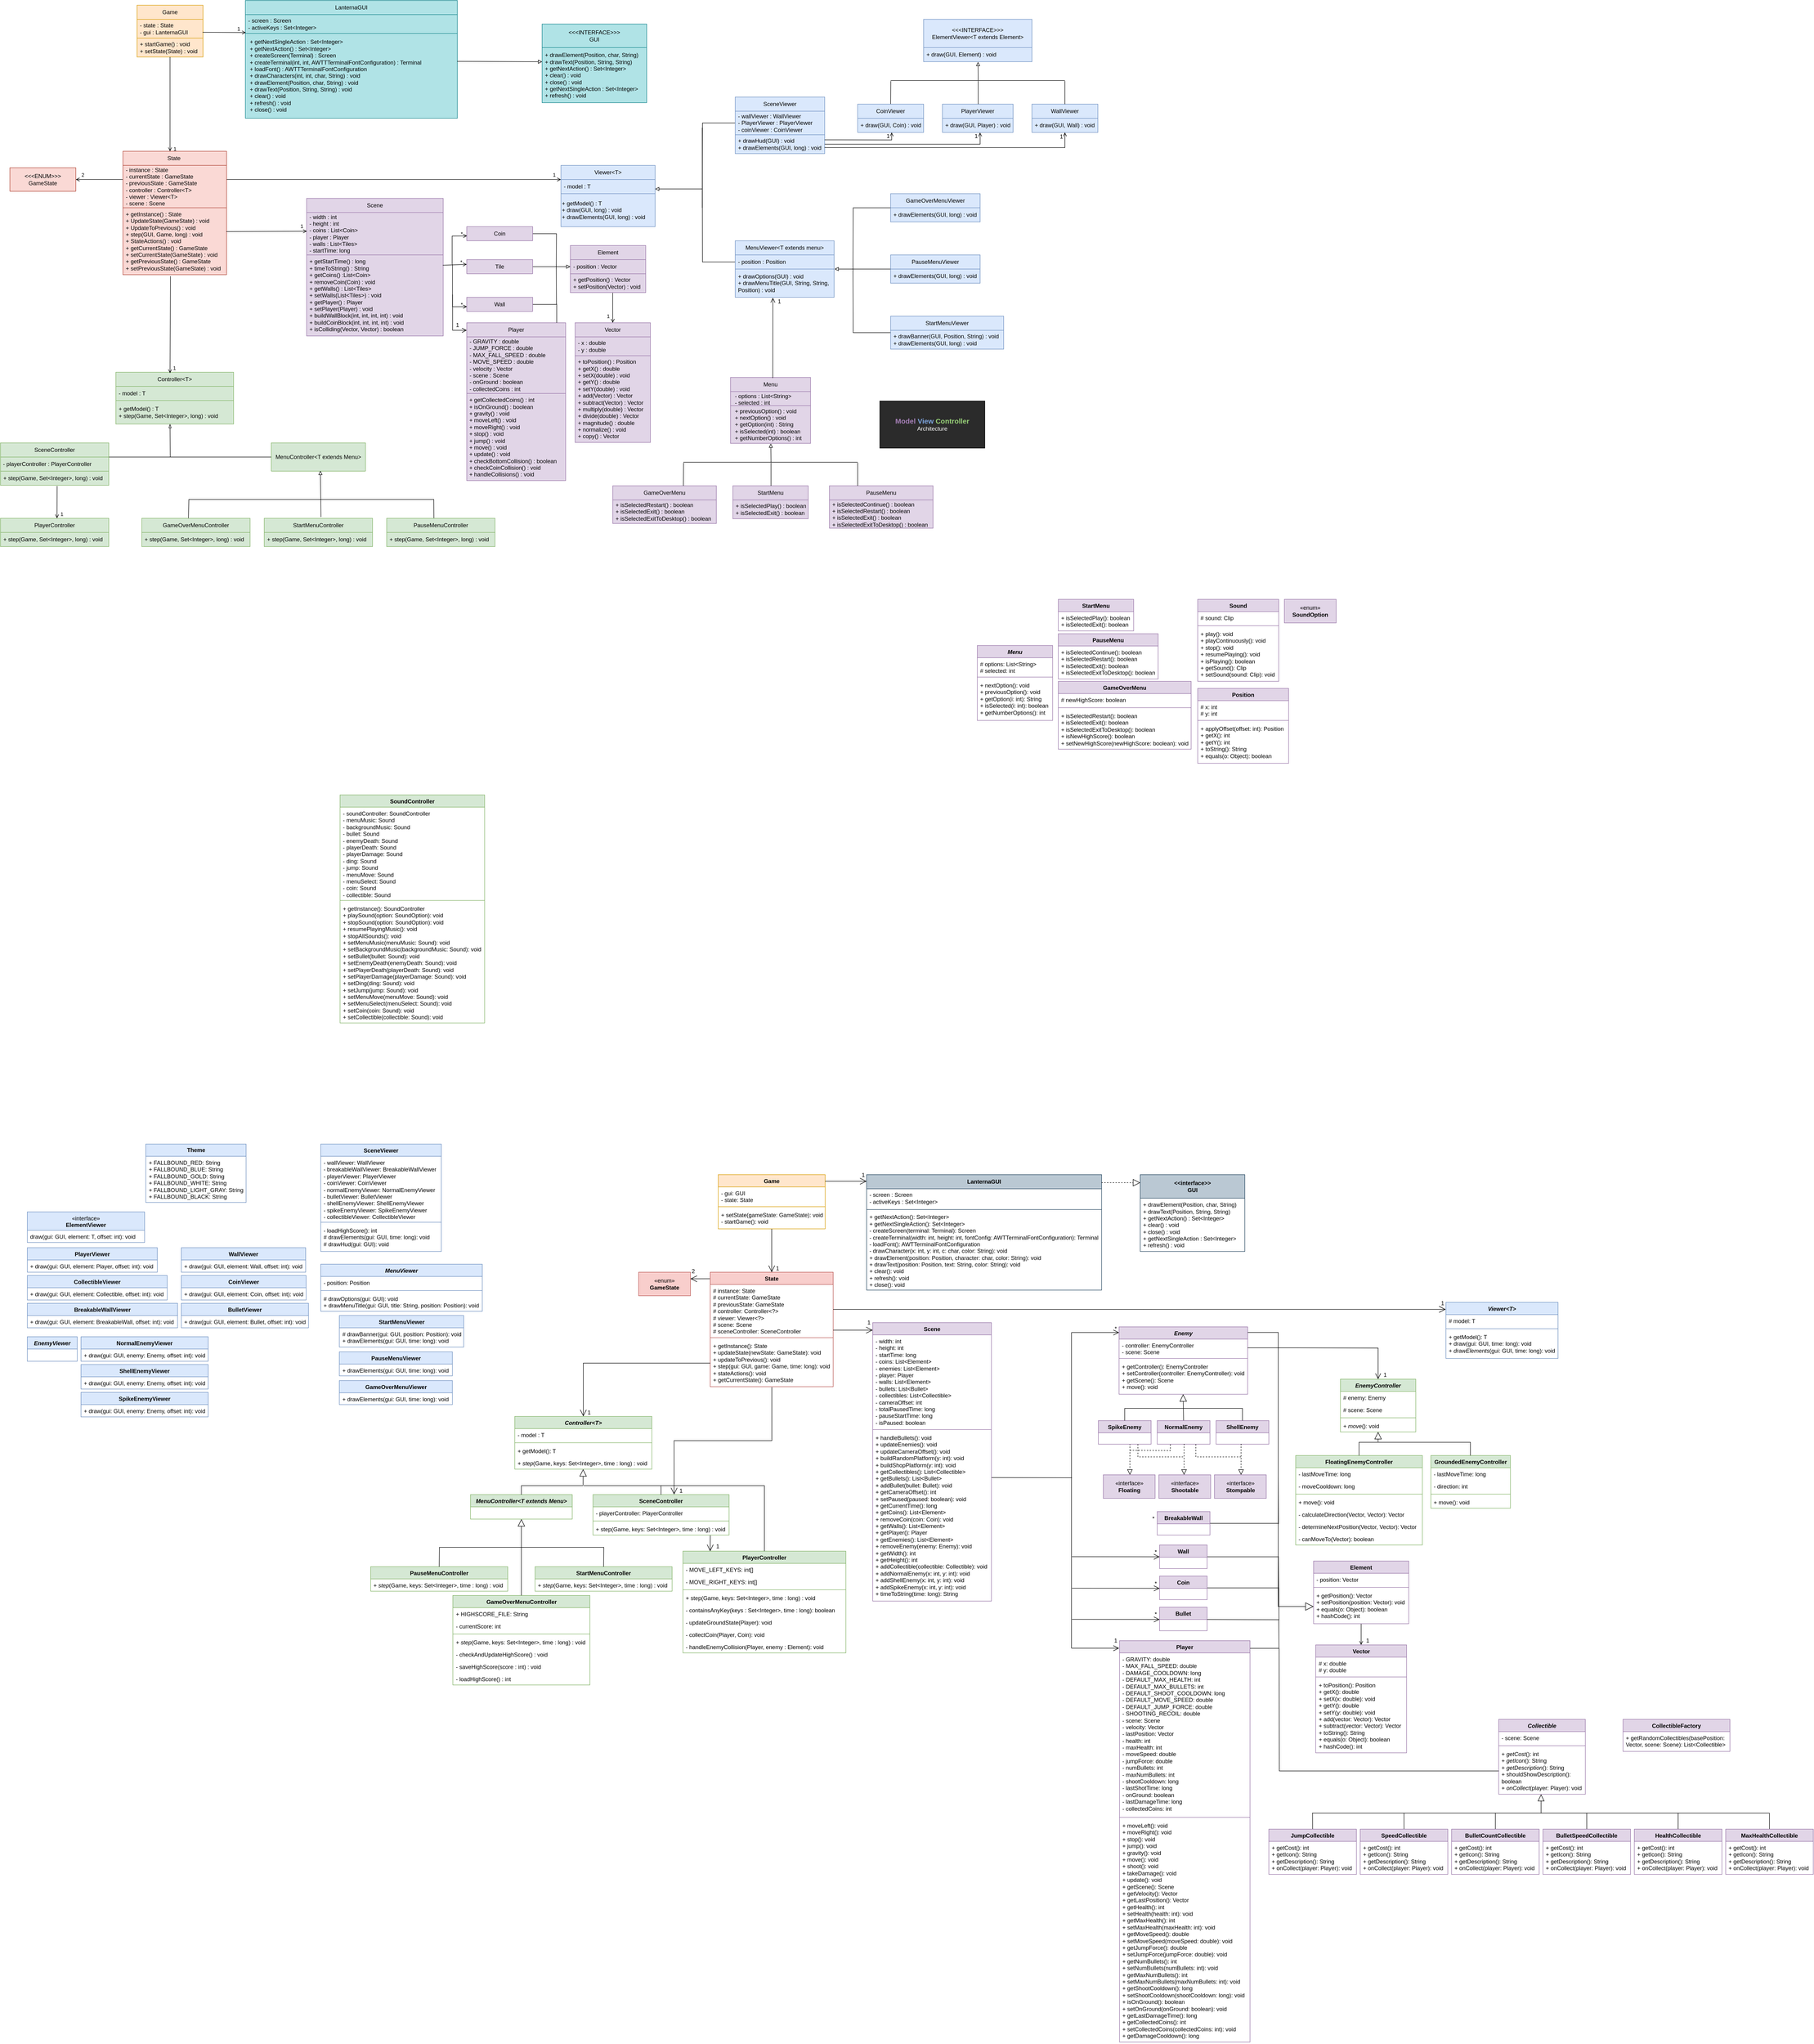 <mxfile version="24.9.2">
  <diagram id="H3lMvGbhZpd5Ndb-k4yC" name="Página-1">
    <mxGraphModel dx="1430" dy="797" grid="0" gridSize="10" guides="1" tooltips="1" connect="1" arrows="1" fold="1" page="1" pageScale="1" pageWidth="827" pageHeight="1169" background="#ffffff" math="0" shadow="0">
      <root>
        <mxCell id="0" />
        <mxCell id="1" parent="0" />
        <mxCell id="7yVTqU8jf3rbuftQxdGP-1" value="Game" style="swimlane;fontStyle=0;childLayout=stackLayout;horizontal=1;startSize=30;horizontalStack=0;resizeParent=1;resizeParentMax=0;resizeLast=0;collapsible=1;marginBottom=0;whiteSpace=wrap;html=1;fillColor=#ffe6cc;strokeColor=#d79b00;" parent="1" vertex="1">
          <mxGeometry x="330" y="250" width="140" height="110" as="geometry" />
        </mxCell>
        <mxCell id="7yVTqU8jf3rbuftQxdGP-2" value="- state : State&lt;div&gt;- gui : LanternaGUI&lt;/div&gt;" style="text;strokeColor=#d79b00;fillColor=#ffe6cc;align=left;verticalAlign=middle;spacingLeft=4;spacingRight=4;overflow=hidden;points=[[0,0.5],[1,0.5]];portConstraint=eastwest;rotatable=0;whiteSpace=wrap;html=1;" parent="7yVTqU8jf3rbuftQxdGP-1" vertex="1">
          <mxGeometry y="30" width="140" height="40" as="geometry" />
        </mxCell>
        <mxCell id="7yVTqU8jf3rbuftQxdGP-4" value="+ startGame() : void&lt;div&gt;+ setState(State) : void&lt;/div&gt;" style="text;strokeColor=#d79b00;fillColor=#ffe6cc;align=left;verticalAlign=middle;spacingLeft=4;spacingRight=4;overflow=hidden;points=[[0,0.5],[1,0.5]];portConstraint=eastwest;rotatable=0;whiteSpace=wrap;html=1;" parent="7yVTqU8jf3rbuftQxdGP-1" vertex="1">
          <mxGeometry y="70" width="140" height="40" as="geometry" />
        </mxCell>
        <mxCell id="7yVTqU8jf3rbuftQxdGP-10" value="&amp;nbsp; &amp;nbsp;2" style="edgeStyle=orthogonalEdgeStyle;rounded=0;orthogonalLoop=1;jettySize=auto;html=1;endArrow=open;endFill=0;labelBackgroundColor=none;" parent="1" source="7yVTqU8jf3rbuftQxdGP-6" edge="1">
          <mxGeometry x="0.807" y="-10" relative="1" as="geometry">
            <mxPoint x="200" y="620" as="targetPoint" />
            <mxPoint as="offset" />
          </mxGeometry>
        </mxCell>
        <mxCell id="7yVTqU8jf3rbuftQxdGP-21" value="1&amp;nbsp; &amp;nbsp;" style="edgeStyle=orthogonalEdgeStyle;rounded=0;orthogonalLoop=1;jettySize=auto;html=1;entryX=0;entryY=0.5;entryDx=0;entryDy=0;endArrow=open;endFill=0;labelBackgroundColor=none;" parent="1" source="7yVTqU8jf3rbuftQxdGP-6" target="7yVTqU8jf3rbuftQxdGP-16" edge="1">
          <mxGeometry x="0.972" y="10" relative="1" as="geometry">
            <mxPoint as="offset" />
          </mxGeometry>
        </mxCell>
        <mxCell id="7yVTqU8jf3rbuftQxdGP-6" value="State&amp;nbsp;" style="swimlane;fontStyle=0;childLayout=stackLayout;horizontal=1;startSize=30;horizontalStack=0;resizeParent=1;resizeParentMax=0;resizeLast=0;collapsible=1;marginBottom=0;whiteSpace=wrap;html=1;fillColor=#fad9d5;strokeColor=#ae4132;" parent="1" vertex="1">
          <mxGeometry x="300" y="560" width="220" height="120" as="geometry" />
        </mxCell>
        <mxCell id="7yVTqU8jf3rbuftQxdGP-7" value="- instance : State&lt;div&gt;- currentState : GameState&lt;/div&gt;&lt;div&gt;- previousState : GameState&lt;/div&gt;&lt;div&gt;- controller : Controller&amp;lt;T&amp;gt;&lt;/div&gt;&lt;div&gt;- viewer : Viewer&amp;lt;T&amp;gt;&lt;/div&gt;&lt;div&gt;- scene : Scene&lt;/div&gt;" style="text;strokeColor=#ae4132;fillColor=#fad9d5;align=left;verticalAlign=middle;spacingLeft=4;spacingRight=4;overflow=hidden;points=[[0,0.5],[1,0.5]];portConstraint=eastwest;rotatable=0;whiteSpace=wrap;html=1;" parent="7yVTqU8jf3rbuftQxdGP-6" vertex="1">
          <mxGeometry y="30" width="220" height="90" as="geometry" />
        </mxCell>
        <mxCell id="7yVTqU8jf3rbuftQxdGP-8" value="+ getInstance() : State&lt;div&gt;&lt;div&gt;+ UpdateState(GameState) : void&lt;/div&gt;&lt;div&gt;+ UpdateToPrevious() : void&lt;/div&gt;&lt;div&gt;+ step(GUI, Game, long) : void&lt;/div&gt;&lt;div&gt;+ StateActions() : void&lt;/div&gt;&lt;div&gt;+ getCurrentState() : GameState&lt;/div&gt;&lt;div&gt;+ setCurrentState(GameState) : void&lt;/div&gt;&lt;/div&gt;&lt;div&gt;&lt;div&gt;+ getPreviousState() : GameState&lt;/div&gt;&lt;div&gt;+ setPreviousState(GameState) : void&lt;/div&gt;&lt;/div&gt;" style="text;strokeColor=#ae4132;fillColor=#fad9d5;align=left;verticalAlign=middle;spacingLeft=4;spacingRight=4;overflow=hidden;points=[[0,0.5],[1,0.5]];portConstraint=eastwest;rotatable=0;whiteSpace=wrap;html=1;" parent="1" vertex="1">
          <mxGeometry x="300" y="680" width="220" height="142" as="geometry" />
        </mxCell>
        <mxCell id="7yVTqU8jf3rbuftQxdGP-11" value="&amp;lt;&amp;lt;&amp;lt;ENUM&amp;gt;&amp;gt;&amp;gt;&lt;div&gt;GameState&lt;/div&gt;" style="swimlane;fontStyle=0;childLayout=stackLayout;horizontal=1;startSize=75;horizontalStack=0;resizeParent=1;resizeParentMax=0;resizeLast=0;collapsible=1;marginBottom=0;whiteSpace=wrap;html=1;fillColor=#fad9d5;strokeColor=#ae4132;" parent="1" vertex="1">
          <mxGeometry x="60" y="595" width="140" height="50" as="geometry" />
        </mxCell>
        <mxCell id="7yVTqU8jf3rbuftQxdGP-16" value="Viewer&amp;lt;T&amp;gt;" style="swimlane;fontStyle=0;childLayout=stackLayout;horizontal=1;startSize=30;horizontalStack=0;resizeParent=1;resizeParentMax=0;resizeLast=0;collapsible=1;marginBottom=0;whiteSpace=wrap;html=1;fillColor=#dae8fc;strokeColor=#6c8ebf;" parent="1" vertex="1">
          <mxGeometry x="1230" y="590" width="200" height="60" as="geometry" />
        </mxCell>
        <mxCell id="7yVTqU8jf3rbuftQxdGP-17" value="- model : T" style="text;strokeColor=#6c8ebf;fillColor=#dae8fc;align=left;verticalAlign=middle;spacingLeft=4;spacingRight=4;overflow=hidden;points=[[0,0.5],[1,0.5]];portConstraint=eastwest;rotatable=0;whiteSpace=wrap;html=1;" parent="7yVTqU8jf3rbuftQxdGP-16" vertex="1">
          <mxGeometry y="30" width="200" height="30" as="geometry" />
        </mxCell>
        <mxCell id="7yVTqU8jf3rbuftQxdGP-24" value="+ getModel() : T&lt;div&gt;+ draw(GUI, long) : void&lt;/div&gt;&lt;div&gt;+ drawElements(GUI, long) : void&lt;/div&gt;" style="text;html=1;align=left;verticalAlign=middle;whiteSpace=wrap;rounded=0;fillColor=#dae8fc;strokeColor=#6c8ebf;" parent="1" vertex="1">
          <mxGeometry x="1230" y="650" width="200" height="70" as="geometry" />
        </mxCell>
        <mxCell id="7yVTqU8jf3rbuftQxdGP-25" value="MenuViewer&amp;lt;T extends menu&amp;gt;" style="swimlane;fontStyle=0;childLayout=stackLayout;horizontal=1;startSize=30;horizontalStack=0;resizeParent=1;resizeParentMax=0;resizeLast=0;collapsible=1;marginBottom=0;whiteSpace=wrap;html=1;fillColor=#dae8fc;strokeColor=#6c8ebf;" parent="1" vertex="1">
          <mxGeometry x="1600" y="750" width="210" height="120" as="geometry" />
        </mxCell>
        <mxCell id="7yVTqU8jf3rbuftQxdGP-119" style="edgeStyle=orthogonalEdgeStyle;rounded=0;orthogonalLoop=1;jettySize=auto;html=1;endArrow=none;endFill=0;" parent="7yVTqU8jf3rbuftQxdGP-25" source="7yVTqU8jf3rbuftQxdGP-26" edge="1">
          <mxGeometry relative="1" as="geometry">
            <mxPoint x="-70" y="-240.0" as="targetPoint" />
          </mxGeometry>
        </mxCell>
        <mxCell id="7yVTqU8jf3rbuftQxdGP-26" value="- position : Position" style="text;strokeColor=#6c8ebf;fillColor=#dae8fc;align=left;verticalAlign=middle;spacingLeft=4;spacingRight=4;overflow=hidden;points=[[0,0.5],[1,0.5]];portConstraint=eastwest;rotatable=0;whiteSpace=wrap;html=1;" parent="7yVTqU8jf3rbuftQxdGP-25" vertex="1">
          <mxGeometry y="30" width="210" height="30" as="geometry" />
        </mxCell>
        <mxCell id="7yVTqU8jf3rbuftQxdGP-27" value="+ drawOptions(GUI) : void&lt;div&gt;+ drawMenuTitle(GUI, String, String, Position) : void&lt;/div&gt;" style="text;strokeColor=#6c8ebf;fillColor=#dae8fc;align=left;verticalAlign=middle;spacingLeft=4;spacingRight=4;overflow=hidden;points=[[0,0.5],[1,0.5]];portConstraint=eastwest;rotatable=0;whiteSpace=wrap;html=1;" parent="7yVTqU8jf3rbuftQxdGP-25" vertex="1">
          <mxGeometry y="60" width="210" height="60" as="geometry" />
        </mxCell>
        <mxCell id="7yVTqU8jf3rbuftQxdGP-130" style="edgeStyle=orthogonalEdgeStyle;rounded=0;orthogonalLoop=1;jettySize=auto;html=1;endArrow=none;endFill=0;" parent="1" source="7yVTqU8jf3rbuftQxdGP-30" edge="1">
          <mxGeometry relative="1" as="geometry">
            <mxPoint x="1850" y="810" as="targetPoint" />
          </mxGeometry>
        </mxCell>
        <mxCell id="7yVTqU8jf3rbuftQxdGP-30" value="GameOverMenuViewer" style="swimlane;fontStyle=0;childLayout=stackLayout;horizontal=1;startSize=30;horizontalStack=0;resizeParent=1;resizeParentMax=0;resizeLast=0;collapsible=1;marginBottom=0;whiteSpace=wrap;html=1;fillColor=#dae8fc;strokeColor=#6c8ebf;" parent="1" vertex="1">
          <mxGeometry x="1930" y="650" width="190" height="60" as="geometry" />
        </mxCell>
        <mxCell id="7yVTqU8jf3rbuftQxdGP-31" value="+ drawElements(GUI, long) : void" style="text;strokeColor=#6c8ebf;fillColor=#dae8fc;align=left;verticalAlign=middle;spacingLeft=4;spacingRight=4;overflow=hidden;points=[[0,0.5],[1,0.5]];portConstraint=eastwest;rotatable=0;whiteSpace=wrap;html=1;" parent="7yVTqU8jf3rbuftQxdGP-30" vertex="1">
          <mxGeometry y="30" width="190" height="30" as="geometry" />
        </mxCell>
        <mxCell id="7yVTqU8jf3rbuftQxdGP-129" style="edgeStyle=orthogonalEdgeStyle;rounded=0;orthogonalLoop=1;jettySize=auto;html=1;endArrow=none;endFill=0;" parent="1" source="7yVTqU8jf3rbuftQxdGP-35" edge="1">
          <mxGeometry relative="1" as="geometry">
            <mxPoint x="1850" y="810" as="targetPoint" />
          </mxGeometry>
        </mxCell>
        <mxCell id="7yVTqU8jf3rbuftQxdGP-35" value="PauseMenuViewer" style="swimlane;fontStyle=0;childLayout=stackLayout;horizontal=1;startSize=30;horizontalStack=0;resizeParent=1;resizeParentMax=0;resizeLast=0;collapsible=1;marginBottom=0;whiteSpace=wrap;html=1;fillColor=#dae8fc;strokeColor=#6c8ebf;" parent="1" vertex="1">
          <mxGeometry x="1930" y="780" width="190" height="60" as="geometry" />
        </mxCell>
        <mxCell id="7yVTqU8jf3rbuftQxdGP-36" value="+ drawElements(GUI, long) : void" style="text;strokeColor=#6c8ebf;fillColor=#dae8fc;align=left;verticalAlign=middle;spacingLeft=4;spacingRight=4;overflow=hidden;points=[[0,0.5],[1,0.5]];portConstraint=eastwest;rotatable=0;whiteSpace=wrap;html=1;" parent="7yVTqU8jf3rbuftQxdGP-35" vertex="1">
          <mxGeometry y="30" width="190" height="30" as="geometry" />
        </mxCell>
        <mxCell id="7yVTqU8jf3rbuftQxdGP-131" style="edgeStyle=orthogonalEdgeStyle;rounded=0;orthogonalLoop=1;jettySize=auto;html=1;endArrow=none;endFill=0;" parent="1" source="7yVTqU8jf3rbuftQxdGP-44" edge="1">
          <mxGeometry relative="1" as="geometry">
            <mxPoint x="1850" y="810" as="targetPoint" />
          </mxGeometry>
        </mxCell>
        <mxCell id="7yVTqU8jf3rbuftQxdGP-44" value="StartMenuViewer" style="swimlane;fontStyle=0;childLayout=stackLayout;horizontal=1;startSize=30;horizontalStack=0;resizeParent=1;resizeParentMax=0;resizeLast=0;collapsible=1;marginBottom=0;whiteSpace=wrap;html=1;fillColor=#dae8fc;strokeColor=#6c8ebf;" parent="1" vertex="1">
          <mxGeometry x="1930" y="910" width="240" height="70" as="geometry" />
        </mxCell>
        <mxCell id="7yVTqU8jf3rbuftQxdGP-47" value="+ drawBanner(GUI, Position, String) : void&lt;div&gt;+ drawElements(GUI, long) : void&lt;/div&gt;" style="text;strokeColor=#6c8ebf;fillColor=#dae8fc;align=left;verticalAlign=middle;spacingLeft=4;spacingRight=4;overflow=hidden;points=[[0,0.5],[1,0.5]];portConstraint=eastwest;rotatable=0;whiteSpace=wrap;html=1;" parent="7yVTqU8jf3rbuftQxdGP-44" vertex="1">
          <mxGeometry y="30" width="240" height="40" as="geometry" />
        </mxCell>
        <mxCell id="7yVTqU8jf3rbuftQxdGP-49" value="SceneViewer" style="swimlane;fontStyle=0;childLayout=stackLayout;horizontal=1;startSize=30;horizontalStack=0;resizeParent=1;resizeParentMax=0;resizeLast=0;collapsible=1;marginBottom=0;whiteSpace=wrap;html=1;fillColor=#dae8fc;strokeColor=#6c8ebf;" parent="1" vertex="1">
          <mxGeometry x="1600" y="445" width="190" height="120" as="geometry" />
        </mxCell>
        <mxCell id="7yVTqU8jf3rbuftQxdGP-117" style="edgeStyle=orthogonalEdgeStyle;rounded=0;orthogonalLoop=1;jettySize=auto;html=1;endArrow=none;endFill=0;" parent="7yVTqU8jf3rbuftQxdGP-49" source="7yVTqU8jf3rbuftQxdGP-50" edge="1">
          <mxGeometry relative="1" as="geometry">
            <mxPoint x="-70" y="235" as="targetPoint" />
          </mxGeometry>
        </mxCell>
        <mxCell id="7yVTqU8jf3rbuftQxdGP-50" value="- wallViewer : WallViewer&lt;div&gt;- PlayerViewer : PlayerViewer&lt;/div&gt;&lt;div&gt;- coinViewer : CoinViewer&lt;/div&gt;" style="text;strokeColor=#6c8ebf;fillColor=#dae8fc;align=left;verticalAlign=middle;spacingLeft=4;spacingRight=4;overflow=hidden;points=[[0,0.5],[1,0.5]];portConstraint=eastwest;rotatable=0;whiteSpace=wrap;html=1;" parent="7yVTqU8jf3rbuftQxdGP-49" vertex="1">
          <mxGeometry y="30" width="190" height="50" as="geometry" />
        </mxCell>
        <mxCell id="7yVTqU8jf3rbuftQxdGP-51" value="+ drawHud(GUI) : void&lt;br&gt;&lt;div&gt;+ drawElements(GUI, long) : void&lt;/div&gt;" style="text;strokeColor=#6c8ebf;fillColor=#dae8fc;align=left;verticalAlign=middle;spacingLeft=4;spacingRight=4;overflow=hidden;points=[[0,0.5],[1,0.5]];portConstraint=eastwest;rotatable=0;whiteSpace=wrap;html=1;" parent="7yVTqU8jf3rbuftQxdGP-49" vertex="1">
          <mxGeometry y="80" width="190" height="40" as="geometry" />
        </mxCell>
        <mxCell id="7yVTqU8jf3rbuftQxdGP-59" value="WallViewer" style="swimlane;fontStyle=0;childLayout=stackLayout;horizontal=1;startSize=30;horizontalStack=0;resizeParent=1;resizeParentMax=0;resizeLast=0;collapsible=1;marginBottom=0;whiteSpace=wrap;html=1;fillColor=#dae8fc;strokeColor=#6c8ebf;" parent="1" vertex="1">
          <mxGeometry x="2230" y="460" width="140" height="60" as="geometry" />
        </mxCell>
        <mxCell id="7yVTqU8jf3rbuftQxdGP-60" value="+ draw(GUI, Wall) : void" style="text;strokeColor=#6c8ebf;fillColor=#dae8fc;align=left;verticalAlign=middle;spacingLeft=4;spacingRight=4;overflow=hidden;points=[[0,0.5],[1,0.5]];portConstraint=eastwest;rotatable=0;whiteSpace=wrap;html=1;" parent="7yVTqU8jf3rbuftQxdGP-59" vertex="1">
          <mxGeometry y="30" width="140" height="30" as="geometry" />
        </mxCell>
        <mxCell id="s2_W4ljT01zhnuVkcxhj-12" style="rounded=0;orthogonalLoop=1;jettySize=auto;html=1;exitX=0.5;exitY=0;exitDx=0;exitDy=0;entryX=0.001;entryY=0.63;entryDx=0;entryDy=0;entryPerimeter=0;endArrow=none;endFill=0;" parent="1" source="7yVTqU8jf3rbuftQxdGP-63" target="s2_W4ljT01zhnuVkcxhj-10" edge="1">
          <mxGeometry relative="1" as="geometry" />
        </mxCell>
        <mxCell id="7yVTqU8jf3rbuftQxdGP-63" value="CoinViewer" style="swimlane;fontStyle=0;childLayout=stackLayout;horizontal=1;startSize=30;horizontalStack=0;resizeParent=1;resizeParentMax=0;resizeLast=0;collapsible=1;marginBottom=0;whiteSpace=wrap;html=1;fillColor=#dae8fc;strokeColor=#6c8ebf;" parent="1" vertex="1">
          <mxGeometry x="1860" y="460" width="140" height="60" as="geometry" />
        </mxCell>
        <mxCell id="7yVTqU8jf3rbuftQxdGP-64" value="+ draw(GUI, Coin) : void" style="text;strokeColor=#6c8ebf;fillColor=#dae8fc;align=left;verticalAlign=middle;spacingLeft=4;spacingRight=4;overflow=hidden;points=[[0,0.5],[1,0.5]];portConstraint=eastwest;rotatable=0;whiteSpace=wrap;html=1;" parent="7yVTqU8jf3rbuftQxdGP-63" vertex="1">
          <mxGeometry y="30" width="140" height="30" as="geometry" />
        </mxCell>
        <mxCell id="7yVTqU8jf3rbuftQxdGP-67" value="PlayerViewer" style="swimlane;fontStyle=0;childLayout=stackLayout;horizontal=1;startSize=30;horizontalStack=0;resizeParent=1;resizeParentMax=0;resizeLast=0;collapsible=1;marginBottom=0;whiteSpace=wrap;html=1;fillColor=#dae8fc;strokeColor=#6c8ebf;" parent="1" vertex="1">
          <mxGeometry x="2040" y="460" width="150" height="60" as="geometry" />
        </mxCell>
        <mxCell id="7yVTqU8jf3rbuftQxdGP-68" value="+ draw(GUI, Player) : void" style="text;strokeColor=#6c8ebf;fillColor=#dae8fc;align=left;verticalAlign=middle;spacingLeft=4;spacingRight=4;overflow=hidden;points=[[0,0.5],[1,0.5]];portConstraint=eastwest;rotatable=0;whiteSpace=wrap;html=1;" parent="7yVTqU8jf3rbuftQxdGP-67" vertex="1">
          <mxGeometry y="30" width="150" height="30" as="geometry" />
        </mxCell>
        <mxCell id="7yVTqU8jf3rbuftQxdGP-75" value="&amp;lt;&amp;lt;&amp;lt;INTERFACE&amp;gt;&amp;gt;&amp;gt;&lt;div&gt;ElementViewer&amp;lt;T extends Element&amp;gt;&lt;/div&gt;" style="swimlane;fontStyle=0;childLayout=stackLayout;horizontal=1;startSize=60;horizontalStack=0;resizeParent=1;resizeParentMax=0;resizeLast=0;collapsible=1;marginBottom=0;whiteSpace=wrap;html=1;fillColor=#dae8fc;strokeColor=#6c8ebf;" parent="1" vertex="1">
          <mxGeometry x="2000" y="280" width="230" height="90" as="geometry" />
        </mxCell>
        <mxCell id="7yVTqU8jf3rbuftQxdGP-76" value="+ draw(GUI, Element) : void" style="text;strokeColor=#6c8ebf;fillColor=#dae8fc;align=left;verticalAlign=middle;spacingLeft=4;spacingRight=4;overflow=hidden;points=[[0,0.5],[1,0.5]];portConstraint=eastwest;rotatable=0;whiteSpace=wrap;html=1;" parent="7yVTqU8jf3rbuftQxdGP-75" vertex="1">
          <mxGeometry y="60" width="230" height="30" as="geometry" />
        </mxCell>
        <mxCell id="7yVTqU8jf3rbuftQxdGP-82" value="Controller&amp;lt;T&amp;gt;" style="swimlane;fontStyle=0;childLayout=stackLayout;horizontal=1;startSize=30;horizontalStack=0;resizeParent=1;resizeParentMax=0;resizeLast=0;collapsible=1;marginBottom=0;whiteSpace=wrap;html=1;fillColor=#d5e8d4;strokeColor=#82b366;" parent="1" vertex="1">
          <mxGeometry x="285" y="1029" width="250" height="110" as="geometry" />
        </mxCell>
        <mxCell id="7yVTqU8jf3rbuftQxdGP-83" value="- model : T" style="text;strokeColor=#82b366;fillColor=#d5e8d4;align=left;verticalAlign=middle;spacingLeft=4;spacingRight=4;overflow=hidden;points=[[0,0.5],[1,0.5]];portConstraint=eastwest;rotatable=0;whiteSpace=wrap;html=1;" parent="7yVTqU8jf3rbuftQxdGP-82" vertex="1">
          <mxGeometry y="30" width="250" height="30" as="geometry" />
        </mxCell>
        <mxCell id="7yVTqU8jf3rbuftQxdGP-84" value="+ getModel() : T&lt;div&gt;+ step(Game, Set&amp;lt;Integer&amp;gt;, long) : void&lt;/div&gt;" style="text;strokeColor=#82b366;fillColor=#d5e8d4;align=left;verticalAlign=middle;spacingLeft=4;spacingRight=4;overflow=hidden;points=[[0,0.5],[1,0.5]];portConstraint=eastwest;rotatable=0;whiteSpace=wrap;html=1;" parent="7yVTqU8jf3rbuftQxdGP-82" vertex="1">
          <mxGeometry y="60" width="250" height="50" as="geometry" />
        </mxCell>
        <mxCell id="7yVTqU8jf3rbuftQxdGP-86" value="1" style="endArrow=open;html=1;rounded=0;exitX=0.459;exitY=1.022;exitDx=0;exitDy=0;exitPerimeter=0;entryX=0.46;entryY=0.018;entryDx=0;entryDy=0;entryPerimeter=0;endFill=0;labelBackgroundColor=none;" parent="1" source="7yVTqU8jf3rbuftQxdGP-8" target="7yVTqU8jf3rbuftQxdGP-82" edge="1">
          <mxGeometry x="0.893" y="9" width="50" height="50" relative="1" as="geometry">
            <mxPoint x="590" y="570" as="sourcePoint" />
            <mxPoint x="640" y="520" as="targetPoint" />
            <mxPoint as="offset" />
          </mxGeometry>
        </mxCell>
        <mxCell id="7yVTqU8jf3rbuftQxdGP-116" style="edgeStyle=orthogonalEdgeStyle;rounded=0;orthogonalLoop=1;jettySize=auto;html=1;endArrow=none;endFill=0;" parent="1" source="7yVTqU8jf3rbuftQxdGP-87" edge="1">
          <mxGeometry relative="1" as="geometry">
            <mxPoint x="380" y="1209" as="targetPoint" />
          </mxGeometry>
        </mxCell>
        <mxCell id="7yVTqU8jf3rbuftQxdGP-87" value="MenuController&amp;lt;T extends Menu&amp;gt;" style="swimlane;fontStyle=0;childLayout=stackLayout;horizontal=1;startSize=60;horizontalStack=0;resizeParent=1;resizeParentMax=0;resizeLast=0;collapsible=1;marginBottom=0;whiteSpace=wrap;html=1;fillColor=#d5e8d4;strokeColor=#82b366;" parent="1" vertex="1">
          <mxGeometry x="615" y="1179" width="200" height="60" as="geometry" />
        </mxCell>
        <mxCell id="7yVTqU8jf3rbuftQxdGP-91" value="GameOverMenuController" style="swimlane;fontStyle=0;childLayout=stackLayout;horizontal=1;startSize=30;horizontalStack=0;resizeParent=1;resizeParentMax=0;resizeLast=0;collapsible=1;marginBottom=0;whiteSpace=wrap;html=1;fillColor=#d5e8d4;strokeColor=#82b366;" parent="1" vertex="1">
          <mxGeometry x="340" y="1339" width="230" height="60" as="geometry" />
        </mxCell>
        <mxCell id="7yVTqU8jf3rbuftQxdGP-92" value="+ step(Game, Set&amp;lt;Integer&amp;gt;, long) : void" style="text;strokeColor=#82b366;fillColor=#d5e8d4;align=left;verticalAlign=middle;spacingLeft=4;spacingRight=4;overflow=hidden;points=[[0,0.5],[1,0.5]];portConstraint=eastwest;rotatable=0;whiteSpace=wrap;html=1;" parent="7yVTqU8jf3rbuftQxdGP-91" vertex="1">
          <mxGeometry y="30" width="230" height="30" as="geometry" />
        </mxCell>
        <mxCell id="7yVTqU8jf3rbuftQxdGP-95" value="StartMenuController" style="swimlane;fontStyle=0;childLayout=stackLayout;horizontal=1;startSize=30;horizontalStack=0;resizeParent=1;resizeParentMax=0;resizeLast=0;collapsible=1;marginBottom=0;whiteSpace=wrap;html=1;fillColor=#d5e8d4;strokeColor=#82b366;" parent="1" vertex="1">
          <mxGeometry x="600" y="1339" width="230" height="60" as="geometry" />
        </mxCell>
        <mxCell id="7yVTqU8jf3rbuftQxdGP-96" value="+ step(Game, Set&amp;lt;Integer&amp;gt;, long) : void" style="text;strokeColor=#82b366;fillColor=#d5e8d4;align=left;verticalAlign=middle;spacingLeft=4;spacingRight=4;overflow=hidden;points=[[0,0.5],[1,0.5]];portConstraint=eastwest;rotatable=0;whiteSpace=wrap;html=1;" parent="7yVTqU8jf3rbuftQxdGP-95" vertex="1">
          <mxGeometry y="30" width="230" height="30" as="geometry" />
        </mxCell>
        <mxCell id="7yVTqU8jf3rbuftQxdGP-101" value="" style="endArrow=block;html=1;rounded=0;exitX=0.524;exitY=-0.046;exitDx=0;exitDy=0;exitPerimeter=0;entryX=0.521;entryY=0.988;entryDx=0;entryDy=0;entryPerimeter=0;endFill=0;" parent="1" source="7yVTqU8jf3rbuftQxdGP-95" target="7yVTqU8jf3rbuftQxdGP-87" edge="1">
          <mxGeometry width="50" height="50" relative="1" as="geometry">
            <mxPoint x="640" y="1319" as="sourcePoint" />
            <mxPoint x="690" y="1269" as="targetPoint" />
          </mxGeometry>
        </mxCell>
        <mxCell id="7yVTqU8jf3rbuftQxdGP-102" value="" style="endArrow=none;html=1;rounded=0;exitX=0.431;exitY=-0.007;exitDx=0;exitDy=0;exitPerimeter=0;entryX=0.436;entryY=0.031;entryDx=0;entryDy=0;entryPerimeter=0;" parent="1" source="7yVTqU8jf3rbuftQxdGP-91" target="7yVTqU8jf3rbuftQxdGP-97" edge="1">
          <mxGeometry width="50" height="50" relative="1" as="geometry">
            <mxPoint x="640" y="1319" as="sourcePoint" />
            <mxPoint x="960" y="1336" as="targetPoint" />
            <Array as="points">
              <mxPoint x="440" y="1299" />
              <mxPoint x="960" y="1299" />
            </Array>
          </mxGeometry>
        </mxCell>
        <mxCell id="7yVTqU8jf3rbuftQxdGP-97" value="PauseMenuController" style="swimlane;fontStyle=0;childLayout=stackLayout;horizontal=1;startSize=30;horizontalStack=0;resizeParent=1;resizeParentMax=0;resizeLast=0;collapsible=1;marginBottom=0;whiteSpace=wrap;html=1;fillColor=#d5e8d4;strokeColor=#82b366;" parent="1" vertex="1">
          <mxGeometry x="860" y="1339" width="230" height="60" as="geometry" />
        </mxCell>
        <mxCell id="7yVTqU8jf3rbuftQxdGP-98" value="+ step(Game, Set&amp;lt;Integer&amp;gt;, long) : void" style="text;strokeColor=#82b366;fillColor=#d5e8d4;align=left;verticalAlign=middle;spacingLeft=4;spacingRight=4;overflow=hidden;points=[[0,0.5],[1,0.5]];portConstraint=eastwest;rotatable=0;whiteSpace=wrap;html=1;" parent="7yVTqU8jf3rbuftQxdGP-97" vertex="1">
          <mxGeometry y="30" width="230" height="30" as="geometry" />
        </mxCell>
        <mxCell id="7yVTqU8jf3rbuftQxdGP-115" style="edgeStyle=orthogonalEdgeStyle;rounded=0;orthogonalLoop=1;jettySize=auto;html=1;endArrow=blockThin;endFill=0;" parent="1" source="7yVTqU8jf3rbuftQxdGP-104" edge="1">
          <mxGeometry relative="1" as="geometry">
            <mxPoint x="400" y="1139" as="targetPoint" />
          </mxGeometry>
        </mxCell>
        <mxCell id="7yVTqU8jf3rbuftQxdGP-104" value="SceneController" style="swimlane;fontStyle=0;childLayout=stackLayout;horizontal=1;startSize=30;horizontalStack=0;resizeParent=1;resizeParentMax=0;resizeLast=0;collapsible=1;marginBottom=0;whiteSpace=wrap;html=1;fillColor=#d5e8d4;strokeColor=#82b366;" parent="1" vertex="1">
          <mxGeometry x="40" y="1179" width="230" height="60" as="geometry" />
        </mxCell>
        <mxCell id="7yVTqU8jf3rbuftQxdGP-107" value="&amp;nbsp;- playerController : PlayerController" style="text;html=1;align=left;verticalAlign=middle;whiteSpace=wrap;rounded=0;fillColor=#d5e8d4;strokeColor=#82b366;" parent="7yVTqU8jf3rbuftQxdGP-104" vertex="1">
          <mxGeometry y="30" width="230" height="30" as="geometry" />
        </mxCell>
        <mxCell id="7yVTqU8jf3rbuftQxdGP-105" value="+ step(Game, Set&amp;lt;Integer&amp;gt;, long) : void" style="text;strokeColor=#82b366;fillColor=#d5e8d4;align=left;verticalAlign=middle;spacingLeft=4;spacingRight=4;overflow=hidden;points=[[0,0.5],[1,0.5]];portConstraint=eastwest;rotatable=0;whiteSpace=wrap;html=1;" parent="1" vertex="1">
          <mxGeometry x="40" y="1239" width="230" height="30" as="geometry" />
        </mxCell>
        <mxCell id="7yVTqU8jf3rbuftQxdGP-108" value="PlayerController" style="swimlane;fontStyle=0;childLayout=stackLayout;horizontal=1;startSize=30;horizontalStack=0;resizeParent=1;resizeParentMax=0;resizeLast=0;collapsible=1;marginBottom=0;whiteSpace=wrap;html=1;fillColor=#d5e8d4;strokeColor=#82b366;" parent="1" vertex="1">
          <mxGeometry x="40" y="1339" width="230" height="60" as="geometry" />
        </mxCell>
        <mxCell id="7yVTqU8jf3rbuftQxdGP-112" value="+ step(Game, Set&amp;lt;Integer&amp;gt;, long) : void" style="text;strokeColor=#82b366;fillColor=#d5e8d4;align=left;verticalAlign=middle;spacingLeft=4;spacingRight=4;overflow=hidden;points=[[0,0.5],[1,0.5]];portConstraint=eastwest;rotatable=0;whiteSpace=wrap;html=1;" parent="7yVTqU8jf3rbuftQxdGP-108" vertex="1">
          <mxGeometry y="30" width="230" height="30" as="geometry" />
        </mxCell>
        <mxCell id="7yVTqU8jf3rbuftQxdGP-114" value="1" style="endArrow=open;html=1;rounded=0;exitX=0.523;exitY=1.052;exitDx=0;exitDy=0;exitPerimeter=0;entryX=0.522;entryY=0;entryDx=0;entryDy=0;entryPerimeter=0;endFill=0;labelBackgroundColor=none;" parent="1" source="7yVTqU8jf3rbuftQxdGP-105" target="7yVTqU8jf3rbuftQxdGP-108" edge="1">
          <mxGeometry x="0.736" y="10" width="50" height="50" relative="1" as="geometry">
            <mxPoint x="170" y="1369" as="sourcePoint" />
            <mxPoint x="220" y="1319" as="targetPoint" />
            <mxPoint as="offset" />
          </mxGeometry>
        </mxCell>
        <mxCell id="7yVTqU8jf3rbuftQxdGP-120" value="" style="endArrow=block;html=1;rounded=0;entryX=1;entryY=0.667;entryDx=0;entryDy=0;entryPerimeter=0;endFill=0;" parent="1" target="7yVTqU8jf3rbuftQxdGP-17" edge="1">
          <mxGeometry width="50" height="50" relative="1" as="geometry">
            <mxPoint x="1530" y="640" as="sourcePoint" />
            <mxPoint x="1710" y="600" as="targetPoint" />
          </mxGeometry>
        </mxCell>
        <mxCell id="7yVTqU8jf3rbuftQxdGP-132" value="" style="endArrow=block;html=1;rounded=0;endFill=0;" parent="1" edge="1">
          <mxGeometry width="50" height="50" relative="1" as="geometry">
            <mxPoint x="1850" y="810" as="sourcePoint" />
            <mxPoint x="1811" y="810" as="targetPoint" />
          </mxGeometry>
        </mxCell>
        <mxCell id="7yVTqU8jf3rbuftQxdGP-137" value="Vector" style="swimlane;fontStyle=0;childLayout=stackLayout;horizontal=1;startSize=30;horizontalStack=0;resizeParent=1;resizeParentMax=0;resizeLast=0;collapsible=1;marginBottom=0;whiteSpace=wrap;html=1;fillColor=#e1d5e7;strokeColor=#9673a6;" parent="1" vertex="1">
          <mxGeometry x="1260" y="924" width="160" height="254" as="geometry" />
        </mxCell>
        <mxCell id="7yVTqU8jf3rbuftQxdGP-138" value="- x : double&lt;div&gt;- y : double&lt;/div&gt;" style="text;strokeColor=#9673a6;fillColor=#e1d5e7;align=left;verticalAlign=middle;spacingLeft=4;spacingRight=4;overflow=hidden;points=[[0,0.5],[1,0.5]];portConstraint=eastwest;rotatable=0;whiteSpace=wrap;html=1;" parent="7yVTqU8jf3rbuftQxdGP-137" vertex="1">
          <mxGeometry y="30" width="160" height="40" as="geometry" />
        </mxCell>
        <mxCell id="7yVTqU8jf3rbuftQxdGP-139" value="&lt;div&gt;&lt;span style=&quot;background-color: initial;&quot;&gt;+ toPosition() : Position&lt;/span&gt;&lt;/div&gt;+ getX() : double&lt;div&gt;+ setX(double) : void&lt;/div&gt;&lt;div&gt;+ getY() : double&lt;/div&gt;&lt;div&gt;+ setY(double) : void&lt;/div&gt;&lt;div&gt;+ add(Vector) : Vector&lt;/div&gt;&lt;div&gt;+ subtract(Vector) : Vector&lt;/div&gt;&lt;div&gt;+ multiply(double) : Vector&lt;/div&gt;&lt;div&gt;+ divide(double) : Vector&lt;/div&gt;&lt;div&gt;+ magnitude() : double&lt;/div&gt;&lt;div&gt;+ normalize() : void&lt;/div&gt;&lt;div&gt;+ copy() : Vector&lt;/div&gt;" style="text;strokeColor=#9673a6;fillColor=#e1d5e7;align=left;verticalAlign=middle;spacingLeft=4;spacingRight=4;overflow=hidden;points=[[0,0.5],[1,0.5]];portConstraint=eastwest;rotatable=0;whiteSpace=wrap;html=1;" parent="7yVTqU8jf3rbuftQxdGP-137" vertex="1">
          <mxGeometry y="70" width="160" height="184" as="geometry" />
        </mxCell>
        <mxCell id="7yVTqU8jf3rbuftQxdGP-141" value="1" style="edgeStyle=orthogonalEdgeStyle;rounded=0;orthogonalLoop=1;jettySize=auto;html=1;endArrow=open;endFill=0;labelBackgroundColor=none;" parent="1" source="7yVTqU8jf3rbuftQxdGP-1" edge="1">
          <mxGeometry x="0.946" y="10" relative="1" as="geometry">
            <mxPoint x="400" y="560" as="targetPoint" />
            <mxPoint as="offset" />
          </mxGeometry>
        </mxCell>
        <mxCell id="7yVTqU8jf3rbuftQxdGP-142" value="Scene" style="swimlane;fontStyle=0;childLayout=stackLayout;horizontal=1;startSize=30;horizontalStack=0;resizeParent=1;resizeParentMax=0;resizeLast=0;collapsible=1;marginBottom=0;whiteSpace=wrap;html=1;fillColor=#e1d5e7;strokeColor=#9673a6;" parent="1" vertex="1">
          <mxGeometry x="690" y="660" width="290" height="292" as="geometry" />
        </mxCell>
        <mxCell id="7yVTqU8jf3rbuftQxdGP-143" value="- width : int&lt;div&gt;- height : int&lt;/div&gt;&lt;div&gt;- coins : List&amp;lt;Coin&amp;gt;&lt;/div&gt;&lt;div&gt;- player : Player&lt;/div&gt;&lt;div&gt;- walls : List&amp;lt;Tiles&amp;gt;&lt;/div&gt;&lt;div&gt;- startTime: long&lt;/div&gt;" style="text;strokeColor=#9673a6;fillColor=#e1d5e7;align=left;verticalAlign=middle;spacingLeft=4;spacingRight=4;overflow=hidden;points=[[0,0.5],[1,0.5]];portConstraint=eastwest;rotatable=0;whiteSpace=wrap;html=1;" parent="7yVTqU8jf3rbuftQxdGP-142" vertex="1">
          <mxGeometry y="30" width="290" height="90" as="geometry" />
        </mxCell>
        <mxCell id="7yVTqU8jf3rbuftQxdGP-144" value="+ getStartTime() : long&lt;div&gt;+ timeToString() : String&lt;/div&gt;&lt;div&gt;+ getCoins() :List&amp;lt;Coin&amp;gt;&lt;/div&gt;&lt;div&gt;+ removeCoin(Coin) : void&lt;/div&gt;&lt;div&gt;+ getWalls() : List&amp;lt;Tiles&amp;gt;&lt;/div&gt;&lt;div&gt;+ setWalls(List&amp;lt;Tiles&amp;gt;) : void&lt;/div&gt;&lt;div&gt;+ getPlayer() : Player&lt;/div&gt;&lt;div&gt;+ setPlayer(Player) : void&lt;/div&gt;&lt;div&gt;+ buildWallBlock(int, int, int, int) : void&lt;/div&gt;&lt;div&gt;+ buildCoinBlock(int, int, int, int) : void&lt;/div&gt;&lt;div&gt;+ isColliding(Vector, Vector) : boolean&lt;/div&gt;" style="text;strokeColor=#9673a6;fillColor=#e1d5e7;align=left;verticalAlign=middle;spacingLeft=4;spacingRight=4;overflow=hidden;points=[[0,0.5],[1,0.5]];portConstraint=eastwest;rotatable=0;whiteSpace=wrap;html=1;" parent="7yVTqU8jf3rbuftQxdGP-142" vertex="1">
          <mxGeometry y="120" width="290" height="172" as="geometry" />
        </mxCell>
        <mxCell id="7yVTqU8jf3rbuftQxdGP-146" value="Element" style="swimlane;fontStyle=0;childLayout=stackLayout;horizontal=1;startSize=30;horizontalStack=0;resizeParent=1;resizeParentMax=0;resizeLast=0;collapsible=1;marginBottom=0;whiteSpace=wrap;html=1;fillColor=#e1d5e7;strokeColor=#9673a6;" parent="1" vertex="1">
          <mxGeometry x="1250" y="760" width="160" height="100" as="geometry" />
        </mxCell>
        <mxCell id="7yVTqU8jf3rbuftQxdGP-147" value="- position : Vector" style="text;strokeColor=#9673a6;fillColor=#e1d5e7;align=left;verticalAlign=middle;spacingLeft=4;spacingRight=4;overflow=hidden;points=[[0,0.5],[1,0.5]];portConstraint=eastwest;rotatable=0;whiteSpace=wrap;html=1;" parent="7yVTqU8jf3rbuftQxdGP-146" vertex="1">
          <mxGeometry y="30" width="160" height="30" as="geometry" />
        </mxCell>
        <mxCell id="7yVTqU8jf3rbuftQxdGP-148" value="+ getPosition() : Vector&lt;div&gt;+ setPosition(Vector) : void&lt;/div&gt;" style="text;strokeColor=#9673a6;fillColor=#e1d5e7;align=left;verticalAlign=middle;spacingLeft=4;spacingRight=4;overflow=hidden;points=[[0,0.5],[1,0.5]];portConstraint=eastwest;rotatable=0;whiteSpace=wrap;html=1;" parent="7yVTqU8jf3rbuftQxdGP-146" vertex="1">
          <mxGeometry y="60" width="160" height="40" as="geometry" />
        </mxCell>
        <mxCell id="7yVTqU8jf3rbuftQxdGP-200" style="edgeStyle=orthogonalEdgeStyle;rounded=0;orthogonalLoop=1;jettySize=auto;html=1;endArrow=none;endFill=0;" parent="1" source="7yVTqU8jf3rbuftQxdGP-150" edge="1">
          <mxGeometry relative="1" as="geometry">
            <mxPoint x="1220" y="810" as="targetPoint" />
          </mxGeometry>
        </mxCell>
        <mxCell id="7yVTqU8jf3rbuftQxdGP-150" value="Coin" style="swimlane;fontStyle=0;childLayout=stackLayout;horizontal=1;startSize=30;horizontalStack=0;resizeParent=1;resizeParentMax=0;resizeLast=0;collapsible=1;marginBottom=0;whiteSpace=wrap;html=1;fillColor=#e1d5e7;strokeColor=#9673a6;" parent="1" vertex="1">
          <mxGeometry x="1030" y="720" width="140" height="30" as="geometry" />
        </mxCell>
        <mxCell id="7yVTqU8jf3rbuftQxdGP-198" style="edgeStyle=orthogonalEdgeStyle;rounded=0;orthogonalLoop=1;jettySize=auto;html=1;endArrow=block;endFill=0;" parent="1" source="7yVTqU8jf3rbuftQxdGP-154" target="7yVTqU8jf3rbuftQxdGP-147" edge="1">
          <mxGeometry relative="1" as="geometry" />
        </mxCell>
        <mxCell id="7yVTqU8jf3rbuftQxdGP-154" value="Tile" style="swimlane;fontStyle=0;childLayout=stackLayout;horizontal=1;startSize=30;horizontalStack=0;resizeParent=1;resizeParentMax=0;resizeLast=0;collapsible=1;marginBottom=0;whiteSpace=wrap;html=1;fillColor=#e1d5e7;strokeColor=#9673a6;" parent="1" vertex="1">
          <mxGeometry x="1030" y="790" width="140" height="30" as="geometry" />
        </mxCell>
        <mxCell id="7yVTqU8jf3rbuftQxdGP-161" value="&amp;nbsp;+ getCollectedCoins() : int&lt;div&gt;&amp;nbsp;+ isOnGround() : boolean&lt;/div&gt;&lt;div&gt;&amp;nbsp;+ gravity() : void&lt;/div&gt;&lt;div&gt;&amp;nbsp;+ moveLeft() : void&lt;/div&gt;&lt;div&gt;&amp;nbsp;+ moveRight() : void&lt;/div&gt;&lt;div&gt;&amp;nbsp;+ stop() : void&lt;/div&gt;&lt;div&gt;&amp;nbsp;+ jump() : void&lt;/div&gt;&lt;div&gt;&amp;nbsp;+ move() : void&lt;/div&gt;&lt;div&gt;&amp;nbsp;+ update() : void&lt;/div&gt;&lt;div&gt;&amp;nbsp;+ checkBottomCollision() : boolean&lt;/div&gt;&lt;div&gt;&amp;nbsp;+ checkCoinCollision() : void&lt;/div&gt;&lt;div&gt;&amp;nbsp;+ handleCollisions() : void&lt;/div&gt;" style="rounded=0;whiteSpace=wrap;html=1;align=left;fillColor=#e1d5e7;strokeColor=#9673a6;" parent="1" vertex="1">
          <mxGeometry x="1030" y="1074" width="210" height="185" as="geometry" />
        </mxCell>
        <mxCell id="7yVTqU8jf3rbuftQxdGP-199" style="edgeStyle=orthogonalEdgeStyle;rounded=0;orthogonalLoop=1;jettySize=auto;html=1;endArrow=none;endFill=0;" parent="1" source="7yVTqU8jf3rbuftQxdGP-162" edge="1">
          <mxGeometry relative="1" as="geometry">
            <mxPoint x="1220" y="800" as="targetPoint" />
          </mxGeometry>
        </mxCell>
        <mxCell id="7yVTqU8jf3rbuftQxdGP-162" value="Wall" style="swimlane;fontStyle=0;childLayout=stackLayout;horizontal=1;startSize=30;horizontalStack=0;resizeParent=1;resizeParentMax=0;resizeLast=0;collapsible=1;marginBottom=0;whiteSpace=wrap;html=1;fillColor=#e1d5e7;strokeColor=#9673a6;" parent="1" vertex="1">
          <mxGeometry x="1030" y="870" width="140" height="30" as="geometry" />
        </mxCell>
        <mxCell id="7yVTqU8jf3rbuftQxdGP-163" value="&lt;div&gt;&amp;lt;&amp;lt;&amp;lt;INTERFACE&amp;gt;&amp;gt;&amp;gt;&lt;/div&gt;GUI" style="swimlane;fontStyle=0;childLayout=stackLayout;horizontal=1;startSize=50;horizontalStack=0;resizeParent=1;resizeParentMax=0;resizeLast=0;collapsible=1;marginBottom=0;whiteSpace=wrap;html=1;fillColor=#b0e3e6;strokeColor=#0e8088;" parent="1" vertex="1">
          <mxGeometry x="1190" y="290" width="222" height="167" as="geometry" />
        </mxCell>
        <mxCell id="7yVTqU8jf3rbuftQxdGP-164" value="+ drawElement(Position, char, String)&lt;div&gt;+ drawText(Position, String, String)&lt;/div&gt;&lt;div&gt;+ getNextAction() : Set&amp;lt;Integer&amp;gt;&lt;/div&gt;&lt;div&gt;+ clear() : void&lt;/div&gt;&lt;div&gt;+ close() : void&lt;/div&gt;&lt;div&gt;+ getNextSingleAction : Set&amp;lt;Integer&amp;gt;&lt;/div&gt;&lt;div&gt;+ refresh() : void&lt;/div&gt;" style="text;strokeColor=#0e8088;fillColor=#b0e3e6;align=left;verticalAlign=middle;spacingLeft=4;spacingRight=4;overflow=hidden;points=[[0,0.5],[1,0.5]];portConstraint=eastwest;rotatable=0;whiteSpace=wrap;html=1;" parent="7yVTqU8jf3rbuftQxdGP-163" vertex="1">
          <mxGeometry y="50" width="222" height="117" as="geometry" />
        </mxCell>
        <mxCell id="7yVTqU8jf3rbuftQxdGP-167" value="LanternaGUI" style="swimlane;fontStyle=0;childLayout=stackLayout;horizontal=1;startSize=30;horizontalStack=0;resizeParent=1;resizeParentMax=0;resizeLast=0;collapsible=1;marginBottom=0;whiteSpace=wrap;html=1;fillColor=#b0e3e6;strokeColor=#0e8088;" parent="1" vertex="1">
          <mxGeometry x="560" y="240" width="450" height="250" as="geometry" />
        </mxCell>
        <mxCell id="7yVTqU8jf3rbuftQxdGP-168" value="- screen : Screen&lt;div&gt;- activeKeys : Set&amp;lt;Integer&amp;gt;&lt;/div&gt;" style="text;strokeColor=#0e8088;fillColor=#b0e3e6;align=left;verticalAlign=middle;spacingLeft=4;spacingRight=4;overflow=hidden;points=[[0,0.5],[1,0.5]];portConstraint=eastwest;rotatable=0;whiteSpace=wrap;html=1;" parent="7yVTqU8jf3rbuftQxdGP-167" vertex="1">
          <mxGeometry y="30" width="450" height="40" as="geometry" />
        </mxCell>
        <mxCell id="7yVTqU8jf3rbuftQxdGP-169" value="&amp;nbsp;+ getNextSingleAction : Set&amp;lt;Integer&amp;gt;&lt;div&gt;&amp;nbsp;&lt;span style=&quot;background-color: initial;&quot;&gt;+ getNextAction() : Set&amp;lt;Integer&amp;gt;&lt;/span&gt;&lt;/div&gt;&lt;div&gt;&lt;span style=&quot;background-color: initial;&quot;&gt;&amp;nbsp;+ createScreen(Terminal) : Screen&lt;/span&gt;&lt;/div&gt;&lt;div&gt;&lt;span style=&quot;background-color: initial;&quot;&gt;&amp;nbsp;+ createTerminal(int, int, AWTTTerminalFontConfiguration) : Terminal&lt;/span&gt;&lt;/div&gt;&lt;div&gt;&lt;span style=&quot;background-color: initial;&quot;&gt;&amp;nbsp;+ loadFont() : AWTTTerminalFontConfiguration&lt;/span&gt;&lt;/div&gt;&lt;div&gt;&lt;span style=&quot;background-color: initial;&quot;&gt;&amp;nbsp;+ drawCharacters(int, int, char, String) : void&lt;/span&gt;&lt;/div&gt;&lt;div&gt;&amp;nbsp;+ drawElement(Position, char, String) : void&lt;/div&gt;&lt;div&gt;&amp;nbsp;+ drawText(Position, String, String) : void&lt;/div&gt;&lt;div&gt;&amp;nbsp;+ clear() : void&lt;/div&gt;&lt;div&gt;&amp;nbsp;+ refresh() : void&lt;/div&gt;&lt;div&gt;&amp;nbsp;+ close() : void&lt;/div&gt;" style="text;strokeColor=#0e8088;fillColor=#b0e3e6;align=left;verticalAlign=middle;spacingLeft=4;spacingRight=4;overflow=hidden;points=[[0,0.5],[1,0.5]];portConstraint=eastwest;rotatable=0;whiteSpace=wrap;html=1;" parent="7yVTqU8jf3rbuftQxdGP-167" vertex="1">
          <mxGeometry y="70" width="450" height="180" as="geometry" />
        </mxCell>
        <mxCell id="7yVTqU8jf3rbuftQxdGP-171" value="1&amp;nbsp; &amp;nbsp;" style="endArrow=open;html=1;rounded=0;entryX=0.002;entryY=0.953;entryDx=0;entryDy=0;entryPerimeter=0;exitX=0.994;exitY=0.686;exitDx=0;exitDy=0;exitPerimeter=0;endFill=0;labelBackgroundColor=none;" parent="1" source="7yVTqU8jf3rbuftQxdGP-2" target="7yVTqU8jf3rbuftQxdGP-168" edge="1">
          <mxGeometry x="0.761" y="8" width="50" height="50" relative="1" as="geometry">
            <mxPoint x="480" y="570" as="sourcePoint" />
            <mxPoint x="670" y="410" as="targetPoint" />
            <mxPoint as="offset" />
          </mxGeometry>
        </mxCell>
        <mxCell id="7yVTqU8jf3rbuftQxdGP-172" value="" style="endArrow=block;html=1;rounded=0;exitX=0.999;exitY=0.329;exitDx=0;exitDy=0;exitPerimeter=0;endFill=0;" parent="1" source="7yVTqU8jf3rbuftQxdGP-169" edge="1">
          <mxGeometry width="50" height="50" relative="1" as="geometry">
            <mxPoint x="1260" y="590" as="sourcePoint" />
            <mxPoint x="1190" y="370" as="targetPoint" />
          </mxGeometry>
        </mxCell>
        <mxCell id="7yVTqU8jf3rbuftQxdGP-174" value="Menu" style="swimlane;fontStyle=0;childLayout=stackLayout;horizontal=1;startSize=30;horizontalStack=0;resizeParent=1;resizeParentMax=0;resizeLast=0;collapsible=1;marginBottom=0;whiteSpace=wrap;html=1;fillColor=#e1d5e7;strokeColor=#9673a6;" parent="1" vertex="1">
          <mxGeometry x="1590" y="1040" width="170" height="140" as="geometry" />
        </mxCell>
        <mxCell id="7yVTqU8jf3rbuftQxdGP-175" value="&amp;nbsp;- options : List&amp;lt;String&amp;gt;&lt;div&gt;&amp;nbsp;- selected : int&lt;/div&gt;" style="text;strokeColor=#9673a6;fillColor=#e1d5e7;align=left;verticalAlign=middle;spacingLeft=4;spacingRight=4;overflow=hidden;points=[[0,0.5],[1,0.5]];portConstraint=eastwest;rotatable=0;whiteSpace=wrap;html=1;" parent="7yVTqU8jf3rbuftQxdGP-174" vertex="1">
          <mxGeometry y="30" width="170" height="30" as="geometry" />
        </mxCell>
        <mxCell id="7yVTqU8jf3rbuftQxdGP-176" value="&amp;nbsp;+ previousOption() : void&lt;div&gt;&amp;nbsp;+ nextOption() : void&lt;/div&gt;&lt;div&gt;&amp;nbsp;+ getOption(int) : String&lt;/div&gt;&lt;div&gt;&amp;nbsp;+ isSelected(int) : boolean&lt;/div&gt;&lt;div&gt;&amp;nbsp;+ getNumberOptions() : int&lt;/div&gt;" style="text;strokeColor=#9673a6;fillColor=#e1d5e7;align=left;verticalAlign=middle;spacingLeft=4;spacingRight=4;overflow=hidden;points=[[0,0.5],[1,0.5]];portConstraint=eastwest;rotatable=0;whiteSpace=wrap;html=1;" parent="7yVTqU8jf3rbuftQxdGP-174" vertex="1">
          <mxGeometry y="60" width="170" height="80" as="geometry" />
        </mxCell>
        <mxCell id="7yVTqU8jf3rbuftQxdGP-182" value="GameOverMenu" style="swimlane;fontStyle=0;childLayout=stackLayout;horizontal=1;startSize=30;horizontalStack=0;resizeParent=1;resizeParentMax=0;resizeLast=0;collapsible=1;marginBottom=0;whiteSpace=wrap;html=1;fillColor=#e1d5e7;strokeColor=#9673a6;" parent="1" vertex="1">
          <mxGeometry x="1340" y="1270" width="220" height="80" as="geometry" />
        </mxCell>
        <mxCell id="7yVTqU8jf3rbuftQxdGP-183" value="+ isSelectedRestart() : boolean&lt;div&gt;+ isSelectedExit() : boolean&lt;/div&gt;&lt;div&gt;+ isSelectedExitToDesktop() : boolean&lt;/div&gt;" style="text;strokeColor=#9673a6;fillColor=#e1d5e7;align=left;verticalAlign=middle;spacingLeft=4;spacingRight=4;overflow=hidden;points=[[0,0.5],[1,0.5]];portConstraint=eastwest;rotatable=0;whiteSpace=wrap;html=1;" parent="7yVTqU8jf3rbuftQxdGP-182" vertex="1">
          <mxGeometry y="30" width="220" height="50" as="geometry" />
        </mxCell>
        <mxCell id="7yVTqU8jf3rbuftQxdGP-190" value="PauseMenu" style="swimlane;fontStyle=0;childLayout=stackLayout;horizontal=1;startSize=30;horizontalStack=0;resizeParent=1;resizeParentMax=0;resizeLast=0;collapsible=1;marginBottom=0;whiteSpace=wrap;html=1;fillColor=#e1d5e7;strokeColor=#9673a6;" parent="1" vertex="1">
          <mxGeometry x="1800" y="1270" width="220" height="90" as="geometry" />
        </mxCell>
        <mxCell id="7yVTqU8jf3rbuftQxdGP-191" value="&lt;div&gt;+ isSelectedContinue() : boolean&lt;/div&gt;+ isSelectedRestart() : boolean&lt;div&gt;+ isSelectedExit() : boolean&lt;/div&gt;&lt;div&gt;+ isSelectedExitToDesktop() : boolean&lt;/div&gt;" style="text;strokeColor=#9673a6;fillColor=#e1d5e7;align=left;verticalAlign=middle;spacingLeft=4;spacingRight=4;overflow=hidden;points=[[0,0.5],[1,0.5]];portConstraint=eastwest;rotatable=0;whiteSpace=wrap;html=1;" parent="7yVTqU8jf3rbuftQxdGP-190" vertex="1">
          <mxGeometry y="30" width="220" height="60" as="geometry" />
        </mxCell>
        <mxCell id="7yVTqU8jf3rbuftQxdGP-192" value="StartMenu" style="swimlane;fontStyle=0;childLayout=stackLayout;horizontal=1;startSize=30;horizontalStack=0;resizeParent=1;resizeParentMax=0;resizeLast=0;collapsible=1;marginBottom=0;whiteSpace=wrap;html=1;fillColor=#e1d5e7;strokeColor=#9673a6;" parent="1" vertex="1">
          <mxGeometry x="1595" y="1270" width="160" height="70" as="geometry" />
        </mxCell>
        <mxCell id="7yVTqU8jf3rbuftQxdGP-193" value="+ isSelectedPlay() : boolean&lt;div&gt;+ isSelectedExit() : boolean&lt;/div&gt;" style="text;strokeColor=#9673a6;fillColor=#e1d5e7;align=left;verticalAlign=middle;spacingLeft=4;spacingRight=4;overflow=hidden;points=[[0,0.5],[1,0.5]];portConstraint=eastwest;rotatable=0;whiteSpace=wrap;html=1;" parent="7yVTqU8jf3rbuftQxdGP-192" vertex="1">
          <mxGeometry y="30" width="160" height="40" as="geometry" />
        </mxCell>
        <mxCell id="7yVTqU8jf3rbuftQxdGP-194" value="1&amp;nbsp; &amp;nbsp;" style="endArrow=open;html=1;rounded=0;exitX=0.997;exitY=0.356;exitDx=0;exitDy=0;entryX=0.002;entryY=0.442;entryDx=0;entryDy=0;entryPerimeter=0;exitPerimeter=0;endFill=0;labelBackgroundColor=none;" parent="1" source="7yVTqU8jf3rbuftQxdGP-8" target="7yVTqU8jf3rbuftQxdGP-143" edge="1">
          <mxGeometry x="0.924" y="11" width="50" height="50" relative="1" as="geometry">
            <mxPoint x="540" y="830" as="sourcePoint" />
            <mxPoint x="680" y="725" as="targetPoint" />
            <mxPoint as="offset" />
          </mxGeometry>
        </mxCell>
        <mxCell id="7yVTqU8jf3rbuftQxdGP-155" value="Player" style="swimlane;fontStyle=0;childLayout=stackLayout;horizontal=1;startSize=30;horizontalStack=0;resizeParent=1;resizeParentMax=0;resizeLast=0;collapsible=1;marginBottom=0;whiteSpace=wrap;html=1;fillColor=#e1d5e7;strokeColor=#9673a6;" parent="1" vertex="1">
          <mxGeometry x="1030" y="924" width="210" height="150" as="geometry" />
        </mxCell>
        <mxCell id="7yVTqU8jf3rbuftQxdGP-156" value="- GRAVITY : double&lt;div&gt;- JUMP_FORCE : double&lt;/div&gt;&lt;div&gt;- MAX_FALL_SPEED : double&lt;/div&gt;&lt;div&gt;- MOVE_SPEED : double&lt;/div&gt;&lt;div&gt;- velocity : Vector&lt;/div&gt;&lt;div&gt;- scene : Scene&lt;/div&gt;&lt;div&gt;- onGround : boolean&lt;/div&gt;&lt;div&gt;- collectedCoins : int&lt;/div&gt;" style="text;strokeColor=#9673a6;fillColor=#e1d5e7;align=left;verticalAlign=middle;spacingLeft=4;spacingRight=4;overflow=hidden;points=[[0,0.5],[1,0.5]];portConstraint=eastwest;rotatable=0;whiteSpace=wrap;html=1;" parent="7yVTqU8jf3rbuftQxdGP-155" vertex="1">
          <mxGeometry y="30" width="210" height="120" as="geometry" />
        </mxCell>
        <mxCell id="7yVTqU8jf3rbuftQxdGP-201" value="1" style="endArrow=open;html=1;rounded=0;exitX=0.562;exitY=1.015;exitDx=0;exitDy=0;exitPerimeter=0;entryX=0.5;entryY=0;entryDx=0;entryDy=0;endFill=0;labelBackgroundColor=none;edgeStyle=orthogonalEdgeStyle;" parent="1" source="7yVTqU8jf3rbuftQxdGP-148" target="7yVTqU8jf3rbuftQxdGP-137" edge="1">
          <mxGeometry x="0.559" y="-10" width="50" height="50" relative="1" as="geometry">
            <mxPoint x="1310" y="960" as="sourcePoint" />
            <mxPoint x="1360" y="910" as="targetPoint" />
            <mxPoint as="offset" />
            <Array as="points" />
          </mxGeometry>
        </mxCell>
        <mxCell id="7yVTqU8jf3rbuftQxdGP-210" value="&lt;p style=&quot;line-height: 310%;&quot;&gt;*&lt;/p&gt;&lt;p style=&quot;line-height: 0%;&quot;&gt;&lt;br&gt;&lt;/p&gt;" style="endArrow=open;html=1;rounded=0;exitX=0.997;exitY=0.127;exitDx=0;exitDy=0;exitPerimeter=0;endFill=0;labelBackgroundColor=none;verticalAlign=middle;" parent="1" source="7yVTqU8jf3rbuftQxdGP-144" edge="1">
          <mxGeometry x="0.519" width="50" height="50" relative="1" as="geometry">
            <mxPoint x="850" y="830" as="sourcePoint" />
            <mxPoint x="1030" y="800" as="targetPoint" />
            <mxPoint as="offset" />
          </mxGeometry>
        </mxCell>
        <mxCell id="7yVTqU8jf3rbuftQxdGP-211" value="*" style="endArrow=open;html=1;rounded=0;entryX=0.012;entryY=0.656;entryDx=0;entryDy=0;entryPerimeter=0;endFill=0;labelBackgroundColor=none;" parent="1" edge="1">
          <mxGeometry x="0.746" y="5" width="50" height="50" relative="1" as="geometry">
            <mxPoint x="999" y="800" as="sourcePoint" />
            <mxPoint x="1030.68" y="739.68" as="targetPoint" />
            <Array as="points">
              <mxPoint x="999" y="740" />
            </Array>
            <mxPoint as="offset" />
          </mxGeometry>
        </mxCell>
        <mxCell id="7yVTqU8jf3rbuftQxdGP-212" value="&lt;br&gt;&lt;span style=&quot;color: rgb(0, 0, 0); font-family: Helvetica; font-size: 11px; font-style: normal; font-variant-ligatures: normal; font-variant-caps: normal; font-weight: 400; letter-spacing: normal; orphans: 2; text-align: center; text-indent: 0px; text-transform: none; widows: 2; word-spacing: 0px; -webkit-text-stroke-width: 0px; white-space: nowrap; text-decoration-thickness: initial; text-decoration-style: initial; text-decoration-color: initial; float: none; display: inline !important;&quot;&gt;*&lt;/span&gt;&lt;div style=&quot;line-height: 120%;&quot;&gt;&lt;br&gt;&lt;/div&gt;" style="endArrow=open;html=1;rounded=0;entryX=0.011;entryY=0.661;entryDx=0;entryDy=0;entryPerimeter=0;endFill=0;labelBackgroundColor=none;movable=1;resizable=1;rotatable=1;deletable=1;editable=1;locked=0;connectable=1;" parent="1" edge="1">
          <mxGeometry x="0.809" y="5" width="50" height="50" relative="1" as="geometry">
            <mxPoint x="999.7" y="800" as="sourcePoint" />
            <mxPoint x="1030.54" y="889.83" as="targetPoint" />
            <Array as="points">
              <mxPoint x="999.7" y="890" />
            </Array>
            <mxPoint as="offset" />
          </mxGeometry>
        </mxCell>
        <mxCell id="EUjqeVlexy7rmIy3Vutd-22" value="&amp;nbsp; 1" style="endArrow=open;html=1;rounded=0;fontSize=12;startSize=8;endSize=8;curved=1;exitX=0.528;exitY=0.01;exitDx=0;exitDy=0;exitPerimeter=0;endFill=0;labelBackgroundColor=none;" parent="1" source="7yVTqU8jf3rbuftQxdGP-174" edge="1">
          <mxGeometry x="0.901" y="-10" width="50" height="50" relative="1" as="geometry">
            <mxPoint x="1680" y="1030" as="sourcePoint" />
            <mxPoint x="1680" y="871" as="targetPoint" />
            <mxPoint as="offset" />
          </mxGeometry>
        </mxCell>
        <mxCell id="EUjqeVlexy7rmIy3Vutd-23" style="edgeStyle=none;curved=1;rounded=0;orthogonalLoop=1;jettySize=auto;html=1;entryX=0.5;entryY=0;entryDx=0;entryDy=0;fontSize=12;startSize=8;endSize=8;" parent="1" source="7yVTqU8jf3rbuftQxdGP-174" target="7yVTqU8jf3rbuftQxdGP-174" edge="1">
          <mxGeometry relative="1" as="geometry" />
        </mxCell>
        <mxCell id="EUjqeVlexy7rmIy3Vutd-25" value="1" style="endArrow=open;html=1;rounded=0;fontSize=12;startSize=8;endSize=8;strokeWidth=1;endFill=0;fillColor=none;labelBackgroundColor=none;edgeStyle=orthogonalEdgeStyle;" parent="1" edge="1">
          <mxGeometry x="0.226" y="10" width="50" height="50" relative="1" as="geometry">
            <mxPoint x="1000" y="864" as="sourcePoint" />
            <mxPoint x="1030" y="940" as="targetPoint" />
            <mxPoint as="offset" />
            <Array as="points">
              <mxPoint x="1000" y="940" />
            </Array>
          </mxGeometry>
        </mxCell>
        <mxCell id="s2_W4ljT01zhnuVkcxhj-1" value="" style="endArrow=open;html=1;rounded=0;entryX=0.516;entryY=1.003;entryDx=0;entryDy=0;entryPerimeter=0;exitX=0.999;exitY=0.269;exitDx=0;exitDy=0;exitPerimeter=0;edgeStyle=orthogonalEdgeStyle;endFill=0;" parent="1" source="7yVTqU8jf3rbuftQxdGP-51" target="7yVTqU8jf3rbuftQxdGP-64" edge="1">
          <mxGeometry relative="1" as="geometry">
            <mxPoint x="1800" y="550" as="sourcePoint" />
            <mxPoint x="1960" y="550" as="targetPoint" />
            <Array as="points">
              <mxPoint x="1825" y="536" />
              <mxPoint x="1932" y="536" />
            </Array>
          </mxGeometry>
        </mxCell>
        <mxCell id="s2_W4ljT01zhnuVkcxhj-2" value="1" style="resizable=0;html=1;whiteSpace=wrap;align=right;verticalAlign=bottom;" parent="s2_W4ljT01zhnuVkcxhj-1" connectable="0" vertex="1">
          <mxGeometry x="1" relative="1" as="geometry">
            <mxPoint x="-3" y="17" as="offset" />
          </mxGeometry>
        </mxCell>
        <mxCell id="s2_W4ljT01zhnuVkcxhj-3" value="" style="endArrow=open;html=1;rounded=0;entryX=0.532;entryY=1.012;entryDx=0;entryDy=0;entryPerimeter=0;exitX=1;exitY=0.5;exitDx=0;exitDy=0;edgeStyle=orthogonalEdgeStyle;endFill=0;" parent="1" source="7yVTqU8jf3rbuftQxdGP-51" target="7yVTqU8jf3rbuftQxdGP-68" edge="1">
          <mxGeometry relative="1" as="geometry">
            <mxPoint x="1800" y="546" as="sourcePoint" />
            <mxPoint x="1942" y="532" as="targetPoint" />
            <Array as="points">
              <mxPoint x="2120" y="545" />
              <mxPoint x="2120" y="532" />
            </Array>
          </mxGeometry>
        </mxCell>
        <mxCell id="s2_W4ljT01zhnuVkcxhj-4" value="1" style="resizable=0;html=1;whiteSpace=wrap;align=right;verticalAlign=bottom;" parent="s2_W4ljT01zhnuVkcxhj-3" connectable="0" vertex="1">
          <mxGeometry x="1" relative="1" as="geometry">
            <mxPoint x="-3" y="16" as="offset" />
          </mxGeometry>
        </mxCell>
        <mxCell id="s2_W4ljT01zhnuVkcxhj-5" value="" style="endArrow=open;html=1;rounded=0;entryX=0.5;entryY=1.005;entryDx=0;entryDy=0;entryPerimeter=0;exitX=0.998;exitY=0.679;exitDx=0;exitDy=0;edgeStyle=orthogonalEdgeStyle;exitPerimeter=0;endFill=0;" parent="1" source="7yVTqU8jf3rbuftQxdGP-51" target="7yVTqU8jf3rbuftQxdGP-60" edge="1">
          <mxGeometry relative="1" as="geometry">
            <mxPoint x="1800" y="555" as="sourcePoint" />
            <mxPoint x="2130" y="530" as="targetPoint" />
            <Array as="points">
              <mxPoint x="2300" y="552" />
            </Array>
          </mxGeometry>
        </mxCell>
        <mxCell id="s2_W4ljT01zhnuVkcxhj-6" value="1" style="resizable=0;html=1;whiteSpace=wrap;align=right;verticalAlign=bottom;" parent="s2_W4ljT01zhnuVkcxhj-5" connectable="0" vertex="1">
          <mxGeometry x="1" relative="1" as="geometry">
            <mxPoint x="-3" y="17" as="offset" />
          </mxGeometry>
        </mxCell>
        <mxCell id="s2_W4ljT01zhnuVkcxhj-8" value="" style="endArrow=block;html=1;rounded=0;endFill=0;entryX=0.52;entryY=1.017;entryDx=0;entryDy=0;entryPerimeter=0;" parent="1" edge="1">
          <mxGeometry width="50" height="50" relative="1" as="geometry">
            <mxPoint x="2116" y="410" as="sourcePoint" />
            <mxPoint x="2115.6" y="370.51" as="targetPoint" />
          </mxGeometry>
        </mxCell>
        <mxCell id="s2_W4ljT01zhnuVkcxhj-10" value="" style="line;strokeWidth=1;rotatable=0;dashed=0;labelPosition=right;align=left;verticalAlign=middle;spacingTop=0;spacingLeft=6;points=[];portConstraint=eastwest;" parent="1" vertex="1">
          <mxGeometry x="1930" y="405" width="370" height="10" as="geometry" />
        </mxCell>
        <mxCell id="s2_W4ljT01zhnuVkcxhj-13" style="rounded=0;orthogonalLoop=1;jettySize=auto;html=1;exitX=0.5;exitY=0;exitDx=0;exitDy=0;entryX=0.001;entryY=0.63;entryDx=0;entryDy=0;entryPerimeter=0;endArrow=none;endFill=0;" parent="1" edge="1">
          <mxGeometry relative="1" as="geometry">
            <mxPoint x="2116" y="460" as="sourcePoint" />
            <mxPoint x="2116" y="411" as="targetPoint" />
          </mxGeometry>
        </mxCell>
        <mxCell id="s2_W4ljT01zhnuVkcxhj-14" style="rounded=0;orthogonalLoop=1;jettySize=auto;html=1;exitX=0.5;exitY=0;exitDx=0;exitDy=0;entryX=0.001;entryY=0.63;entryDx=0;entryDy=0;entryPerimeter=0;endArrow=none;endFill=0;" parent="1" edge="1">
          <mxGeometry relative="1" as="geometry">
            <mxPoint x="2300" y="460" as="sourcePoint" />
            <mxPoint x="2300" y="411" as="targetPoint" />
          </mxGeometry>
        </mxCell>
        <mxCell id="s2_W4ljT01zhnuVkcxhj-15" value="" style="endArrow=block;html=1;rounded=0;endFill=0;entryX=0.52;entryY=1.017;entryDx=0;entryDy=0;entryPerimeter=0;" parent="1" edge="1">
          <mxGeometry width="50" height="50" relative="1" as="geometry">
            <mxPoint x="1676" y="1220" as="sourcePoint" />
            <mxPoint x="1675.6" y="1180.51" as="targetPoint" />
          </mxGeometry>
        </mxCell>
        <mxCell id="s2_W4ljT01zhnuVkcxhj-16" style="rounded=0;orthogonalLoop=1;jettySize=auto;html=1;exitX=0.5;exitY=0;exitDx=0;exitDy=0;entryX=0.001;entryY=0.63;entryDx=0;entryDy=0;entryPerimeter=0;endArrow=none;endFill=0;" parent="1" target="s2_W4ljT01zhnuVkcxhj-17" edge="1">
          <mxGeometry relative="1" as="geometry">
            <mxPoint x="1490" y="1270" as="sourcePoint" />
          </mxGeometry>
        </mxCell>
        <mxCell id="s2_W4ljT01zhnuVkcxhj-17" value="" style="line;strokeWidth=1;rotatable=0;dashed=0;labelPosition=right;align=left;verticalAlign=middle;spacingTop=0;spacingLeft=6;points=[];portConstraint=eastwest;" parent="1" vertex="1">
          <mxGeometry x="1490" y="1215" width="370" height="10" as="geometry" />
        </mxCell>
        <mxCell id="s2_W4ljT01zhnuVkcxhj-18" style="rounded=0;orthogonalLoop=1;jettySize=auto;html=1;exitX=0.5;exitY=0;exitDx=0;exitDy=0;entryX=0.001;entryY=0.63;entryDx=0;entryDy=0;entryPerimeter=0;endArrow=none;endFill=0;" parent="1" edge="1">
          <mxGeometry relative="1" as="geometry">
            <mxPoint x="1676" y="1270" as="sourcePoint" />
            <mxPoint x="1676" y="1221" as="targetPoint" />
          </mxGeometry>
        </mxCell>
        <mxCell id="s2_W4ljT01zhnuVkcxhj-19" style="rounded=0;orthogonalLoop=1;jettySize=auto;html=1;exitX=0.5;exitY=0;exitDx=0;exitDy=0;entryX=0.001;entryY=0.63;entryDx=0;entryDy=0;entryPerimeter=0;endArrow=none;endFill=0;" parent="1" edge="1">
          <mxGeometry relative="1" as="geometry">
            <mxPoint x="1860" y="1270" as="sourcePoint" />
            <mxPoint x="1860" y="1221" as="targetPoint" />
          </mxGeometry>
        </mxCell>
        <mxCell id="s2_W4ljT01zhnuVkcxhj-20" value="" style="line;strokeWidth=1;rotatable=0;dashed=0;labelPosition=right;align=left;verticalAlign=middle;spacingTop=0;spacingLeft=6;points=[];portConstraint=eastwest;direction=south;" parent="1" vertex="1">
          <mxGeometry x="1216" y="884" width="10" height="40" as="geometry" />
        </mxCell>
        <mxCell id="s2_W4ljT01zhnuVkcxhj-22" value="&lt;font color=&quot;#a680b8&quot; style=&quot;font-size: 15px;&quot;&gt;&lt;b style=&quot;&quot;&gt;Model&amp;nbsp;&lt;/b&gt;&lt;/font&gt;&lt;b style=&quot;font-size: 15px; background-color: initial;&quot;&gt;&lt;font color=&quot;#7ea6e0&quot;&gt;View&amp;nbsp;&lt;/font&gt;&lt;/b&gt;&lt;b style=&quot;font-size: 15px; background-color: initial;&quot;&gt;&lt;font color=&quot;#97d077&quot;&gt;Controller&lt;/font&gt;&lt;/b&gt;&lt;div&gt;&lt;font color=&quot;#ffffff&quot;&gt;Architecture&lt;/font&gt;&lt;/div&gt;" style="shape=note;size=0;whiteSpace=wrap;html=1;fillColor=#2B2B2B;" parent="1" vertex="1">
          <mxGeometry x="1907" y="1090" width="223" height="100" as="geometry" />
        </mxCell>
        <mxCell id="XUuc44zPP8oexQMlsgGl-1" value="&lt;i&gt;EnemyController&lt;/i&gt;" style="swimlane;fontStyle=1;align=center;verticalAlign=top;childLayout=stackLayout;horizontal=1;startSize=26;horizontalStack=0;resizeParent=1;resizeParentMax=0;resizeLast=0;collapsible=1;marginBottom=0;whiteSpace=wrap;html=1;fillColor=#d5e8d4;strokeColor=#82b366;" vertex="1" parent="1">
          <mxGeometry x="2885" y="3166" width="160" height="112" as="geometry" />
        </mxCell>
        <mxCell id="XUuc44zPP8oexQMlsgGl-2" value="# enemy: Enemy&lt;div&gt;&lt;br&gt;&lt;/div&gt;" style="text;strokeColor=none;fillColor=none;align=left;verticalAlign=top;spacingLeft=4;spacingRight=4;overflow=hidden;rotatable=0;points=[[0,0.5],[1,0.5]];portConstraint=eastwest;whiteSpace=wrap;html=1;" vertex="1" parent="XUuc44zPP8oexQMlsgGl-1">
          <mxGeometry y="26" width="160" height="26" as="geometry" />
        </mxCell>
        <mxCell id="XUuc44zPP8oexQMlsgGl-5" value="# scene: Scene" style="text;strokeColor=none;fillColor=none;align=left;verticalAlign=top;spacingLeft=4;spacingRight=4;overflow=hidden;rotatable=0;points=[[0,0.5],[1,0.5]];portConstraint=eastwest;whiteSpace=wrap;html=1;" vertex="1" parent="XUuc44zPP8oexQMlsgGl-1">
          <mxGeometry y="52" width="160" height="26" as="geometry" />
        </mxCell>
        <mxCell id="XUuc44zPP8oexQMlsgGl-3" value="" style="line;strokeWidth=1;fillColor=none;align=left;verticalAlign=middle;spacingTop=-1;spacingLeft=3;spacingRight=3;rotatable=0;labelPosition=right;points=[];portConstraint=eastwest;strokeColor=inherit;" vertex="1" parent="XUuc44zPP8oexQMlsgGl-1">
          <mxGeometry y="78" width="160" height="8" as="geometry" />
        </mxCell>
        <mxCell id="XUuc44zPP8oexQMlsgGl-4" value="+ &lt;i&gt;move&lt;/i&gt;(): void" style="text;strokeColor=none;fillColor=none;align=left;verticalAlign=top;spacingLeft=4;spacingRight=4;overflow=hidden;rotatable=0;points=[[0,0.5],[1,0.5]];portConstraint=eastwest;whiteSpace=wrap;html=1;" vertex="1" parent="XUuc44zPP8oexQMlsgGl-1">
          <mxGeometry y="86" width="160" height="26" as="geometry" />
        </mxCell>
        <mxCell id="XUuc44zPP8oexQMlsgGl-6" value="FloatingEnemyController" style="swimlane;fontStyle=1;align=center;verticalAlign=top;childLayout=stackLayout;horizontal=1;startSize=26;horizontalStack=0;resizeParent=1;resizeParentMax=0;resizeLast=0;collapsible=1;marginBottom=0;whiteSpace=wrap;html=1;fillColor=#d5e8d4;strokeColor=#82b366;" vertex="1" parent="1">
          <mxGeometry x="2790" y="3328" width="269" height="190" as="geometry" />
        </mxCell>
        <mxCell id="XUuc44zPP8oexQMlsgGl-7" value="&lt;div&gt;- lastMoveTime: long&lt;/div&gt;" style="text;strokeColor=none;fillColor=none;align=left;verticalAlign=top;spacingLeft=4;spacingRight=4;overflow=hidden;rotatable=0;points=[[0,0.5],[1,0.5]];portConstraint=eastwest;whiteSpace=wrap;html=1;" vertex="1" parent="XUuc44zPP8oexQMlsgGl-6">
          <mxGeometry y="26" width="269" height="26" as="geometry" />
        </mxCell>
        <mxCell id="XUuc44zPP8oexQMlsgGl-8" value="- moveCooldown: long" style="text;strokeColor=none;fillColor=none;align=left;verticalAlign=top;spacingLeft=4;spacingRight=4;overflow=hidden;rotatable=0;points=[[0,0.5],[1,0.5]];portConstraint=eastwest;whiteSpace=wrap;html=1;" vertex="1" parent="XUuc44zPP8oexQMlsgGl-6">
          <mxGeometry y="52" width="269" height="26" as="geometry" />
        </mxCell>
        <mxCell id="XUuc44zPP8oexQMlsgGl-9" value="" style="line;strokeWidth=1;fillColor=none;align=left;verticalAlign=middle;spacingTop=-1;spacingLeft=3;spacingRight=3;rotatable=0;labelPosition=right;points=[];portConstraint=eastwest;strokeColor=inherit;" vertex="1" parent="XUuc44zPP8oexQMlsgGl-6">
          <mxGeometry y="78" width="269" height="8" as="geometry" />
        </mxCell>
        <mxCell id="XUuc44zPP8oexQMlsgGl-29" value="+ move(): void" style="text;strokeColor=none;fillColor=none;align=left;verticalAlign=top;spacingLeft=4;spacingRight=4;overflow=hidden;rotatable=0;points=[[0,0.5],[1,0.5]];portConstraint=eastwest;whiteSpace=wrap;html=1;" vertex="1" parent="XUuc44zPP8oexQMlsgGl-6">
          <mxGeometry y="86" width="269" height="26" as="geometry" />
        </mxCell>
        <mxCell id="XUuc44zPP8oexQMlsgGl-10" value="- calculateDirection(Vector, Vector): Vector" style="text;strokeColor=none;fillColor=none;align=left;verticalAlign=top;spacingLeft=4;spacingRight=4;overflow=hidden;rotatable=0;points=[[0,0.5],[1,0.5]];portConstraint=eastwest;whiteSpace=wrap;html=1;" vertex="1" parent="XUuc44zPP8oexQMlsgGl-6">
          <mxGeometry y="112" width="269" height="26" as="geometry" />
        </mxCell>
        <mxCell id="XUuc44zPP8oexQMlsgGl-11" value="- determineNextPosition(Vector, Vector): Vector" style="text;strokeColor=none;fillColor=none;align=left;verticalAlign=top;spacingLeft=4;spacingRight=4;overflow=hidden;rotatable=0;points=[[0,0.5],[1,0.5]];portConstraint=eastwest;whiteSpace=wrap;html=1;" vertex="1" parent="XUuc44zPP8oexQMlsgGl-6">
          <mxGeometry y="138" width="269" height="26" as="geometry" />
        </mxCell>
        <mxCell id="XUuc44zPP8oexQMlsgGl-12" value="- canMoveTo(Vector): boolean" style="text;strokeColor=none;fillColor=none;align=left;verticalAlign=top;spacingLeft=4;spacingRight=4;overflow=hidden;rotatable=0;points=[[0,0.5],[1,0.5]];portConstraint=eastwest;whiteSpace=wrap;html=1;" vertex="1" parent="XUuc44zPP8oexQMlsgGl-6">
          <mxGeometry y="164" width="269" height="26" as="geometry" />
        </mxCell>
        <mxCell id="XUuc44zPP8oexQMlsgGl-17" value="PlayerController" style="swimlane;fontStyle=1;align=center;verticalAlign=top;childLayout=stackLayout;horizontal=1;startSize=26;horizontalStack=0;resizeParent=1;resizeParentMax=0;resizeLast=0;collapsible=1;marginBottom=0;whiteSpace=wrap;html=1;fillColor=#d5e8d4;strokeColor=#82b366;" vertex="1" parent="1">
          <mxGeometry x="1489" y="3531" width="346" height="216" as="geometry" />
        </mxCell>
        <mxCell id="XUuc44zPP8oexQMlsgGl-18" value="&lt;div&gt;- MOVE_LEFT_KEYS: int[]&lt;/div&gt;" style="text;strokeColor=none;fillColor=none;align=left;verticalAlign=top;spacingLeft=4;spacingRight=4;overflow=hidden;rotatable=0;points=[[0,0.5],[1,0.5]];portConstraint=eastwest;whiteSpace=wrap;html=1;" vertex="1" parent="XUuc44zPP8oexQMlsgGl-17">
          <mxGeometry y="26" width="346" height="26" as="geometry" />
        </mxCell>
        <mxCell id="XUuc44zPP8oexQMlsgGl-19" value="- MOVE_RIGHT_KEYS: int[]" style="text;strokeColor=none;fillColor=none;align=left;verticalAlign=top;spacingLeft=4;spacingRight=4;overflow=hidden;rotatable=0;points=[[0,0.5],[1,0.5]];portConstraint=eastwest;whiteSpace=wrap;html=1;" vertex="1" parent="XUuc44zPP8oexQMlsgGl-17">
          <mxGeometry y="52" width="346" height="26" as="geometry" />
        </mxCell>
        <mxCell id="XUuc44zPP8oexQMlsgGl-20" value="" style="line;strokeWidth=1;fillColor=none;align=left;verticalAlign=middle;spacingTop=-1;spacingLeft=3;spacingRight=3;rotatable=0;labelPosition=right;points=[];portConstraint=eastwest;strokeColor=inherit;" vertex="1" parent="XUuc44zPP8oexQMlsgGl-17">
          <mxGeometry y="78" width="346" height="8" as="geometry" />
        </mxCell>
        <mxCell id="XUuc44zPP8oexQMlsgGl-35" value="+ step(Game, keys: Set&amp;lt;Integer&amp;gt;, time : long) : void" style="text;strokeColor=none;fillColor=none;align=left;verticalAlign=top;spacingLeft=4;spacingRight=4;overflow=hidden;rotatable=0;points=[[0,0.5],[1,0.5]];portConstraint=eastwest;whiteSpace=wrap;html=1;" vertex="1" parent="XUuc44zPP8oexQMlsgGl-17">
          <mxGeometry y="86" width="346" height="26" as="geometry" />
        </mxCell>
        <mxCell id="XUuc44zPP8oexQMlsgGl-21" value="- containsAnyKey(keys : Set&amp;lt;Integer&amp;gt;, time : long): boolean" style="text;strokeColor=none;fillColor=none;align=left;verticalAlign=top;spacingLeft=4;spacingRight=4;overflow=hidden;rotatable=0;points=[[0,0.5],[1,0.5]];portConstraint=eastwest;whiteSpace=wrap;html=1;" vertex="1" parent="XUuc44zPP8oexQMlsgGl-17">
          <mxGeometry y="112" width="346" height="26" as="geometry" />
        </mxCell>
        <mxCell id="XUuc44zPP8oexQMlsgGl-22" value="- updateGroundState(Player): void" style="text;strokeColor=none;fillColor=none;align=left;verticalAlign=top;spacingLeft=4;spacingRight=4;overflow=hidden;rotatable=0;points=[[0,0.5],[1,0.5]];portConstraint=eastwest;whiteSpace=wrap;html=1;" vertex="1" parent="XUuc44zPP8oexQMlsgGl-17">
          <mxGeometry y="138" width="346" height="26" as="geometry" />
        </mxCell>
        <mxCell id="XUuc44zPP8oexQMlsgGl-23" value="- collectCoin(Player, Coin): void" style="text;strokeColor=none;fillColor=none;align=left;verticalAlign=top;spacingLeft=4;spacingRight=4;overflow=hidden;rotatable=0;points=[[0,0.5],[1,0.5]];portConstraint=eastwest;whiteSpace=wrap;html=1;" vertex="1" parent="XUuc44zPP8oexQMlsgGl-17">
          <mxGeometry y="164" width="346" height="26" as="geometry" />
        </mxCell>
        <mxCell id="XUuc44zPP8oexQMlsgGl-24" value="- handleEnemyCollision(Player, enemy : Element): void" style="text;strokeColor=none;fillColor=none;align=left;verticalAlign=top;spacingLeft=4;spacingRight=4;overflow=hidden;rotatable=0;points=[[0,0.5],[1,0.5]];portConstraint=eastwest;whiteSpace=wrap;html=1;" vertex="1" parent="XUuc44zPP8oexQMlsgGl-17">
          <mxGeometry y="190" width="346" height="26" as="geometry" />
        </mxCell>
        <mxCell id="XUuc44zPP8oexQMlsgGl-30" value="&lt;b&gt;GroundedEnemyController&lt;/b&gt;" style="swimlane;fontStyle=1;align=center;verticalAlign=top;childLayout=stackLayout;horizontal=1;startSize=26;horizontalStack=0;resizeParent=1;resizeParentMax=0;resizeLast=0;collapsible=1;marginBottom=0;whiteSpace=wrap;html=1;fillColor=#d5e8d4;strokeColor=#82b366;" vertex="1" parent="1">
          <mxGeometry x="3077" y="3328" width="169" height="112" as="geometry" />
        </mxCell>
        <mxCell id="XUuc44zPP8oexQMlsgGl-31" value="- lastMoveTime: long" style="text;strokeColor=none;fillColor=none;align=left;verticalAlign=top;spacingLeft=4;spacingRight=4;overflow=hidden;rotatable=0;points=[[0,0.5],[1,0.5]];portConstraint=eastwest;whiteSpace=wrap;html=1;" vertex="1" parent="XUuc44zPP8oexQMlsgGl-30">
          <mxGeometry y="26" width="169" height="26" as="geometry" />
        </mxCell>
        <mxCell id="XUuc44zPP8oexQMlsgGl-34" value="- direction: int" style="text;strokeColor=none;fillColor=none;align=left;verticalAlign=top;spacingLeft=4;spacingRight=4;overflow=hidden;rotatable=0;points=[[0,0.5],[1,0.5]];portConstraint=eastwest;whiteSpace=wrap;html=1;" vertex="1" parent="XUuc44zPP8oexQMlsgGl-30">
          <mxGeometry y="52" width="169" height="26" as="geometry" />
        </mxCell>
        <mxCell id="XUuc44zPP8oexQMlsgGl-32" value="" style="line;strokeWidth=1;fillColor=none;align=left;verticalAlign=middle;spacingTop=-1;spacingLeft=3;spacingRight=3;rotatable=0;labelPosition=right;points=[];portConstraint=eastwest;strokeColor=inherit;" vertex="1" parent="XUuc44zPP8oexQMlsgGl-30">
          <mxGeometry y="78" width="169" height="8" as="geometry" />
        </mxCell>
        <mxCell id="XUuc44zPP8oexQMlsgGl-33" value="+ move(): void" style="text;strokeColor=none;fillColor=none;align=left;verticalAlign=top;spacingLeft=4;spacingRight=4;overflow=hidden;rotatable=0;points=[[0,0.5],[1,0.5]];portConstraint=eastwest;whiteSpace=wrap;html=1;" vertex="1" parent="XUuc44zPP8oexQMlsgGl-30">
          <mxGeometry y="86" width="169" height="26" as="geometry" />
        </mxCell>
        <mxCell id="XUuc44zPP8oexQMlsgGl-36" value="SceneController" style="swimlane;fontStyle=1;align=center;verticalAlign=top;childLayout=stackLayout;horizontal=1;startSize=26;horizontalStack=0;resizeParent=1;resizeParentMax=0;resizeLast=0;collapsible=1;marginBottom=0;whiteSpace=wrap;html=1;fillColor=#d5e8d4;strokeColor=#82b366;" vertex="1" parent="1">
          <mxGeometry x="1298" y="3411" width="289" height="86" as="geometry" />
        </mxCell>
        <mxCell id="XUuc44zPP8oexQMlsgGl-37" value="- playerController: PlayerController" style="text;strokeColor=none;fillColor=none;align=left;verticalAlign=top;spacingLeft=4;spacingRight=4;overflow=hidden;rotatable=0;points=[[0,0.5],[1,0.5]];portConstraint=eastwest;whiteSpace=wrap;html=1;" vertex="1" parent="XUuc44zPP8oexQMlsgGl-36">
          <mxGeometry y="26" width="289" height="26" as="geometry" />
        </mxCell>
        <mxCell id="XUuc44zPP8oexQMlsgGl-38" value="" style="line;strokeWidth=1;fillColor=none;align=left;verticalAlign=middle;spacingTop=-1;spacingLeft=3;spacingRight=3;rotatable=0;labelPosition=right;points=[];portConstraint=eastwest;strokeColor=inherit;" vertex="1" parent="XUuc44zPP8oexQMlsgGl-36">
          <mxGeometry y="52" width="289" height="8" as="geometry" />
        </mxCell>
        <mxCell id="XUuc44zPP8oexQMlsgGl-39" value="+ step(Game, keys: Set&amp;lt;Integer&amp;gt;, time : long) : void" style="text;strokeColor=none;fillColor=none;align=left;verticalAlign=top;spacingLeft=4;spacingRight=4;overflow=hidden;rotatable=0;points=[[0,0.5],[1,0.5]];portConstraint=eastwest;whiteSpace=wrap;html=1;" vertex="1" parent="XUuc44zPP8oexQMlsgGl-36">
          <mxGeometry y="60" width="289" height="26" as="geometry" />
        </mxCell>
        <mxCell id="XUuc44zPP8oexQMlsgGl-40" value="&lt;i&gt;Controller&amp;lt;T&amp;gt;&lt;/i&gt;" style="swimlane;fontStyle=1;align=center;verticalAlign=top;childLayout=stackLayout;horizontal=1;startSize=26;horizontalStack=0;resizeParent=1;resizeParentMax=0;resizeLast=0;collapsible=1;marginBottom=0;whiteSpace=wrap;html=1;fillColor=#d5e8d4;strokeColor=#82b366;" vertex="1" parent="1">
          <mxGeometry x="1132" y="3245" width="291" height="112" as="geometry" />
        </mxCell>
        <mxCell id="XUuc44zPP8oexQMlsgGl-41" value="- model : T" style="text;strokeColor=none;fillColor=none;align=left;verticalAlign=top;spacingLeft=4;spacingRight=4;overflow=hidden;rotatable=0;points=[[0,0.5],[1,0.5]];portConstraint=eastwest;whiteSpace=wrap;html=1;" vertex="1" parent="XUuc44zPP8oexQMlsgGl-40">
          <mxGeometry y="26" width="291" height="26" as="geometry" />
        </mxCell>
        <mxCell id="XUuc44zPP8oexQMlsgGl-42" value="" style="line;strokeWidth=1;fillColor=none;align=left;verticalAlign=middle;spacingTop=-1;spacingLeft=3;spacingRight=3;rotatable=0;labelPosition=right;points=[];portConstraint=eastwest;strokeColor=inherit;" vertex="1" parent="XUuc44zPP8oexQMlsgGl-40">
          <mxGeometry y="52" width="291" height="8" as="geometry" />
        </mxCell>
        <mxCell id="XUuc44zPP8oexQMlsgGl-43" value="+ getModel(): T" style="text;strokeColor=none;fillColor=none;align=left;verticalAlign=top;spacingLeft=4;spacingRight=4;overflow=hidden;rotatable=0;points=[[0,0.5],[1,0.5]];portConstraint=eastwest;whiteSpace=wrap;html=1;" vertex="1" parent="XUuc44zPP8oexQMlsgGl-40">
          <mxGeometry y="60" width="291" height="26" as="geometry" />
        </mxCell>
        <mxCell id="XUuc44zPP8oexQMlsgGl-44" value="+ &lt;i&gt;step&lt;/i&gt;(Game, keys: Set&amp;lt;Integer&amp;gt;, time : long) : void" style="text;strokeColor=none;fillColor=none;align=left;verticalAlign=top;spacingLeft=4;spacingRight=4;overflow=hidden;rotatable=0;points=[[0,0.5],[1,0.5]];portConstraint=eastwest;whiteSpace=wrap;html=1;" vertex="1" parent="XUuc44zPP8oexQMlsgGl-40">
          <mxGeometry y="86" width="291" height="26" as="geometry" />
        </mxCell>
        <mxCell id="XUuc44zPP8oexQMlsgGl-269" style="edgeStyle=orthogonalEdgeStyle;rounded=0;orthogonalLoop=1;jettySize=auto;html=1;entryX=0.5;entryY=1;entryDx=0;entryDy=0;endArrow=block;endFill=0;endSize=13;" edge="1" parent="1">
          <mxGeometry relative="1" as="geometry">
            <mxPoint x="1277" y="3391" as="sourcePoint" />
            <mxPoint x="1277.1" y="3357" as="targetPoint" />
          </mxGeometry>
        </mxCell>
        <mxCell id="XUuc44zPP8oexQMlsgGl-45" value="&lt;i&gt;MenuController&amp;lt;T extends Menu&amp;gt;&lt;/i&gt;" style="swimlane;fontStyle=1;align=center;verticalAlign=top;childLayout=stackLayout;horizontal=1;startSize=26;horizontalStack=0;resizeParent=1;resizeParentMax=0;resizeLast=0;collapsible=1;marginBottom=0;whiteSpace=wrap;html=1;fillColor=#d5e8d4;strokeColor=#82b366;" vertex="1" parent="1">
          <mxGeometry x="1038" y="3411" width="216" height="52" as="geometry" />
        </mxCell>
        <mxCell id="XUuc44zPP8oexQMlsgGl-50" value="PauseMenuController" style="swimlane;fontStyle=1;align=center;verticalAlign=top;childLayout=stackLayout;horizontal=1;startSize=26;horizontalStack=0;resizeParent=1;resizeParentMax=0;resizeLast=0;collapsible=1;marginBottom=0;whiteSpace=wrap;html=1;fillColor=#d5e8d4;strokeColor=#82b366;" vertex="1" parent="1">
          <mxGeometry x="826" y="3564" width="291" height="52" as="geometry" />
        </mxCell>
        <mxCell id="XUuc44zPP8oexQMlsgGl-54" value="+&amp;nbsp;&lt;i&gt;step&lt;/i&gt;(Game, keys: Set&amp;lt;Integer&amp;gt;, time : long) : void" style="text;strokeColor=none;fillColor=none;align=left;verticalAlign=top;spacingLeft=4;spacingRight=4;overflow=hidden;rotatable=0;points=[[0,0.5],[1,0.5]];portConstraint=eastwest;whiteSpace=wrap;html=1;" vertex="1" parent="XUuc44zPP8oexQMlsgGl-50">
          <mxGeometry y="26" width="291" height="26" as="geometry" />
        </mxCell>
        <mxCell id="XUuc44zPP8oexQMlsgGl-56" value="StartMenuController" style="swimlane;fontStyle=1;align=center;verticalAlign=top;childLayout=stackLayout;horizontal=1;startSize=26;horizontalStack=0;resizeParent=1;resizeParentMax=0;resizeLast=0;collapsible=1;marginBottom=0;whiteSpace=wrap;html=1;fillColor=#d5e8d4;strokeColor=#82b366;" vertex="1" parent="1">
          <mxGeometry x="1175" y="3564" width="291" height="52" as="geometry" />
        </mxCell>
        <mxCell id="XUuc44zPP8oexQMlsgGl-57" value="+&amp;nbsp;&lt;i&gt;step&lt;/i&gt;(Game, keys: Set&amp;lt;Integer&amp;gt;, time : long) : void" style="text;strokeColor=none;fillColor=none;align=left;verticalAlign=top;spacingLeft=4;spacingRight=4;overflow=hidden;rotatable=0;points=[[0,0.5],[1,0.5]];portConstraint=eastwest;whiteSpace=wrap;html=1;" vertex="1" parent="XUuc44zPP8oexQMlsgGl-56">
          <mxGeometry y="26" width="291" height="26" as="geometry" />
        </mxCell>
        <mxCell id="XUuc44zPP8oexQMlsgGl-60" value="GameOverMenuController" style="swimlane;fontStyle=1;align=center;verticalAlign=top;childLayout=stackLayout;horizontal=1;startSize=26;horizontalStack=0;resizeParent=1;resizeParentMax=0;resizeLast=0;collapsible=1;marginBottom=0;whiteSpace=wrap;html=1;fillColor=#d5e8d4;strokeColor=#82b366;" vertex="1" parent="1">
          <mxGeometry x="1000.5" y="3625" width="291" height="190" as="geometry" />
        </mxCell>
        <mxCell id="XUuc44zPP8oexQMlsgGl-61" value="+ HIGHSCORE_FILE: String" style="text;strokeColor=none;fillColor=none;align=left;verticalAlign=top;spacingLeft=4;spacingRight=4;overflow=hidden;rotatable=0;points=[[0,0.5],[1,0.5]];portConstraint=eastwest;whiteSpace=wrap;html=1;" vertex="1" parent="XUuc44zPP8oexQMlsgGl-60">
          <mxGeometry y="26" width="291" height="26" as="geometry" />
        </mxCell>
        <mxCell id="XUuc44zPP8oexQMlsgGl-65" value="- currentScore: int" style="text;strokeColor=none;fillColor=none;align=left;verticalAlign=top;spacingLeft=4;spacingRight=4;overflow=hidden;rotatable=0;points=[[0,0.5],[1,0.5]];portConstraint=eastwest;whiteSpace=wrap;html=1;" vertex="1" parent="XUuc44zPP8oexQMlsgGl-60">
          <mxGeometry y="52" width="291" height="26" as="geometry" />
        </mxCell>
        <mxCell id="XUuc44zPP8oexQMlsgGl-62" value="" style="line;strokeWidth=1;fillColor=none;align=left;verticalAlign=middle;spacingTop=-1;spacingLeft=3;spacingRight=3;rotatable=0;labelPosition=right;points=[];portConstraint=eastwest;strokeColor=inherit;" vertex="1" parent="XUuc44zPP8oexQMlsgGl-60">
          <mxGeometry y="78" width="291" height="8" as="geometry" />
        </mxCell>
        <mxCell id="XUuc44zPP8oexQMlsgGl-64" value="+ &lt;i&gt;step&lt;/i&gt;(Game, keys: Set&amp;lt;Integer&amp;gt;, time : long) : void" style="text;strokeColor=none;fillColor=none;align=left;verticalAlign=top;spacingLeft=4;spacingRight=4;overflow=hidden;rotatable=0;points=[[0,0.5],[1,0.5]];portConstraint=eastwest;whiteSpace=wrap;html=1;" vertex="1" parent="XUuc44zPP8oexQMlsgGl-60">
          <mxGeometry y="86" width="291" height="26" as="geometry" />
        </mxCell>
        <mxCell id="XUuc44zPP8oexQMlsgGl-68" value="- checkAndUpdateHighScore() : void" style="text;strokeColor=none;fillColor=none;align=left;verticalAlign=top;spacingLeft=4;spacingRight=4;overflow=hidden;rotatable=0;points=[[0,0.5],[1,0.5]];portConstraint=eastwest;whiteSpace=wrap;html=1;" vertex="1" parent="XUuc44zPP8oexQMlsgGl-60">
          <mxGeometry y="112" width="291" height="26" as="geometry" />
        </mxCell>
        <mxCell id="XUuc44zPP8oexQMlsgGl-67" value="- saveHighScore(score : int) : void" style="text;strokeColor=none;fillColor=none;align=left;verticalAlign=top;spacingLeft=4;spacingRight=4;overflow=hidden;rotatable=0;points=[[0,0.5],[1,0.5]];portConstraint=eastwest;whiteSpace=wrap;html=1;" vertex="1" parent="XUuc44zPP8oexQMlsgGl-60">
          <mxGeometry y="138" width="291" height="26" as="geometry" />
        </mxCell>
        <mxCell id="XUuc44zPP8oexQMlsgGl-66" value="- loadHighScore() : int" style="text;strokeColor=none;fillColor=none;align=left;verticalAlign=top;spacingLeft=4;spacingRight=4;overflow=hidden;rotatable=0;points=[[0,0.5],[1,0.5]];portConstraint=eastwest;whiteSpace=wrap;html=1;" vertex="1" parent="XUuc44zPP8oexQMlsgGl-60">
          <mxGeometry y="164" width="291" height="26" as="geometry" />
        </mxCell>
        <mxCell id="XUuc44zPP8oexQMlsgGl-69" value="SoundController" style="swimlane;fontStyle=1;align=center;verticalAlign=top;childLayout=stackLayout;horizontal=1;startSize=26;horizontalStack=0;resizeParent=1;resizeParentMax=0;resizeLast=0;collapsible=1;marginBottom=0;whiteSpace=wrap;html=1;fillColor=#d5e8d4;strokeColor=#82b366;" vertex="1" parent="1">
          <mxGeometry x="761" y="1926" width="307" height="484" as="geometry" />
        </mxCell>
        <mxCell id="XUuc44zPP8oexQMlsgGl-70" value="&lt;span class=&quot;hljs-bullet&quot;&gt;-&lt;/span&gt; soundController: SoundController&lt;br/&gt;&lt;span class=&quot;hljs-bullet&quot;&gt;-&lt;/span&gt; menuMusic: Sound&lt;br/&gt;&lt;span class=&quot;hljs-bullet&quot;&gt;-&lt;/span&gt; backgroundMusic: Sound&lt;br/&gt;&lt;span class=&quot;hljs-bullet&quot;&gt;-&lt;/span&gt; bullet: Sound&lt;br/&gt;&lt;span class=&quot;hljs-bullet&quot;&gt;-&lt;/span&gt; enemyDeath: Sound&lt;br/&gt;&lt;span class=&quot;hljs-bullet&quot;&gt;-&lt;/span&gt; playerDeath: Sound&lt;br/&gt;&lt;span class=&quot;hljs-bullet&quot;&gt;-&lt;/span&gt; playerDamage: Sound&lt;br/&gt;&lt;span class=&quot;hljs-bullet&quot;&gt;-&lt;/span&gt; ding: Sound&lt;br/&gt;&lt;span class=&quot;hljs-bullet&quot;&gt;-&lt;/span&gt; jump: Sound&lt;br/&gt;&lt;span class=&quot;hljs-bullet&quot;&gt;-&lt;/span&gt; menuMove: Sound&lt;br/&gt;&lt;span class=&quot;hljs-bullet&quot;&gt;-&lt;/span&gt; menuSelect: Sound&lt;br/&gt;&lt;span class=&quot;hljs-bullet&quot;&gt;-&lt;/span&gt; coin: Sound&lt;br/&gt;&lt;span class=&quot;hljs-bullet&quot;&gt;-&lt;/span&gt; collectible: Sound" style="text;strokeColor=none;fillColor=none;align=left;verticalAlign=top;spacingLeft=4;spacingRight=4;overflow=hidden;rotatable=0;points=[[0,0.5],[1,0.5]];portConstraint=eastwest;whiteSpace=wrap;html=1;" vertex="1" parent="XUuc44zPP8oexQMlsgGl-69">
          <mxGeometry y="26" width="307" height="194" as="geometry" />
        </mxCell>
        <mxCell id="XUuc44zPP8oexQMlsgGl-71" value="" style="line;strokeWidth=1;fillColor=none;align=left;verticalAlign=middle;spacingTop=-1;spacingLeft=3;spacingRight=3;rotatable=0;labelPosition=right;points=[];portConstraint=eastwest;strokeColor=inherit;" vertex="1" parent="XUuc44zPP8oexQMlsgGl-69">
          <mxGeometry y="220" width="307" height="8" as="geometry" />
        </mxCell>
        <mxCell id="XUuc44zPP8oexQMlsgGl-72" value="&lt;span class=&quot;hljs-bullet&quot;&gt;+&lt;/span&gt; getInstance(): SoundController&lt;br/&gt;&lt;span class=&quot;hljs-bullet&quot;&gt;+&lt;/span&gt; playSound(option: SoundOption): void&lt;br/&gt;&lt;span class=&quot;hljs-bullet&quot;&gt;+&lt;/span&gt; stopSound(option: SoundOption): void&lt;br/&gt;&lt;span class=&quot;hljs-bullet&quot;&gt;+&lt;/span&gt; resumePlayingMusic(): void&lt;br/&gt;&lt;span class=&quot;hljs-bullet&quot;&gt;+&lt;/span&gt; stopAllSounds(): void&lt;br/&gt;&lt;span class=&quot;hljs-bullet&quot;&gt;+&lt;/span&gt; setMenuMusic(menuMusic: Sound): void&lt;br/&gt;&lt;span class=&quot;hljs-bullet&quot;&gt;+&lt;/span&gt; setBackgroundMusic(backgroundMusic: Sound): void&lt;br/&gt;&lt;span class=&quot;hljs-bullet&quot;&gt;+&lt;/span&gt; setBullet(bullet: Sound): void&lt;br/&gt;&lt;span class=&quot;hljs-bullet&quot;&gt;+&lt;/span&gt; setEnemyDeath(enemyDeath: Sound): void&lt;br/&gt;&lt;span class=&quot;hljs-bullet&quot;&gt;+&lt;/span&gt; setPlayerDeath(playerDeath: Sound): void&lt;br/&gt;&lt;span class=&quot;hljs-bullet&quot;&gt;+&lt;/span&gt; setPlayerDamage(playerDamage: Sound): void&lt;br/&gt;&lt;span class=&quot;hljs-bullet&quot;&gt;+&lt;/span&gt; setDing(ding: Sound): void&lt;br/&gt;&lt;span class=&quot;hljs-bullet&quot;&gt;+&lt;/span&gt; setJump(jump: Sound): void&lt;br/&gt;&lt;span class=&quot;hljs-bullet&quot;&gt;+&lt;/span&gt; setMenuMove(menuMove: Sound): void&lt;br/&gt;&lt;span class=&quot;hljs-bullet&quot;&gt;+&lt;/span&gt; setMenuSelect(menuSelect: Sound): void&lt;br/&gt;&lt;span class=&quot;hljs-bullet&quot;&gt;+&lt;/span&gt; setCoin(coin: Sound): void&lt;br/&gt;&lt;span class=&quot;hljs-bullet&quot;&gt;+&lt;/span&gt; setCollectible(collectible: Sound): void" style="text;strokeColor=none;fillColor=none;align=left;verticalAlign=top;spacingLeft=4;spacingRight=4;overflow=hidden;rotatable=0;points=[[0,0.5],[1,0.5]];portConstraint=eastwest;whiteSpace=wrap;html=1;" vertex="1" parent="XUuc44zPP8oexQMlsgGl-69">
          <mxGeometry y="228" width="307" height="256" as="geometry" />
        </mxCell>
        <mxCell id="XUuc44zPP8oexQMlsgGl-73" value="&lt;b&gt;LanternaGUI&lt;/b&gt;" style="swimlane;fontStyle=0;childLayout=stackLayout;horizontal=1;startSize=30;horizontalStack=0;resizeParent=1;resizeParentMax=0;resizeLast=0;collapsible=1;marginBottom=0;whiteSpace=wrap;html=1;fillColor=#bac8d3;strokeColor=#23445d;" vertex="1" parent="1">
          <mxGeometry x="1879" y="2732" width="499" height="245" as="geometry" />
        </mxCell>
        <mxCell id="XUuc44zPP8oexQMlsgGl-74" value="- screen : Screen&lt;div&gt;- activeKeys : Set&amp;lt;Integer&amp;gt;&lt;/div&gt;" style="text;align=left;verticalAlign=middle;spacingLeft=4;spacingRight=4;overflow=hidden;points=[[0,0.5],[1,0.5]];portConstraint=eastwest;rotatable=0;whiteSpace=wrap;html=1;" vertex="1" parent="XUuc44zPP8oexQMlsgGl-73">
          <mxGeometry y="30" width="499" height="40" as="geometry" />
        </mxCell>
        <mxCell id="XUuc44zPP8oexQMlsgGl-139" value="" style="line;strokeWidth=1;fillColor=none;align=left;verticalAlign=middle;spacingTop=-1;spacingLeft=3;spacingRight=3;rotatable=0;labelPosition=right;points=[];portConstraint=eastwest;strokeColor=inherit;" vertex="1" parent="XUuc44zPP8oexQMlsgGl-73">
          <mxGeometry y="70" width="499" height="8" as="geometry" />
        </mxCell>
        <mxCell id="XUuc44zPP8oexQMlsgGl-75" value="+ getNextAction(): Set&amp;lt;Integer&amp;gt;&lt;br/&gt;+ getNextSingleAction(): Set&amp;lt;Integer&amp;gt;&lt;br/&gt;- createScreen(terminal: Terminal): Screen&lt;br/&gt;- createTerminal(width: int, height: int, fontConfig: AWTTerminalFontConfiguration): Terminal&lt;br/&gt;- loadFont(): AWTTerminalFontConfiguration&lt;br/&gt;- drawCharacter(x: int, y: int, c: char, color: String): void&lt;br/&gt;+ drawElement(position: Position, character: char, color: String): void&lt;br/&gt;+ drawText(position: Position, text: String, color: String): void&lt;br/&gt;+ clear(): void&lt;br/&gt;+ refresh(): void&lt;br/&gt;+ close(): void" style="text;align=left;verticalAlign=middle;spacingLeft=4;spacingRight=4;overflow=hidden;points=[[0,0.5],[1,0.5]];portConstraint=eastwest;rotatable=0;whiteSpace=wrap;html=1;" vertex="1" parent="XUuc44zPP8oexQMlsgGl-73">
          <mxGeometry y="78" width="499" height="167" as="geometry" />
        </mxCell>
        <mxCell id="XUuc44zPP8oexQMlsgGl-76" value="&lt;div&gt;&lt;b&gt;&amp;lt;&amp;lt;interface&amp;gt;&amp;gt;&lt;/b&gt;&lt;/div&gt;&lt;b&gt;GUI&lt;/b&gt;" style="swimlane;fontStyle=0;childLayout=stackLayout;horizontal=1;startSize=50;horizontalStack=0;resizeParent=1;resizeParentMax=0;resizeLast=0;collapsible=1;marginBottom=0;whiteSpace=wrap;html=1;fillColor=#bac8d3;strokeColor=#23445d;" vertex="1" parent="1">
          <mxGeometry x="2460" y="2732" width="222" height="163" as="geometry" />
        </mxCell>
        <mxCell id="XUuc44zPP8oexQMlsgGl-77" value="+ drawElement(Position, char, String)&lt;div&gt;+ drawText(Position, String, String)&lt;/div&gt;&lt;div&gt;+ getNextAction() : Set&amp;lt;Integer&amp;gt;&lt;/div&gt;&lt;div&gt;+ clear() : void&lt;/div&gt;&lt;div&gt;+ close() : void&lt;/div&gt;&lt;div&gt;+ getNextSingleAction : Set&amp;lt;Integer&amp;gt;&lt;/div&gt;&lt;div&gt;+ refresh() : void&lt;/div&gt;" style="text;align=left;verticalAlign=middle;spacingLeft=4;spacingRight=4;overflow=hidden;points=[[0,0.5],[1,0.5]];portConstraint=eastwest;rotatable=0;whiteSpace=wrap;html=1;" vertex="1" parent="XUuc44zPP8oexQMlsgGl-76">
          <mxGeometry y="50" width="222" height="113" as="geometry" />
        </mxCell>
        <mxCell id="XUuc44zPP8oexQMlsgGl-78" value="Scene" style="swimlane;fontStyle=1;align=center;verticalAlign=top;childLayout=stackLayout;horizontal=1;startSize=26;horizontalStack=0;resizeParent=1;resizeParentMax=0;resizeLast=0;collapsible=1;marginBottom=0;whiteSpace=wrap;html=1;fillColor=#e1d5e7;strokeColor=#9673a6;" vertex="1" parent="1">
          <mxGeometry x="1892" y="3046" width="252" height="591" as="geometry" />
        </mxCell>
        <mxCell id="XUuc44zPP8oexQMlsgGl-79" value="&lt;span class=&quot;hljs-bullet&quot;&gt;-&lt;/span&gt; width: int&lt;br/&gt;&lt;span class=&quot;hljs-bullet&quot;&gt;-&lt;/span&gt; height: int&lt;br/&gt;&lt;span class=&quot;hljs-bullet&quot;&gt;-&lt;/span&gt; startTime: long&lt;br/&gt;&lt;span class=&quot;hljs-bullet&quot;&gt;-&lt;/span&gt; coins: List&lt;span class=&quot;xml&quot;&gt;&amp;lt;&lt;span class=&quot;hljs-name&quot;&gt;Element&lt;/span&gt;&amp;gt;&lt;/span&gt;&lt;br/&gt;&lt;span class=&quot;hljs-bullet&quot;&gt;-&lt;/span&gt; enemies: List&lt;span class=&quot;xml&quot;&gt;&amp;lt;&lt;span class=&quot;hljs-name&quot;&gt;Element&lt;/span&gt;&amp;gt;&lt;/span&gt;&lt;br/&gt;&lt;span class=&quot;hljs-bullet&quot;&gt;-&lt;/span&gt; player: Player&lt;br/&gt;&lt;span class=&quot;hljs-bullet&quot;&gt;-&lt;/span&gt; walls: List&lt;span class=&quot;xml&quot;&gt;&amp;lt;&lt;span class=&quot;hljs-name&quot;&gt;Element&lt;/span&gt;&amp;gt;&lt;/span&gt;&lt;br/&gt;&lt;span class=&quot;hljs-bullet&quot;&gt;-&lt;/span&gt; bullets: List&lt;span class=&quot;xml&quot;&gt;&amp;lt;&lt;span class=&quot;hljs-name&quot;&gt;Bullet&lt;/span&gt;&amp;gt;&lt;/span&gt;&lt;br/&gt;&lt;span class=&quot;hljs-bullet&quot;&gt;-&lt;/span&gt; collectibles: List&lt;span class=&quot;xml&quot;&gt;&amp;lt;&lt;span class=&quot;hljs-name&quot;&gt;Collectible&lt;/span&gt;&amp;gt;&lt;/span&gt;&lt;br/&gt;&lt;span class=&quot;hljs-bullet&quot;&gt;-&lt;/span&gt; cameraOffset: int&lt;br/&gt;&lt;span class=&quot;hljs-bullet&quot;&gt;-&lt;/span&gt; totalPausedTime: long&lt;br/&gt;&lt;span class=&quot;hljs-bullet&quot;&gt;-&lt;/span&gt; pauseStartTime: long&lt;br/&gt;&lt;span class=&quot;hljs-bullet&quot;&gt;-&lt;/span&gt; isPaused: boolean" style="text;strokeColor=none;fillColor=none;align=left;verticalAlign=top;spacingLeft=4;spacingRight=4;overflow=hidden;rotatable=0;points=[[0,0.5],[1,0.5]];portConstraint=eastwest;whiteSpace=wrap;html=1;" vertex="1" parent="XUuc44zPP8oexQMlsgGl-78">
          <mxGeometry y="26" width="252" height="197" as="geometry" />
        </mxCell>
        <mxCell id="XUuc44zPP8oexQMlsgGl-80" value="" style="line;strokeWidth=1;fillColor=none;align=left;verticalAlign=middle;spacingTop=-1;spacingLeft=3;spacingRight=3;rotatable=0;labelPosition=right;points=[];portConstraint=eastwest;strokeColor=inherit;" vertex="1" parent="XUuc44zPP8oexQMlsgGl-78">
          <mxGeometry y="223" width="252" height="8" as="geometry" />
        </mxCell>
        <mxCell id="XUuc44zPP8oexQMlsgGl-81" value="&lt;span class=&quot;hljs-bullet&quot;&gt;+&lt;/span&gt; handleBullets(): void&lt;br/&gt;&lt;span class=&quot;hljs-bullet&quot;&gt;+&lt;/span&gt; updateEnemies(): void&lt;br/&gt;&lt;span class=&quot;hljs-bullet&quot;&gt;+&lt;/span&gt; updateCameraOffset(): void&lt;br/&gt;&lt;span class=&quot;hljs-bullet&quot;&gt;+&lt;/span&gt; buildRandomPlatform(y: int): void&lt;br/&gt;&lt;span class=&quot;hljs-bullet&quot;&gt;+&lt;/span&gt; buildShopPlatform(y: int): void&lt;br/&gt;&lt;span class=&quot;hljs-bullet&quot;&gt;+&lt;/span&gt; getCollectibles(): List&lt;span class=&quot;xml&quot;&gt;&amp;lt;&lt;span class=&quot;hljs-name&quot;&gt;Collectible&lt;/span&gt;&amp;gt;&lt;/span&gt;&lt;br/&gt;&lt;span class=&quot;hljs-bullet&quot;&gt;+&lt;/span&gt; getBullets(): List&lt;span class=&quot;xml&quot;&gt;&amp;lt;&lt;span class=&quot;hljs-name&quot;&gt;Bullet&lt;/span&gt;&amp;gt;&lt;/span&gt;&lt;br/&gt;&lt;span class=&quot;hljs-bullet&quot;&gt;+&lt;/span&gt; addBullet(bullet: Bullet): void&lt;br/&gt;&lt;span class=&quot;hljs-bullet&quot;&gt;+&lt;/span&gt; getCameraOffset(): int&lt;br/&gt;&lt;span class=&quot;hljs-bullet&quot;&gt;+&lt;/span&gt; setPaused(paused: boolean): void&lt;br/&gt;&lt;span class=&quot;hljs-bullet&quot;&gt;+&lt;/span&gt; getCurrentTime(): long&lt;br/&gt;&lt;span class=&quot;hljs-bullet&quot;&gt;+&lt;/span&gt; getCoins(): List&lt;span class=&quot;xml&quot;&gt;&amp;lt;&lt;span class=&quot;hljs-name&quot;&gt;Element&lt;/span&gt;&amp;gt;&lt;/span&gt;&lt;br/&gt;&lt;span class=&quot;hljs-bullet&quot;&gt;+&lt;/span&gt; removeCoin(coin: Coin): void&lt;br/&gt;&lt;span class=&quot;hljs-bullet&quot;&gt;+&lt;/span&gt; getWalls(): List&lt;span class=&quot;xml&quot;&gt;&amp;lt;&lt;span class=&quot;hljs-name&quot;&gt;Element&lt;/span&gt;&amp;gt;&lt;/span&gt;&lt;br/&gt;&lt;span class=&quot;hljs-bullet&quot;&gt;+&lt;/span&gt; getPlayer(): Player&lt;br/&gt;&lt;span class=&quot;hljs-bullet&quot;&gt;+&lt;/span&gt; getEnemies(): List&lt;span class=&quot;xml&quot;&gt;&amp;lt;&lt;span class=&quot;hljs-name&quot;&gt;Element&lt;/span&gt;&amp;gt;&lt;/span&gt;&lt;br/&gt;&lt;span class=&quot;hljs-bullet&quot;&gt;+&lt;/span&gt; removeEnemy(enemy: Enemy): void&lt;br/&gt;&lt;span class=&quot;hljs-bullet&quot;&gt;+&lt;/span&gt; getWidth(): int&lt;br/&gt;&lt;span class=&quot;hljs-bullet&quot;&gt;+&lt;/span&gt; getHeight(): int&lt;br/&gt;&lt;span class=&quot;hljs-bullet&quot;&gt;+&lt;/span&gt; addCollectible(collectible: Collectible): void&lt;br/&gt;&lt;span class=&quot;hljs-bullet&quot;&gt;+&lt;/span&gt; addNormalEnemy(x: int, y: int): void&lt;br/&gt;&lt;span class=&quot;hljs-bullet&quot;&gt;+&lt;/span&gt; addShellEnemy(x: int, y: int): void&lt;br/&gt;&lt;span class=&quot;hljs-bullet&quot;&gt;+&lt;/span&gt; addSpikeEnemy(x: int, y: int): void&lt;br/&gt;&lt;span class=&quot;hljs-bullet&quot;&gt;+&lt;/span&gt; timeToString(time: long): String" style="text;strokeColor=none;fillColor=none;align=left;verticalAlign=top;spacingLeft=4;spacingRight=4;overflow=hidden;rotatable=0;points=[[0,0.5],[1,0.5]];portConstraint=eastwest;whiteSpace=wrap;html=1;" vertex="1" parent="XUuc44zPP8oexQMlsgGl-78">
          <mxGeometry y="231" width="252" height="360" as="geometry" />
        </mxCell>
        <mxCell id="XUuc44zPP8oexQMlsgGl-82" value="Player" style="swimlane;fontStyle=1;align=center;verticalAlign=top;childLayout=stackLayout;horizontal=1;startSize=26;horizontalStack=0;resizeParent=1;resizeParentMax=0;resizeLast=0;collapsible=1;marginBottom=0;whiteSpace=wrap;html=1;fillColor=#e1d5e7;strokeColor=#9673a6;" vertex="1" parent="1">
          <mxGeometry x="2416" y="3721" width="277" height="852" as="geometry" />
        </mxCell>
        <mxCell id="XUuc44zPP8oexQMlsgGl-83" value="&lt;span class=&quot;hljs-deletion&quot;&gt;- GRAVITY: double                         &lt;/span&gt;&lt;br/&gt;&lt;span class=&quot;hljs-deletion&quot;&gt;- MAX_FALL_SPEED: double                  &lt;/span&gt;&lt;br/&gt;&lt;span class=&quot;hljs-deletion&quot;&gt;- DAMAGE_COOLDOWN: long                   &lt;/span&gt;&lt;br/&gt;&lt;span class=&quot;hljs-deletion&quot;&gt;- DEFAULT_MAX_HEALTH: int                 &lt;/span&gt;&lt;br/&gt;&lt;span class=&quot;hljs-deletion&quot;&gt;- DEFAULT_MAX_BULLETS: int                &lt;/span&gt;&lt;br/&gt;&lt;span class=&quot;hljs-deletion&quot;&gt;- DEFAULT_SHOOT_COOLDOWN: long            &lt;/span&gt;&lt;br/&gt;&lt;span class=&quot;hljs-deletion&quot;&gt;- DEFAULT_MOVE_SPEED: double              &lt;/span&gt;&lt;br/&gt;&lt;span class=&quot;hljs-deletion&quot;&gt;- DEFAULT_JUMP_FORCE: double              &lt;/span&gt;&lt;br/&gt;&lt;span class=&quot;hljs-deletion&quot;&gt;- SHOOTING_RECOIL: double                 &lt;/span&gt;&lt;br/&gt;&lt;span class=&quot;hljs-deletion&quot;&gt;- scene: Scene                            &lt;/span&gt;&lt;br/&gt;&lt;span class=&quot;hljs-deletion&quot;&gt;- velocity: Vector                        &lt;/span&gt;&lt;br/&gt;&lt;span class=&quot;hljs-deletion&quot;&gt;- lastPosition: Vector                    &lt;/span&gt;&lt;br/&gt;&lt;span class=&quot;hljs-deletion&quot;&gt;- health: int                             &lt;/span&gt;&lt;br/&gt;&lt;span class=&quot;hljs-deletion&quot;&gt;- maxHealth: int                          &lt;/span&gt;&lt;br/&gt;&lt;span class=&quot;hljs-deletion&quot;&gt;- moveSpeed: double                       &lt;/span&gt;&lt;br/&gt;&lt;span class=&quot;hljs-deletion&quot;&gt;- jumpForce: double                       &lt;/span&gt;&lt;br/&gt;&lt;span class=&quot;hljs-deletion&quot;&gt;- numBullets: int                         &lt;/span&gt;&lt;br/&gt;&lt;span class=&quot;hljs-deletion&quot;&gt;- maxNumBullets: int                      &lt;/span&gt;&lt;br/&gt;&lt;span class=&quot;hljs-deletion&quot;&gt;- shootCooldown: long                     &lt;/span&gt;&lt;br/&gt;&lt;span class=&quot;hljs-deletion&quot;&gt;- lastShotTime: long                      &lt;/span&gt;&lt;br/&gt;&lt;span class=&quot;hljs-deletion&quot;&gt;- onGround: boolean                       &lt;/span&gt;&lt;br/&gt;&lt;span class=&quot;hljs-deletion&quot;&gt;- lastDamageTime: long                    &lt;/span&gt;&lt;br/&gt;&lt;span class=&quot;hljs-deletion&quot;&gt;- collectedCoins: int&amp;nbsp; &amp;nbsp;&lt;/span&gt;" style="text;strokeColor=none;fillColor=none;align=left;verticalAlign=top;spacingLeft=4;spacingRight=4;overflow=hidden;rotatable=0;points=[[0,0.5],[1,0.5]];portConstraint=eastwest;whiteSpace=wrap;html=1;" vertex="1" parent="XUuc44zPP8oexQMlsgGl-82">
          <mxGeometry y="26" width="277" height="345" as="geometry" />
        </mxCell>
        <mxCell id="XUuc44zPP8oexQMlsgGl-84" value="" style="line;strokeWidth=1;fillColor=none;align=left;verticalAlign=middle;spacingTop=-1;spacingLeft=3;spacingRight=3;rotatable=0;labelPosition=right;points=[];portConstraint=eastwest;strokeColor=inherit;" vertex="1" parent="XUuc44zPP8oexQMlsgGl-82">
          <mxGeometry y="371" width="277" height="8" as="geometry" />
        </mxCell>
        <mxCell id="XUuc44zPP8oexQMlsgGl-85" value="&lt;span class=&quot;hljs-addition&quot;&gt;+ moveLeft(): void                        &lt;/span&gt;&lt;br/&gt;&lt;span class=&quot;hljs-addition&quot;&gt;+ moveRight(): void                       &lt;/span&gt;&lt;br/&gt;&lt;span class=&quot;hljs-addition&quot;&gt;+ stop(): void                            &lt;/span&gt;&lt;br/&gt;&lt;span class=&quot;hljs-addition&quot;&gt;+ jump(): void                            &lt;/span&gt;&lt;br/&gt;&lt;span class=&quot;hljs-addition&quot;&gt;+ gravity(): void                         &lt;/span&gt;&lt;br/&gt;&lt;span class=&quot;hljs-addition&quot;&gt;+ move(): void                            &lt;/span&gt;&lt;br/&gt;&lt;span class=&quot;hljs-addition&quot;&gt;+ shoot(): void                           &lt;/span&gt;&lt;br/&gt;&lt;span class=&quot;hljs-addition&quot;&gt;+ takeDamage(): void                      &lt;/span&gt;&lt;br/&gt;&lt;span class=&quot;hljs-addition&quot;&gt;+ update(): void                          &lt;/span&gt;&lt;br/&gt;&lt;span class=&quot;hljs-addition&quot;&gt;+ getScene(): Scene                       &lt;/span&gt;&lt;br/&gt;&lt;span class=&quot;hljs-addition&quot;&gt;+ getVelocity(): Vector                   &lt;/span&gt;&lt;br/&gt;&lt;span class=&quot;hljs-addition&quot;&gt;+ getLastPosition(): Vector               &lt;/span&gt;&lt;br/&gt;&lt;span class=&quot;hljs-addition&quot;&gt;+ getHealth(): int                        &lt;/span&gt;&lt;br/&gt;&lt;span class=&quot;hljs-addition&quot;&gt;+ setHealth(health: int): void            &lt;/span&gt;&lt;br/&gt;&lt;span class=&quot;hljs-addition&quot;&gt;+ getMaxHealth(): int                     &lt;/span&gt;&lt;br/&gt;&lt;span class=&quot;hljs-addition&quot;&gt;+ setMaxHealth(maxHealth: int): void      &lt;/span&gt;&lt;br/&gt;&lt;span class=&quot;hljs-addition&quot;&gt;+ getMoveSpeed(): double                  &lt;/span&gt;&lt;br/&gt;&lt;span class=&quot;hljs-addition&quot;&gt;+ setMoveSpeed(moveSpeed: double): void   &lt;/span&gt;&lt;br/&gt;&lt;span class=&quot;hljs-addition&quot;&gt;+ getJumpForce(): double                  &lt;/span&gt;&lt;br/&gt;&lt;span class=&quot;hljs-addition&quot;&gt;+ setJumpForce(jumpForce: double): void   &lt;/span&gt;&lt;br/&gt;&lt;span class=&quot;hljs-addition&quot;&gt;+ getNumBullets(): int                    &lt;/span&gt;&lt;br/&gt;&lt;span class=&quot;hljs-addition&quot;&gt;+ setNumBullets(numBullets: int): void    &lt;/span&gt;&lt;br/&gt;&lt;span class=&quot;hljs-addition&quot;&gt;+ getMaxNumBullets(): int                 &lt;/span&gt;&lt;br/&gt;&lt;span class=&quot;hljs-addition&quot;&gt;+ setMaxNumBullets(maxNumBullets: int): void&lt;/span&gt;&lt;br/&gt;&lt;span class=&quot;hljs-addition&quot;&gt;+ getShootCooldown(): long                &lt;/span&gt;&lt;br/&gt;&lt;span class=&quot;hljs-addition&quot;&gt;+ setShootCooldown(shootCooldown: long): void&lt;/span&gt;&lt;br/&gt;&lt;span class=&quot;hljs-addition&quot;&gt;+ isOnGround(): boolean                   &lt;/span&gt;&lt;br/&gt;&lt;span class=&quot;hljs-addition&quot;&gt;+ setOnGround(onGround: boolean): void    &lt;/span&gt;&lt;br/&gt;&lt;span class=&quot;hljs-addition&quot;&gt;+ getLastDamageTime(): long               &lt;/span&gt;&lt;br/&gt;&lt;span class=&quot;hljs-addition&quot;&gt;+ getCollectedCoins(): int               &lt;/span&gt;&lt;br/&gt;&lt;span class=&quot;hljs-addition&quot;&gt;+ setCollectedCoins(collectedCoins: int): void&lt;/span&gt;&lt;br/&gt;&lt;span class=&quot;hljs-addition&quot;&gt;+ getDamageCooldown(): long&amp;nbsp; &amp;nbsp;&amp;nbsp;&lt;/span&gt;" style="text;strokeColor=none;fillColor=none;align=left;verticalAlign=top;spacingLeft=4;spacingRight=4;overflow=hidden;rotatable=0;points=[[0,0.5],[1,0.5]];portConstraint=eastwest;whiteSpace=wrap;html=1;" vertex="1" parent="XUuc44zPP8oexQMlsgGl-82">
          <mxGeometry y="379" width="277" height="473" as="geometry" />
        </mxCell>
        <mxCell id="XUuc44zPP8oexQMlsgGl-319" style="edgeStyle=orthogonalEdgeStyle;rounded=0;orthogonalLoop=1;jettySize=auto;html=1;exitX=0.5;exitY=1;exitDx=0;exitDy=0;entryX=0.5;entryY=0;entryDx=0;entryDy=0;endArrow=open;endFill=0;" edge="1" parent="1" source="XUuc44zPP8oexQMlsgGl-86" target="XUuc44zPP8oexQMlsgGl-176">
          <mxGeometry relative="1" as="geometry" />
        </mxCell>
        <mxCell id="XUuc44zPP8oexQMlsgGl-86" value="Element" style="swimlane;fontStyle=1;align=center;verticalAlign=top;childLayout=stackLayout;horizontal=1;startSize=26;horizontalStack=0;resizeParent=1;resizeParentMax=0;resizeLast=0;collapsible=1;marginBottom=0;whiteSpace=wrap;html=1;fillColor=#e1d5e7;strokeColor=#9673a6;" vertex="1" parent="1">
          <mxGeometry x="2828" y="3552" width="202" height="133" as="geometry" />
        </mxCell>
        <mxCell id="XUuc44zPP8oexQMlsgGl-87" value="- position: Vector   " style="text;strokeColor=none;fillColor=none;align=left;verticalAlign=top;spacingLeft=4;spacingRight=4;overflow=hidden;rotatable=0;points=[[0,0.5],[1,0.5]];portConstraint=eastwest;whiteSpace=wrap;html=1;" vertex="1" parent="XUuc44zPP8oexQMlsgGl-86">
          <mxGeometry y="26" width="202" height="26" as="geometry" />
        </mxCell>
        <mxCell id="XUuc44zPP8oexQMlsgGl-88" value="" style="line;strokeWidth=1;fillColor=none;align=left;verticalAlign=middle;spacingTop=-1;spacingLeft=3;spacingRight=3;rotatable=0;labelPosition=right;points=[];portConstraint=eastwest;strokeColor=inherit;" vertex="1" parent="XUuc44zPP8oexQMlsgGl-86">
          <mxGeometry y="52" width="202" height="8" as="geometry" />
        </mxCell>
        <mxCell id="XUuc44zPP8oexQMlsgGl-89" value="&lt;span class=&quot;hljs-bullet&quot;&gt;+&lt;/span&gt; getPosition(): Vector         &lt;br/&gt;&lt;span class=&quot;hljs-bullet&quot;&gt;+&lt;/span&gt; setPosition(position: Vector): void&lt;br/&gt;&lt;span class=&quot;hljs-bullet&quot;&gt;+&lt;/span&gt; equals(o: Object): boolean    &lt;br/&gt;&lt;span class=&quot;hljs-bullet&quot;&gt;+&lt;/span&gt; hashCode(): int&amp;nbsp; &amp;nbsp;&amp;nbsp;" style="text;strokeColor=none;fillColor=none;align=left;verticalAlign=top;spacingLeft=4;spacingRight=4;overflow=hidden;rotatable=0;points=[[0,0.5],[1,0.5]];portConstraint=eastwest;whiteSpace=wrap;html=1;" vertex="1" parent="XUuc44zPP8oexQMlsgGl-86">
          <mxGeometry y="60" width="202" height="73" as="geometry" />
        </mxCell>
        <mxCell id="XUuc44zPP8oexQMlsgGl-325" style="edgeStyle=orthogonalEdgeStyle;rounded=0;orthogonalLoop=1;jettySize=auto;html=1;exitX=1;exitY=0.5;exitDx=0;exitDy=0;endArrow=none;endFill=0;" edge="1" parent="1" source="XUuc44zPP8oexQMlsgGl-91">
          <mxGeometry relative="1" as="geometry">
            <mxPoint x="2753" y="3473" as="targetPoint" />
            <Array as="points">
              <mxPoint x="2753" y="3543" />
              <mxPoint x="2753" y="3473" />
              <mxPoint x="2754" y="3473" />
            </Array>
          </mxGeometry>
        </mxCell>
        <mxCell id="XUuc44zPP8oexQMlsgGl-91" value="Wall" style="swimlane;fontStyle=1;align=center;verticalAlign=top;childLayout=stackLayout;horizontal=1;startSize=26;horizontalStack=0;resizeParent=1;resizeParentMax=0;resizeLast=0;collapsible=1;marginBottom=0;whiteSpace=wrap;html=1;fillColor=#e1d5e7;strokeColor=#9673a6;" vertex="1" parent="1">
          <mxGeometry x="2501" y="3518" width="101" height="50" as="geometry" />
        </mxCell>
        <mxCell id="XUuc44zPP8oexQMlsgGl-324" style="edgeStyle=orthogonalEdgeStyle;rounded=0;orthogonalLoop=1;jettySize=auto;html=1;exitX=1;exitY=0.5;exitDx=0;exitDy=0;endArrow=none;endFill=0;" edge="1" parent="1" source="XUuc44zPP8oexQMlsgGl-96">
          <mxGeometry relative="1" as="geometry">
            <mxPoint x="2753" y="3372" as="targetPoint" />
          </mxGeometry>
        </mxCell>
        <mxCell id="XUuc44zPP8oexQMlsgGl-96" value="BreakableWall" style="swimlane;fontStyle=1;align=center;verticalAlign=top;childLayout=stackLayout;horizontal=1;startSize=26;horizontalStack=0;resizeParent=1;resizeParentMax=0;resizeLast=0;collapsible=1;marginBottom=0;whiteSpace=wrap;html=1;fillColor=#e1d5e7;strokeColor=#9673a6;" vertex="1" parent="1">
          <mxGeometry x="2496" y="3447" width="112" height="50" as="geometry" />
        </mxCell>
        <mxCell id="XUuc44zPP8oexQMlsgGl-326" style="edgeStyle=orthogonalEdgeStyle;rounded=0;orthogonalLoop=1;jettySize=auto;html=1;exitX=1;exitY=0.5;exitDx=0;exitDy=0;endArrow=none;endFill=0;" edge="1" parent="1" source="XUuc44zPP8oexQMlsgGl-97">
          <mxGeometry relative="1" as="geometry">
            <mxPoint x="2753.333" y="3542" as="targetPoint" />
          </mxGeometry>
        </mxCell>
        <mxCell id="XUuc44zPP8oexQMlsgGl-97" value="Coin" style="swimlane;fontStyle=1;align=center;verticalAlign=top;childLayout=stackLayout;horizontal=1;startSize=26;horizontalStack=0;resizeParent=1;resizeParentMax=0;resizeLast=0;collapsible=1;marginBottom=0;whiteSpace=wrap;html=1;fillColor=#e1d5e7;strokeColor=#9673a6;" vertex="1" parent="1">
          <mxGeometry x="2501" y="3584" width="101" height="50" as="geometry" />
        </mxCell>
        <mxCell id="XUuc44zPP8oexQMlsgGl-98" value="Bullet&lt;div&gt;&lt;br&gt;&lt;/div&gt;" style="swimlane;fontStyle=1;align=center;verticalAlign=top;childLayout=stackLayout;horizontal=1;startSize=26;horizontalStack=0;resizeParent=1;resizeParentMax=0;resizeLast=0;collapsible=1;marginBottom=0;whiteSpace=wrap;html=1;fillColor=#e1d5e7;strokeColor=#9673a6;" vertex="1" parent="1">
          <mxGeometry x="2501" y="3650" width="101" height="50" as="geometry" />
        </mxCell>
        <mxCell id="XUuc44zPP8oexQMlsgGl-99" value="&lt;i&gt;Enemy&lt;/i&gt;" style="swimlane;fontStyle=1;align=center;verticalAlign=top;childLayout=stackLayout;horizontal=1;startSize=26;horizontalStack=0;resizeParent=1;resizeParentMax=0;resizeLast=0;collapsible=1;marginBottom=0;whiteSpace=wrap;html=1;fillColor=#e1d5e7;strokeColor=#9673a6;" vertex="1" parent="1">
          <mxGeometry x="2415" y="3055" width="273" height="143" as="geometry" />
        </mxCell>
        <mxCell id="XUuc44zPP8oexQMlsgGl-100" value="&lt;span class=&quot;hljs-bullet&quot;&gt;-&lt;/span&gt; controller: EnemyController               &lt;br/&gt;&lt;span class=&quot;hljs-section&quot;&gt;- scene: Scene&amp;nbsp;&amp;nbsp;&lt;/span&gt;" style="text;strokeColor=none;fillColor=none;align=left;verticalAlign=top;spacingLeft=4;spacingRight=4;overflow=hidden;rotatable=0;points=[[0,0.5],[1,0.5]];portConstraint=eastwest;whiteSpace=wrap;html=1;" vertex="1" parent="XUuc44zPP8oexQMlsgGl-99">
          <mxGeometry y="26" width="273" height="37" as="geometry" />
        </mxCell>
        <mxCell id="XUuc44zPP8oexQMlsgGl-101" value="" style="line;strokeWidth=1;fillColor=none;align=left;verticalAlign=middle;spacingTop=-1;spacingLeft=3;spacingRight=3;rotatable=0;labelPosition=right;points=[];portConstraint=eastwest;strokeColor=inherit;" vertex="1" parent="XUuc44zPP8oexQMlsgGl-99">
          <mxGeometry y="63" width="273" height="8" as="geometry" />
        </mxCell>
        <mxCell id="XUuc44zPP8oexQMlsgGl-102" value="&lt;span class=&quot;hljs-bullet&quot;&gt;+&lt;/span&gt; getController(): EnemyController           &lt;br/&gt;&lt;span class=&quot;hljs-bullet&quot;&gt;+&lt;/span&gt; setController(controller: EnemyController): void&lt;br/&gt;&lt;span class=&quot;hljs-bullet&quot;&gt;+&lt;/span&gt; getScene(): Scene                          &lt;br/&gt;&lt;span class=&quot;hljs-section&quot;&gt;+ move(): void&amp;nbsp; &amp;nbsp;&lt;/span&gt;" style="text;strokeColor=none;fillColor=none;align=left;verticalAlign=top;spacingLeft=4;spacingRight=4;overflow=hidden;rotatable=0;points=[[0,0.5],[1,0.5]];portConstraint=eastwest;whiteSpace=wrap;html=1;" vertex="1" parent="XUuc44zPP8oexQMlsgGl-99">
          <mxGeometry y="71" width="273" height="72" as="geometry" />
        </mxCell>
        <mxCell id="XUuc44zPP8oexQMlsgGl-103" value="«interface»&lt;br&gt;&lt;b&gt;Floating&lt;/b&gt;" style="html=1;whiteSpace=wrap;fillColor=#e1d5e7;strokeColor=#9673a6;" vertex="1" parent="1">
          <mxGeometry x="2381.5" y="3369" width="110" height="50" as="geometry" />
        </mxCell>
        <mxCell id="XUuc44zPP8oexQMlsgGl-104" value="«interface»&lt;br&gt;&lt;b&gt;Shootable&lt;/b&gt;" style="html=1;whiteSpace=wrap;fillColor=#e1d5e7;strokeColor=#9673a6;" vertex="1" parent="1">
          <mxGeometry x="2499.5" y="3369" width="110" height="50" as="geometry" />
        </mxCell>
        <mxCell id="XUuc44zPP8oexQMlsgGl-105" value="«interface»&lt;br&gt;&lt;b&gt;Stompable&lt;/b&gt;" style="html=1;whiteSpace=wrap;fillColor=#e1d5e7;strokeColor=#9673a6;" vertex="1" parent="1">
          <mxGeometry x="2617.5" y="3369" width="110" height="50" as="geometry" />
        </mxCell>
        <mxCell id="XUuc44zPP8oexQMlsgGl-313" style="edgeStyle=orthogonalEdgeStyle;rounded=0;orthogonalLoop=1;jettySize=auto;html=1;entryX=0.25;entryY=0;entryDx=0;entryDy=0;endArrow=block;endFill=0;endSize=9;dashed=1;" edge="1" parent="1">
          <mxGeometry relative="1" as="geometry">
            <mxPoint x="2439" y="3304" as="sourcePoint" />
            <mxPoint x="2438" y="3369.0" as="targetPoint" />
            <Array as="points">
              <mxPoint x="2438" y="3304" />
            </Array>
          </mxGeometry>
        </mxCell>
        <mxCell id="XUuc44zPP8oexQMlsgGl-106" value="SpikeEnemy" style="swimlane;fontStyle=1;align=center;verticalAlign=top;childLayout=stackLayout;horizontal=1;startSize=26;horizontalStack=0;resizeParent=1;resizeParentMax=0;resizeLast=0;collapsible=1;marginBottom=0;whiteSpace=wrap;html=1;fillColor=#e1d5e7;strokeColor=#9673a6;" vertex="1" parent="1">
          <mxGeometry x="2371" y="3254" width="112" height="50" as="geometry" />
        </mxCell>
        <mxCell id="XUuc44zPP8oexQMlsgGl-107" value="ShellEnemy" style="swimlane;fontStyle=1;align=center;verticalAlign=top;childLayout=stackLayout;horizontal=1;startSize=26;horizontalStack=0;resizeParent=1;resizeParentMax=0;resizeLast=0;collapsible=1;marginBottom=0;whiteSpace=wrap;html=1;fillColor=#e1d5e7;strokeColor=#9673a6;" vertex="1" parent="1">
          <mxGeometry x="2621" y="3254" width="112" height="50" as="geometry" />
        </mxCell>
        <mxCell id="XUuc44zPP8oexQMlsgGl-283" value="" style="endArrow=block;html=1;rounded=0;entryX=0.521;entryY=0.988;entryDx=0;entryDy=0;entryPerimeter=0;endFill=0;endSize=13;exitX=0.5;exitY=0;exitDx=0;exitDy=0;" edge="1" parent="XUuc44zPP8oexQMlsgGl-107" source="XUuc44zPP8oexQMlsgGl-108">
          <mxGeometry width="50" height="50" relative="1" as="geometry">
            <mxPoint x="-70" y="106" as="sourcePoint" />
            <mxPoint x="-70" y="-56" as="targetPoint" />
          </mxGeometry>
        </mxCell>
        <mxCell id="XUuc44zPP8oexQMlsgGl-108" value="NormalEnemy" style="swimlane;fontStyle=1;align=center;verticalAlign=top;childLayout=stackLayout;horizontal=1;startSize=26;horizontalStack=0;resizeParent=1;resizeParentMax=0;resizeLast=0;collapsible=1;marginBottom=0;whiteSpace=wrap;html=1;fillColor=#e1d5e7;strokeColor=#9673a6;" vertex="1" parent="1">
          <mxGeometry x="2496" y="3254" width="112" height="50" as="geometry">
            <mxRectangle x="2496" y="3334" width="102" height="26" as="alternateBounds" />
          </mxGeometry>
        </mxCell>
        <mxCell id="XUuc44zPP8oexQMlsgGl-112" value="&lt;i&gt;Collectible&lt;/i&gt;" style="swimlane;fontStyle=1;align=center;verticalAlign=top;childLayout=stackLayout;horizontal=1;startSize=26;horizontalStack=0;resizeParent=1;resizeParentMax=0;resizeLast=0;collapsible=1;marginBottom=0;whiteSpace=wrap;html=1;fillColor=#e1d5e7;strokeColor=#9673a6;" vertex="1" parent="1">
          <mxGeometry x="3221" y="3888" width="184" height="159" as="geometry" />
        </mxCell>
        <mxCell id="XUuc44zPP8oexQMlsgGl-113" value="- scene: Scene   " style="text;strokeColor=none;fillColor=none;align=left;verticalAlign=top;spacingLeft=4;spacingRight=4;overflow=hidden;rotatable=0;points=[[0,0.5],[1,0.5]];portConstraint=eastwest;whiteSpace=wrap;html=1;" vertex="1" parent="XUuc44zPP8oexQMlsgGl-112">
          <mxGeometry y="26" width="184" height="26" as="geometry" />
        </mxCell>
        <mxCell id="XUuc44zPP8oexQMlsgGl-114" value="" style="line;strokeWidth=1;fillColor=none;align=left;verticalAlign=middle;spacingTop=-1;spacingLeft=3;spacingRight=3;rotatable=0;labelPosition=right;points=[];portConstraint=eastwest;strokeColor=inherit;" vertex="1" parent="XUuc44zPP8oexQMlsgGl-112">
          <mxGeometry y="52" width="184" height="8" as="geometry" />
        </mxCell>
        <mxCell id="XUuc44zPP8oexQMlsgGl-344" style="edgeStyle=orthogonalEdgeStyle;rounded=0;orthogonalLoop=1;jettySize=auto;html=1;exitX=0;exitY=0.5;exitDx=0;exitDy=0;endArrow=none;endFill=0;" edge="1" parent="XUuc44zPP8oexQMlsgGl-112" source="XUuc44zPP8oexQMlsgGl-115">
          <mxGeometry relative="1" as="geometry">
            <mxPoint x="-466.172" y="-150.517" as="targetPoint" />
          </mxGeometry>
        </mxCell>
        <mxCell id="XUuc44zPP8oexQMlsgGl-115" value="&lt;span class=&quot;hljs-bullet&quot;&gt;+&lt;/span&gt; &lt;i&gt;getCost&lt;/i&gt;(): int                                &lt;br&gt;&lt;span class=&quot;hljs-bullet&quot;&gt;+&lt;/span&gt; &lt;i&gt;getIcon&lt;/i&gt;(): String                             &lt;br&gt;&lt;span class=&quot;hljs-bullet&quot;&gt;+&lt;/span&gt; &lt;i&gt;getDescription&lt;/i&gt;(): String                      &lt;br&gt;&lt;span class=&quot;hljs-bullet&quot;&gt;+&lt;/span&gt; shouldShowDescription(): boolean             &lt;br&gt;&lt;span class=&quot;hljs-section&quot;&gt;+ &lt;i&gt;onCollect&lt;/i&gt;(player: Player): void&amp;nbsp; &amp;nbsp;&lt;/span&gt;" style="text;strokeColor=none;fillColor=none;align=left;verticalAlign=top;spacingLeft=4;spacingRight=4;overflow=hidden;rotatable=0;points=[[0,0.5],[1,0.5]];portConstraint=eastwest;whiteSpace=wrap;html=1;" vertex="1" parent="XUuc44zPP8oexQMlsgGl-112">
          <mxGeometry y="60" width="184" height="99" as="geometry" />
        </mxCell>
        <mxCell id="XUuc44zPP8oexQMlsgGl-341" style="edgeStyle=orthogonalEdgeStyle;rounded=0;orthogonalLoop=1;jettySize=auto;html=1;exitX=0.5;exitY=0;exitDx=0;exitDy=0;endArrow=none;endFill=0;" edge="1" parent="1" source="XUuc44zPP8oexQMlsgGl-120">
          <mxGeometry relative="1" as="geometry">
            <mxPoint x="3214.028" y="4087.155" as="targetPoint" />
          </mxGeometry>
        </mxCell>
        <mxCell id="XUuc44zPP8oexQMlsgGl-120" value="BulletCountCollectible" style="swimlane;fontStyle=1;align=center;verticalAlign=top;childLayout=stackLayout;horizontal=1;startSize=26;horizontalStack=0;resizeParent=1;resizeParentMax=0;resizeLast=0;collapsible=1;marginBottom=0;whiteSpace=wrap;html=1;fillColor=#e1d5e7;strokeColor=#9673a6;" vertex="1" parent="1">
          <mxGeometry x="3121" y="4121" width="186" height="96" as="geometry" />
        </mxCell>
        <mxCell id="XUuc44zPP8oexQMlsgGl-123" value="&lt;span class=&quot;hljs-bullet&quot;&gt;+&lt;/span&gt; getCost(): int                                &lt;br/&gt;&lt;span class=&quot;hljs-bullet&quot;&gt;+&lt;/span&gt; getIcon(): String                             &lt;br/&gt;&lt;span class=&quot;hljs-bullet&quot;&gt;+&lt;/span&gt; getDescription(): String                      &lt;br/&gt;&lt;span class=&quot;hljs-section&quot;&gt;+ onCollect(player: Player): void&amp;nbsp; &amp;nbsp;&amp;nbsp;&lt;/span&gt;" style="text;strokeColor=none;fillColor=none;align=left;verticalAlign=top;spacingLeft=4;spacingRight=4;overflow=hidden;rotatable=0;points=[[0,0.5],[1,0.5]];portConstraint=eastwest;whiteSpace=wrap;html=1;" vertex="1" parent="XUuc44zPP8oexQMlsgGl-120">
          <mxGeometry y="26" width="186" height="70" as="geometry" />
        </mxCell>
        <mxCell id="XUuc44zPP8oexQMlsgGl-340" style="edgeStyle=orthogonalEdgeStyle;rounded=0;orthogonalLoop=1;jettySize=auto;html=1;exitX=0.5;exitY=0;exitDx=0;exitDy=0;endArrow=none;endFill=0;" edge="1" parent="1" source="XUuc44zPP8oexQMlsgGl-124">
          <mxGeometry relative="1" as="geometry">
            <mxPoint x="3407.972" y="4087.437" as="targetPoint" />
          </mxGeometry>
        </mxCell>
        <mxCell id="XUuc44zPP8oexQMlsgGl-124" value="BulletSpeedCollectible" style="swimlane;fontStyle=1;align=center;verticalAlign=top;childLayout=stackLayout;horizontal=1;startSize=26;horizontalStack=0;resizeParent=1;resizeParentMax=0;resizeLast=0;collapsible=1;marginBottom=0;whiteSpace=wrap;html=1;fillColor=#e1d5e7;strokeColor=#9673a6;" vertex="1" parent="1">
          <mxGeometry x="3315" y="4121" width="186" height="96" as="geometry" />
        </mxCell>
        <mxCell id="XUuc44zPP8oexQMlsgGl-125" value="&lt;span class=&quot;hljs-bullet&quot;&gt;+&lt;/span&gt; getCost(): int                                &lt;br/&gt;&lt;span class=&quot;hljs-bullet&quot;&gt;+&lt;/span&gt; getIcon(): String                             &lt;br/&gt;&lt;span class=&quot;hljs-bullet&quot;&gt;+&lt;/span&gt; getDescription(): String                      &lt;br/&gt;&lt;span class=&quot;hljs-section&quot;&gt;+ onCollect(player: Player): void&amp;nbsp; &amp;nbsp;&amp;nbsp;&lt;/span&gt;" style="text;strokeColor=none;fillColor=none;align=left;verticalAlign=top;spacingLeft=4;spacingRight=4;overflow=hidden;rotatable=0;points=[[0,0.5],[1,0.5]];portConstraint=eastwest;whiteSpace=wrap;html=1;" vertex="1" parent="XUuc44zPP8oexQMlsgGl-124">
          <mxGeometry y="26" width="186" height="70" as="geometry" />
        </mxCell>
        <mxCell id="XUuc44zPP8oexQMlsgGl-339" style="edgeStyle=orthogonalEdgeStyle;rounded=0;orthogonalLoop=1;jettySize=auto;html=1;exitX=0.5;exitY=0;exitDx=0;exitDy=0;endArrow=none;endFill=0;" edge="1" parent="1" source="XUuc44zPP8oexQMlsgGl-126">
          <mxGeometry relative="1" as="geometry">
            <mxPoint x="3602.056" y="4086.873" as="targetPoint" />
          </mxGeometry>
        </mxCell>
        <mxCell id="XUuc44zPP8oexQMlsgGl-126" value="HealthCollectible" style="swimlane;fontStyle=1;align=center;verticalAlign=top;childLayout=stackLayout;horizontal=1;startSize=26;horizontalStack=0;resizeParent=1;resizeParentMax=0;resizeLast=0;collapsible=1;marginBottom=0;whiteSpace=wrap;html=1;fillColor=#e1d5e7;strokeColor=#9673a6;" vertex="1" parent="1">
          <mxGeometry x="3509" y="4121" width="186" height="96" as="geometry" />
        </mxCell>
        <mxCell id="XUuc44zPP8oexQMlsgGl-127" value="&lt;span class=&quot;hljs-bullet&quot;&gt;+&lt;/span&gt; getCost(): int                                &lt;br/&gt;&lt;span class=&quot;hljs-bullet&quot;&gt;+&lt;/span&gt; getIcon(): String                             &lt;br/&gt;&lt;span class=&quot;hljs-bullet&quot;&gt;+&lt;/span&gt; getDescription(): String                      &lt;br/&gt;&lt;span class=&quot;hljs-section&quot;&gt;+ onCollect(player: Player): void&amp;nbsp; &amp;nbsp;&amp;nbsp;&lt;/span&gt;" style="text;strokeColor=none;fillColor=none;align=left;verticalAlign=top;spacingLeft=4;spacingRight=4;overflow=hidden;rotatable=0;points=[[0,0.5],[1,0.5]];portConstraint=eastwest;whiteSpace=wrap;html=1;" vertex="1" parent="XUuc44zPP8oexQMlsgGl-126">
          <mxGeometry y="26" width="186" height="70" as="geometry" />
        </mxCell>
        <mxCell id="XUuc44zPP8oexQMlsgGl-338" style="edgeStyle=orthogonalEdgeStyle;rounded=0;orthogonalLoop=1;jettySize=auto;html=1;exitX=0.5;exitY=0;exitDx=0;exitDy=0;endArrow=none;endFill=0;" edge="1" parent="1" source="XUuc44zPP8oexQMlsgGl-128">
          <mxGeometry relative="1" as="geometry">
            <mxPoint x="3795.902" y="4087.293" as="targetPoint" />
          </mxGeometry>
        </mxCell>
        <mxCell id="XUuc44zPP8oexQMlsgGl-128" value="MaxHealthCollectible" style="swimlane;fontStyle=1;align=center;verticalAlign=top;childLayout=stackLayout;horizontal=1;startSize=26;horizontalStack=0;resizeParent=1;resizeParentMax=0;resizeLast=0;collapsible=1;marginBottom=0;whiteSpace=wrap;html=1;fillColor=#e1d5e7;strokeColor=#9673a6;" vertex="1" parent="1">
          <mxGeometry x="3703" y="4121" width="186" height="96" as="geometry" />
        </mxCell>
        <mxCell id="XUuc44zPP8oexQMlsgGl-129" value="&lt;span class=&quot;hljs-bullet&quot;&gt;+&lt;/span&gt; getCost(): int                                &lt;br/&gt;&lt;span class=&quot;hljs-bullet&quot;&gt;+&lt;/span&gt; getIcon(): String                             &lt;br/&gt;&lt;span class=&quot;hljs-bullet&quot;&gt;+&lt;/span&gt; getDescription(): String                      &lt;br/&gt;&lt;span class=&quot;hljs-section&quot;&gt;+ onCollect(player: Player): void&amp;nbsp; &amp;nbsp;&amp;nbsp;&lt;/span&gt;" style="text;strokeColor=none;fillColor=none;align=left;verticalAlign=top;spacingLeft=4;spacingRight=4;overflow=hidden;rotatable=0;points=[[0,0.5],[1,0.5]];portConstraint=eastwest;whiteSpace=wrap;html=1;" vertex="1" parent="XUuc44zPP8oexQMlsgGl-128">
          <mxGeometry y="26" width="186" height="70" as="geometry" />
        </mxCell>
        <mxCell id="XUuc44zPP8oexQMlsgGl-337" style="edgeStyle=orthogonalEdgeStyle;rounded=0;orthogonalLoop=1;jettySize=auto;html=1;exitX=0.5;exitY=0;exitDx=0;exitDy=0;endArrow=none;endFill=0;" edge="1" parent="1" source="XUuc44zPP8oexQMlsgGl-130">
          <mxGeometry relative="1" as="geometry">
            <mxPoint x="2825.848" y="4087.364" as="targetPoint" />
          </mxGeometry>
        </mxCell>
        <mxCell id="XUuc44zPP8oexQMlsgGl-130" value="JumpCollectible" style="swimlane;fontStyle=1;align=center;verticalAlign=top;childLayout=stackLayout;horizontal=1;startSize=26;horizontalStack=0;resizeParent=1;resizeParentMax=0;resizeLast=0;collapsible=1;marginBottom=0;whiteSpace=wrap;html=1;fillColor=#e1d5e7;strokeColor=#9673a6;" vertex="1" parent="1">
          <mxGeometry x="2733" y="4121" width="186" height="96" as="geometry" />
        </mxCell>
        <mxCell id="XUuc44zPP8oexQMlsgGl-131" value="&lt;span class=&quot;hljs-bullet&quot;&gt;+&lt;/span&gt; getCost(): int                                &lt;br/&gt;&lt;span class=&quot;hljs-bullet&quot;&gt;+&lt;/span&gt; getIcon(): String                             &lt;br/&gt;&lt;span class=&quot;hljs-bullet&quot;&gt;+&lt;/span&gt; getDescription(): String                      &lt;br/&gt;&lt;span class=&quot;hljs-section&quot;&gt;+ onCollect(player: Player): void&amp;nbsp; &amp;nbsp;&amp;nbsp;&lt;/span&gt;" style="text;strokeColor=none;fillColor=none;align=left;verticalAlign=top;spacingLeft=4;spacingRight=4;overflow=hidden;rotatable=0;points=[[0,0.5],[1,0.5]];portConstraint=eastwest;whiteSpace=wrap;html=1;" vertex="1" parent="XUuc44zPP8oexQMlsgGl-130">
          <mxGeometry y="26" width="186" height="70" as="geometry" />
        </mxCell>
        <mxCell id="XUuc44zPP8oexQMlsgGl-342" style="edgeStyle=orthogonalEdgeStyle;rounded=0;orthogonalLoop=1;jettySize=auto;html=1;exitX=0.5;exitY=0;exitDx=0;exitDy=0;endArrow=none;endFill=0;" edge="1" parent="1" source="XUuc44zPP8oexQMlsgGl-132">
          <mxGeometry relative="1" as="geometry">
            <mxPoint x="3019.944" y="4086.873" as="targetPoint" />
          </mxGeometry>
        </mxCell>
        <mxCell id="XUuc44zPP8oexQMlsgGl-132" value="SpeedCollectible" style="swimlane;fontStyle=1;align=center;verticalAlign=top;childLayout=stackLayout;horizontal=1;startSize=26;horizontalStack=0;resizeParent=1;resizeParentMax=0;resizeLast=0;collapsible=1;marginBottom=0;whiteSpace=wrap;html=1;fillColor=#e1d5e7;strokeColor=#9673a6;" vertex="1" parent="1">
          <mxGeometry x="2927" y="4121" width="186" height="96" as="geometry" />
        </mxCell>
        <mxCell id="XUuc44zPP8oexQMlsgGl-133" value="&lt;span class=&quot;hljs-bullet&quot;&gt;+&lt;/span&gt; getCost(): int                                &lt;br/&gt;&lt;span class=&quot;hljs-bullet&quot;&gt;+&lt;/span&gt; getIcon(): String                             &lt;br/&gt;&lt;span class=&quot;hljs-bullet&quot;&gt;+&lt;/span&gt; getDescription(): String                      &lt;br/&gt;&lt;span class=&quot;hljs-section&quot;&gt;+ onCollect(player: Player): void&amp;nbsp; &amp;nbsp;&amp;nbsp;&lt;/span&gt;" style="text;strokeColor=none;fillColor=none;align=left;verticalAlign=top;spacingLeft=4;spacingRight=4;overflow=hidden;rotatable=0;points=[[0,0.5],[1,0.5]];portConstraint=eastwest;whiteSpace=wrap;html=1;" vertex="1" parent="XUuc44zPP8oexQMlsgGl-132">
          <mxGeometry y="26" width="186" height="70" as="geometry" />
        </mxCell>
        <mxCell id="XUuc44zPP8oexQMlsgGl-134" value="CollectibleFactory" style="swimlane;fontStyle=1;align=center;verticalAlign=top;childLayout=stackLayout;horizontal=1;startSize=26;horizontalStack=0;resizeParent=1;resizeParentMax=0;resizeLast=0;collapsible=1;marginBottom=0;whiteSpace=wrap;html=1;fillColor=#e1d5e7;strokeColor=#9673a6;" vertex="1" parent="1">
          <mxGeometry x="3485" y="3888" width="227" height="68" as="geometry" />
        </mxCell>
        <mxCell id="XUuc44zPP8oexQMlsgGl-137" value="+ getRandomCollectibles(basePosition: Vector, scene: Scene): List&lt;span class=&quot;xml&quot;&gt;&amp;lt;&lt;span class=&quot;hljs-name&quot;&gt;Collectible&lt;/span&gt;&amp;gt;&lt;/span&gt;" style="text;strokeColor=none;fillColor=none;align=left;verticalAlign=top;spacingLeft=4;spacingRight=4;overflow=hidden;rotatable=0;points=[[0,0.5],[1,0.5]];portConstraint=eastwest;whiteSpace=wrap;html=1;" vertex="1" parent="XUuc44zPP8oexQMlsgGl-134">
          <mxGeometry y="26" width="227" height="42" as="geometry" />
        </mxCell>
        <mxCell id="XUuc44zPP8oexQMlsgGl-147" value="&lt;i&gt;Menu&lt;/i&gt;" style="swimlane;fontStyle=1;align=center;verticalAlign=top;childLayout=stackLayout;horizontal=1;startSize=26;horizontalStack=0;resizeParent=1;resizeParentMax=0;resizeLast=0;collapsible=1;marginBottom=0;whiteSpace=wrap;html=1;fillColor=#e1d5e7;strokeColor=#9673a6;" vertex="1" parent="1">
          <mxGeometry x="2114" y="1609" width="160" height="159" as="geometry" />
        </mxCell>
        <mxCell id="XUuc44zPP8oexQMlsgGl-148" value="&lt;span class=&quot;hljs-section&quot;&gt;# options: List&lt;span class=&quot;xml&quot;&gt;&lt;span class=&quot;hljs-tag&quot;&gt;&amp;lt;&lt;span class=&quot;hljs-name&quot;&gt;String&lt;/span&gt;&amp;gt;&lt;/span&gt;&lt;/span&gt;&lt;/span&gt;&lt;br/&gt;&lt;span class=&quot;hljs-section&quot;&gt;# selected: int&lt;/span&gt;" style="text;strokeColor=none;fillColor=none;align=left;verticalAlign=top;spacingLeft=4;spacingRight=4;overflow=hidden;rotatable=0;points=[[0,0.5],[1,0.5]];portConstraint=eastwest;whiteSpace=wrap;html=1;" vertex="1" parent="XUuc44zPP8oexQMlsgGl-147">
          <mxGeometry y="26" width="160" height="37" as="geometry" />
        </mxCell>
        <mxCell id="XUuc44zPP8oexQMlsgGl-149" value="" style="line;strokeWidth=1;fillColor=none;align=left;verticalAlign=middle;spacingTop=-1;spacingLeft=3;spacingRight=3;rotatable=0;labelPosition=right;points=[];portConstraint=eastwest;strokeColor=inherit;" vertex="1" parent="XUuc44zPP8oexQMlsgGl-147">
          <mxGeometry y="63" width="160" height="8" as="geometry" />
        </mxCell>
        <mxCell id="XUuc44zPP8oexQMlsgGl-150" value="&lt;span class=&quot;hljs-bullet&quot;&gt;+&lt;/span&gt; nextOption(): void&lt;br/&gt;&lt;span class=&quot;hljs-bullet&quot;&gt;+&lt;/span&gt; previousOption(): void&lt;br/&gt;&lt;span class=&quot;hljs-bullet&quot;&gt;+&lt;/span&gt; getOption(i: int): String&lt;br/&gt;&lt;span class=&quot;hljs-bullet&quot;&gt;+&lt;/span&gt; isSelected(i: int): boolean&lt;br/&gt;&lt;span class=&quot;hljs-section&quot;&gt;+ getNumberOptions(): int&lt;/span&gt;" style="text;strokeColor=none;fillColor=none;align=left;verticalAlign=top;spacingLeft=4;spacingRight=4;overflow=hidden;rotatable=0;points=[[0,0.5],[1,0.5]];portConstraint=eastwest;whiteSpace=wrap;html=1;" vertex="1" parent="XUuc44zPP8oexQMlsgGl-147">
          <mxGeometry y="71" width="160" height="88" as="geometry" />
        </mxCell>
        <mxCell id="XUuc44zPP8oexQMlsgGl-151" value="StartMenu" style="swimlane;fontStyle=1;align=center;verticalAlign=top;childLayout=stackLayout;horizontal=1;startSize=26;horizontalStack=0;resizeParent=1;resizeParentMax=0;resizeLast=0;collapsible=1;marginBottom=0;whiteSpace=wrap;html=1;fillColor=#e1d5e7;strokeColor=#9673a6;" vertex="1" parent="1">
          <mxGeometry x="2286" y="1511" width="160" height="67" as="geometry" />
        </mxCell>
        <mxCell id="XUuc44zPP8oexQMlsgGl-154" value="&lt;span class=&quot;hljs-bullet&quot;&gt;+&lt;/span&gt; isSelectedPlay(): boolean&lt;br/&gt;&lt;span class=&quot;hljs-section&quot;&gt;+ isSelectedExit(): boolean&lt;/span&gt;" style="text;strokeColor=none;fillColor=none;align=left;verticalAlign=top;spacingLeft=4;spacingRight=4;overflow=hidden;rotatable=0;points=[[0,0.5],[1,0.5]];portConstraint=eastwest;whiteSpace=wrap;html=1;" vertex="1" parent="XUuc44zPP8oexQMlsgGl-151">
          <mxGeometry y="26" width="160" height="41" as="geometry" />
        </mxCell>
        <mxCell id="XUuc44zPP8oexQMlsgGl-159" value="PauseMenu" style="swimlane;fontStyle=1;align=center;verticalAlign=top;childLayout=stackLayout;horizontal=1;startSize=26;horizontalStack=0;resizeParent=1;resizeParentMax=0;resizeLast=0;collapsible=1;marginBottom=0;whiteSpace=wrap;html=1;fillColor=#e1d5e7;strokeColor=#9673a6;" vertex="1" parent="1">
          <mxGeometry x="2286" y="1584" width="212" height="96" as="geometry" />
        </mxCell>
        <mxCell id="XUuc44zPP8oexQMlsgGl-162" value="&lt;span class=&quot;hljs-bullet&quot;&gt;+&lt;/span&gt; isSelectedContinue(): boolean&lt;br/&gt;&lt;span class=&quot;hljs-bullet&quot;&gt;+&lt;/span&gt; isSelectedRestart(): boolean&lt;br/&gt;&lt;span class=&quot;hljs-bullet&quot;&gt;+&lt;/span&gt; isSelectedExit(): boolean&lt;br/&gt;&lt;span class=&quot;hljs-section&quot;&gt;+ isSelectedExitToDesktop(): boolean&lt;/span&gt;" style="text;strokeColor=none;fillColor=none;align=left;verticalAlign=top;spacingLeft=4;spacingRight=4;overflow=hidden;rotatable=0;points=[[0,0.5],[1,0.5]];portConstraint=eastwest;whiteSpace=wrap;html=1;" vertex="1" parent="XUuc44zPP8oexQMlsgGl-159">
          <mxGeometry y="26" width="212" height="70" as="geometry" />
        </mxCell>
        <mxCell id="XUuc44zPP8oexQMlsgGl-163" value="GameOverMenu" style="swimlane;fontStyle=1;align=center;verticalAlign=top;childLayout=stackLayout;horizontal=1;startSize=26;horizontalStack=0;resizeParent=1;resizeParentMax=0;resizeLast=0;collapsible=1;marginBottom=0;whiteSpace=wrap;html=1;fillColor=#e1d5e7;strokeColor=#9673a6;" vertex="1" parent="1">
          <mxGeometry x="2286" y="1685" width="282" height="144" as="geometry" />
        </mxCell>
        <mxCell id="XUuc44zPP8oexQMlsgGl-164" value="# newHighScore: boolean" style="text;strokeColor=none;fillColor=none;align=left;verticalAlign=top;spacingLeft=4;spacingRight=4;overflow=hidden;rotatable=0;points=[[0,0.5],[1,0.5]];portConstraint=eastwest;whiteSpace=wrap;html=1;" vertex="1" parent="XUuc44zPP8oexQMlsgGl-163">
          <mxGeometry y="26" width="282" height="26" as="geometry" />
        </mxCell>
        <mxCell id="XUuc44zPP8oexQMlsgGl-165" value="" style="line;strokeWidth=1;fillColor=none;align=left;verticalAlign=middle;spacingTop=-1;spacingLeft=3;spacingRight=3;rotatable=0;labelPosition=right;points=[];portConstraint=eastwest;strokeColor=inherit;" vertex="1" parent="XUuc44zPP8oexQMlsgGl-163">
          <mxGeometry y="52" width="282" height="8" as="geometry" />
        </mxCell>
        <mxCell id="XUuc44zPP8oexQMlsgGl-166" value="&lt;span class=&quot;hljs-bullet&quot;&gt;+&lt;/span&gt; isSelectedRestart(): boolean&lt;br/&gt;&lt;span class=&quot;hljs-bullet&quot;&gt;+&lt;/span&gt; isSelectedExit(): boolean&lt;br/&gt;&lt;span class=&quot;hljs-bullet&quot;&gt;+&lt;/span&gt; isSelectedExitToDesktop(): boolean&lt;br/&gt;&lt;span class=&quot;hljs-bullet&quot;&gt;+&lt;/span&gt; isNewHighScore(): boolean&lt;br/&gt;&lt;span class=&quot;hljs-section&quot;&gt;+ setNewHighScore(newHighScore: boolean): void&lt;/span&gt;" style="text;strokeColor=none;fillColor=none;align=left;verticalAlign=top;spacingLeft=4;spacingRight=4;overflow=hidden;rotatable=0;points=[[0,0.5],[1,0.5]];portConstraint=eastwest;whiteSpace=wrap;html=1;" vertex="1" parent="XUuc44zPP8oexQMlsgGl-163">
          <mxGeometry y="60" width="282" height="84" as="geometry" />
        </mxCell>
        <mxCell id="XUuc44zPP8oexQMlsgGl-167" value="Sound" style="swimlane;fontStyle=1;align=center;verticalAlign=top;childLayout=stackLayout;horizontal=1;startSize=26;horizontalStack=0;resizeParent=1;resizeParentMax=0;resizeLast=0;collapsible=1;marginBottom=0;whiteSpace=wrap;html=1;fillColor=#e1d5e7;strokeColor=#9673a6;" vertex="1" parent="1">
          <mxGeometry x="2582" y="1511" width="172" height="174" as="geometry" />
        </mxCell>
        <mxCell id="XUuc44zPP8oexQMlsgGl-168" value="# sound: Clip" style="text;strokeColor=none;fillColor=none;align=left;verticalAlign=top;spacingLeft=4;spacingRight=4;overflow=hidden;rotatable=0;points=[[0,0.5],[1,0.5]];portConstraint=eastwest;whiteSpace=wrap;html=1;" vertex="1" parent="XUuc44zPP8oexQMlsgGl-167">
          <mxGeometry y="26" width="172" height="26" as="geometry" />
        </mxCell>
        <mxCell id="XUuc44zPP8oexQMlsgGl-169" value="" style="line;strokeWidth=1;fillColor=none;align=left;verticalAlign=middle;spacingTop=-1;spacingLeft=3;spacingRight=3;rotatable=0;labelPosition=right;points=[];portConstraint=eastwest;strokeColor=inherit;" vertex="1" parent="XUuc44zPP8oexQMlsgGl-167">
          <mxGeometry y="52" width="172" height="8" as="geometry" />
        </mxCell>
        <mxCell id="XUuc44zPP8oexQMlsgGl-170" value="&lt;span class=&quot;hljs-bullet&quot;&gt;+&lt;/span&gt; play(): void&lt;br/&gt;&lt;span class=&quot;hljs-bullet&quot;&gt;+&lt;/span&gt; playContinuously(): void&lt;br/&gt;&lt;span class=&quot;hljs-bullet&quot;&gt;+&lt;/span&gt; stop(): void&lt;br/&gt;&lt;span class=&quot;hljs-bullet&quot;&gt;+&lt;/span&gt; resumePlaying(): void&lt;br/&gt;&lt;span class=&quot;hljs-bullet&quot;&gt;+&lt;/span&gt; isPlaying(): boolean&lt;br/&gt;&lt;span class=&quot;hljs-bullet&quot;&gt;+&lt;/span&gt; getSound(): Clip&lt;br/&gt;&lt;span class=&quot;hljs-section&quot;&gt;+ setSound(sound: Clip): void&lt;/span&gt;" style="text;strokeColor=none;fillColor=none;align=left;verticalAlign=top;spacingLeft=4;spacingRight=4;overflow=hidden;rotatable=0;points=[[0,0.5],[1,0.5]];portConstraint=eastwest;whiteSpace=wrap;html=1;" vertex="1" parent="XUuc44zPP8oexQMlsgGl-167">
          <mxGeometry y="60" width="172" height="114" as="geometry" />
        </mxCell>
        <mxCell id="XUuc44zPP8oexQMlsgGl-171" value="«enum»&lt;br&gt;&lt;b&gt;SoundOption&lt;/b&gt;" style="html=1;whiteSpace=wrap;fillColor=#e1d5e7;strokeColor=#9673a6;" vertex="1" parent="1">
          <mxGeometry x="2766" y="1511" width="110" height="50" as="geometry" />
        </mxCell>
        <mxCell id="XUuc44zPP8oexQMlsgGl-172" value="Position" style="swimlane;fontStyle=1;align=center;verticalAlign=top;childLayout=stackLayout;horizontal=1;startSize=26;horizontalStack=0;resizeParent=1;resizeParentMax=0;resizeLast=0;collapsible=1;marginBottom=0;whiteSpace=wrap;html=1;fillColor=#e1d5e7;strokeColor=#9673a6;" vertex="1" parent="1">
          <mxGeometry x="2582" y="1700" width="193" height="159" as="geometry" />
        </mxCell>
        <mxCell id="XUuc44zPP8oexQMlsgGl-173" value="&lt;span class=&quot;hljs-section&quot;&gt;# x: int&lt;/span&gt;&lt;br/&gt;&lt;span class=&quot;hljs-section&quot;&gt;# y: int&lt;/span&gt;" style="text;strokeColor=none;fillColor=none;align=left;verticalAlign=top;spacingLeft=4;spacingRight=4;overflow=hidden;rotatable=0;points=[[0,0.5],[1,0.5]];portConstraint=eastwest;whiteSpace=wrap;html=1;" vertex="1" parent="XUuc44zPP8oexQMlsgGl-172">
          <mxGeometry y="26" width="193" height="38" as="geometry" />
        </mxCell>
        <mxCell id="XUuc44zPP8oexQMlsgGl-174" value="" style="line;strokeWidth=1;fillColor=none;align=left;verticalAlign=middle;spacingTop=-1;spacingLeft=3;spacingRight=3;rotatable=0;labelPosition=right;points=[];portConstraint=eastwest;strokeColor=inherit;" vertex="1" parent="XUuc44zPP8oexQMlsgGl-172">
          <mxGeometry y="64" width="193" height="8" as="geometry" />
        </mxCell>
        <mxCell id="XUuc44zPP8oexQMlsgGl-175" value="&lt;span class=&quot;hljs-bullet&quot;&gt;+&lt;/span&gt; applyOffset(offset: int): Position&lt;br/&gt;&lt;span class=&quot;hljs-bullet&quot;&gt;+&lt;/span&gt; getX(): int&lt;br/&gt;&lt;span class=&quot;hljs-bullet&quot;&gt;+&lt;/span&gt; getY(): int&lt;br/&gt;&lt;span class=&quot;hljs-bullet&quot;&gt;+&lt;/span&gt; toString(): String&lt;br/&gt;&lt;span class=&quot;hljs-section&quot;&gt;+ equals(o: Object): boolean&lt;/span&gt;" style="text;strokeColor=none;fillColor=none;align=left;verticalAlign=top;spacingLeft=4;spacingRight=4;overflow=hidden;rotatable=0;points=[[0,0.5],[1,0.5]];portConstraint=eastwest;whiteSpace=wrap;html=1;" vertex="1" parent="XUuc44zPP8oexQMlsgGl-172">
          <mxGeometry y="72" width="193" height="87" as="geometry" />
        </mxCell>
        <mxCell id="XUuc44zPP8oexQMlsgGl-176" value="Vector" style="swimlane;fontStyle=1;align=center;verticalAlign=top;childLayout=stackLayout;horizontal=1;startSize=26;horizontalStack=0;resizeParent=1;resizeParentMax=0;resizeLast=0;collapsible=1;marginBottom=0;whiteSpace=wrap;html=1;fillColor=#e1d5e7;strokeColor=#9673a6;" vertex="1" parent="1">
          <mxGeometry x="2832.5" y="3730" width="193" height="229" as="geometry" />
        </mxCell>
        <mxCell id="XUuc44zPP8oexQMlsgGl-177" value="&lt;span class=&quot;hljs-section&quot;&gt;# x: double&lt;/span&gt;&lt;br/&gt;&lt;span class=&quot;hljs-section&quot;&gt;# y: double&lt;/span&gt;" style="text;strokeColor=none;fillColor=none;align=left;verticalAlign=top;spacingLeft=4;spacingRight=4;overflow=hidden;rotatable=0;points=[[0,0.5],[1,0.5]];portConstraint=eastwest;whiteSpace=wrap;html=1;" vertex="1" parent="XUuc44zPP8oexQMlsgGl-176">
          <mxGeometry y="26" width="193" height="38" as="geometry" />
        </mxCell>
        <mxCell id="XUuc44zPP8oexQMlsgGl-178" value="" style="line;strokeWidth=1;fillColor=none;align=left;verticalAlign=middle;spacingTop=-1;spacingLeft=3;spacingRight=3;rotatable=0;labelPosition=right;points=[];portConstraint=eastwest;strokeColor=inherit;" vertex="1" parent="XUuc44zPP8oexQMlsgGl-176">
          <mxGeometry y="64" width="193" height="8" as="geometry" />
        </mxCell>
        <mxCell id="XUuc44zPP8oexQMlsgGl-179" value="&lt;span class=&quot;hljs-bullet&quot;&gt;+&lt;/span&gt; toPosition(): Position&lt;br/&gt;&lt;span class=&quot;hljs-bullet&quot;&gt;+&lt;/span&gt; getX(): double&lt;br/&gt;&lt;span class=&quot;hljs-bullet&quot;&gt;+&lt;/span&gt; setX(x: double): void&lt;br/&gt;&lt;span class=&quot;hljs-bullet&quot;&gt;+&lt;/span&gt; getY(): double&lt;br/&gt;&lt;span class=&quot;hljs-bullet&quot;&gt;+&lt;/span&gt; setY(y: double): void&lt;br/&gt;&lt;span class=&quot;hljs-bullet&quot;&gt;+&lt;/span&gt; add(vector: Vector): Vector&lt;br/&gt;&lt;span class=&quot;hljs-bullet&quot;&gt;+&lt;/span&gt; subtract(vector: Vector): Vector&lt;br/&gt;&lt;span class=&quot;hljs-bullet&quot;&gt;+&lt;/span&gt; toString(): String&lt;br/&gt;&lt;span class=&quot;hljs-bullet&quot;&gt;+&lt;/span&gt; equals(o: Object): boolean&lt;br/&gt;&lt;span class=&quot;hljs-section&quot;&gt;+ hashCode(): int&lt;/span&gt;" style="text;strokeColor=none;fillColor=none;align=left;verticalAlign=top;spacingLeft=4;spacingRight=4;overflow=hidden;rotatable=0;points=[[0,0.5],[1,0.5]];portConstraint=eastwest;whiteSpace=wrap;html=1;" vertex="1" parent="XUuc44zPP8oexQMlsgGl-176">
          <mxGeometry y="72" width="193" height="157" as="geometry" />
        </mxCell>
        <mxCell id="XUuc44zPP8oexQMlsgGl-180" value="State" style="swimlane;fontStyle=1;align=center;verticalAlign=top;childLayout=stackLayout;horizontal=1;startSize=26;horizontalStack=0;resizeParent=1;resizeParentMax=0;resizeLast=0;collapsible=1;marginBottom=0;whiteSpace=wrap;html=1;fillColor=#f8cecc;strokeColor=#b85450;" vertex="1" parent="1">
          <mxGeometry x="1547" y="2939" width="261" height="243" as="geometry" />
        </mxCell>
        <mxCell id="XUuc44zPP8oexQMlsgGl-181" value="&lt;span class=&quot;hljs-section&quot;&gt;# instance: State&lt;/span&gt;&lt;br/&gt;&lt;span class=&quot;hljs-section&quot;&gt;# currentState: GameState&lt;/span&gt;&lt;br/&gt;&lt;span class=&quot;hljs-section&quot;&gt;# previousState: GameState&lt;/span&gt;&lt;br/&gt;&lt;span class=&quot;hljs-section&quot;&gt;# controller: Controller&amp;lt;?&amp;gt;&lt;/span&gt;&lt;br/&gt;&lt;span class=&quot;hljs-section&quot;&gt;# viewer: Viewer&amp;lt;?&amp;gt;&lt;/span&gt;&lt;br/&gt;&lt;span class=&quot;hljs-section&quot;&gt;# scene: Scene&lt;/span&gt;&lt;br/&gt;&lt;span class=&quot;hljs-section&quot;&gt;# sceneController: SceneController&lt;/span&gt;" style="text;strokeColor=none;fillColor=none;align=left;verticalAlign=top;spacingLeft=4;spacingRight=4;overflow=hidden;rotatable=0;points=[[0,0.5],[1,0.5]];portConstraint=eastwest;whiteSpace=wrap;html=1;" vertex="1" parent="XUuc44zPP8oexQMlsgGl-180">
          <mxGeometry y="26" width="261" height="109" as="geometry" />
        </mxCell>
        <mxCell id="XUuc44zPP8oexQMlsgGl-182" value="" style="line;strokeWidth=1;fillColor=none;align=left;verticalAlign=middle;spacingTop=-1;spacingLeft=3;spacingRight=3;rotatable=0;labelPosition=right;points=[];portConstraint=eastwest;strokeColor=inherit;" vertex="1" parent="XUuc44zPP8oexQMlsgGl-180">
          <mxGeometry y="135" width="261" height="8" as="geometry" />
        </mxCell>
        <mxCell id="XUuc44zPP8oexQMlsgGl-183" value="&lt;span class=&quot;hljs-bullet&quot;&gt;+&lt;/span&gt; getInstance(): State&lt;br/&gt;&lt;span class=&quot;hljs-bullet&quot;&gt;+&lt;/span&gt; updateState(newState: GameState): void&lt;br/&gt;&lt;span class=&quot;hljs-bullet&quot;&gt;+&lt;/span&gt; updateToPrevious(): void&lt;br/&gt;&lt;span class=&quot;hljs-bullet&quot;&gt;+&lt;/span&gt; step(gui: GUI, game: Game, time: long): void&lt;br/&gt;&lt;span class=&quot;hljs-bullet&quot;&gt;+&lt;/span&gt; stateActions(): void&lt;br/&gt;&lt;span class=&quot;hljs-section&quot;&gt;+ getCurrentState(): GameState&lt;/span&gt;" style="text;strokeColor=none;fillColor=none;align=left;verticalAlign=top;spacingLeft=4;spacingRight=4;overflow=hidden;rotatable=0;points=[[0,0.5],[1,0.5]];portConstraint=eastwest;whiteSpace=wrap;html=1;" vertex="1" parent="XUuc44zPP8oexQMlsgGl-180">
          <mxGeometry y="143" width="261" height="100" as="geometry" />
        </mxCell>
        <mxCell id="XUuc44zPP8oexQMlsgGl-184" value="«enum»&lt;br&gt;&lt;b&gt;GameState&lt;/b&gt;" style="html=1;whiteSpace=wrap;fillColor=#f8cecc;strokeColor=#b85450;" vertex="1" parent="1">
          <mxGeometry x="1395" y="2939" width="110" height="50" as="geometry" />
        </mxCell>
        <mxCell id="XUuc44zPP8oexQMlsgGl-185" value="&lt;i&gt;Viewer&amp;lt;T&amp;gt;&lt;/i&gt;" style="swimlane;fontStyle=1;align=center;verticalAlign=top;childLayout=stackLayout;horizontal=1;startSize=26;horizontalStack=0;resizeParent=1;resizeParentMax=0;resizeLast=0;collapsible=1;marginBottom=0;whiteSpace=wrap;html=1;fillColor=#dae8fc;strokeColor=#6c8ebf;" vertex="1" parent="1">
          <mxGeometry x="3109" y="3003" width="238" height="119" as="geometry" />
        </mxCell>
        <mxCell id="XUuc44zPP8oexQMlsgGl-186" value="# model: T" style="text;strokeColor=none;fillColor=none;align=left;verticalAlign=top;spacingLeft=4;spacingRight=4;overflow=hidden;rotatable=0;points=[[0,0.5],[1,0.5]];portConstraint=eastwest;whiteSpace=wrap;html=1;" vertex="1" parent="XUuc44zPP8oexQMlsgGl-185">
          <mxGeometry y="26" width="238" height="26" as="geometry" />
        </mxCell>
        <mxCell id="XUuc44zPP8oexQMlsgGl-187" value="" style="line;strokeWidth=1;fillColor=none;align=left;verticalAlign=middle;spacingTop=-1;spacingLeft=3;spacingRight=3;rotatable=0;labelPosition=right;points=[];portConstraint=eastwest;strokeColor=inherit;" vertex="1" parent="XUuc44zPP8oexQMlsgGl-185">
          <mxGeometry y="52" width="238" height="8" as="geometry" />
        </mxCell>
        <mxCell id="XUuc44zPP8oexQMlsgGl-188" value="&lt;span class=&quot;hljs-bullet&quot;&gt;+&lt;/span&gt; getModel(): T&lt;br&gt;&lt;span class=&quot;hljs-section&quot;&gt;+ draw(gui: GUI, time: long): void&lt;/span&gt;&lt;br&gt;&lt;span class=&quot;hljs-section&quot;&gt;+ &lt;i&gt;drawElements&lt;/i&gt;(gui: GUI, time: long): void&lt;/span&gt;" style="text;strokeColor=none;fillColor=none;align=left;verticalAlign=top;spacingLeft=4;spacingRight=4;overflow=hidden;rotatable=0;points=[[0,0.5],[1,0.5]];portConstraint=eastwest;whiteSpace=wrap;html=1;" vertex="1" parent="XUuc44zPP8oexQMlsgGl-185">
          <mxGeometry y="60" width="238" height="59" as="geometry" />
        </mxCell>
        <mxCell id="XUuc44zPP8oexQMlsgGl-193" value="&lt;b&gt;Theme&lt;/b&gt;" style="swimlane;fontStyle=0;childLayout=stackLayout;horizontal=1;startSize=26;fillColor=#dae8fc;horizontalStack=0;resizeParent=1;resizeParentMax=0;resizeLast=0;collapsible=1;marginBottom=0;whiteSpace=wrap;html=1;strokeColor=#6c8ebf;" vertex="1" parent="1">
          <mxGeometry x="348.5" y="2667" width="213" height="124" as="geometry" />
        </mxCell>
        <mxCell id="XUuc44zPP8oexQMlsgGl-196" value="&lt;span class=&quot;hljs-addition&quot;&gt;+ FALLBOUND_RED: String&lt;/span&gt;&lt;br/&gt;&lt;span class=&quot;hljs-addition&quot;&gt;+ FALLBOUND_BLUE: String&lt;/span&gt;&lt;br/&gt;&lt;span class=&quot;hljs-addition&quot;&gt;+ FALLBOUND_GOLD: String&lt;/span&gt;&lt;br/&gt;&lt;span class=&quot;hljs-addition&quot;&gt;+ FALLBOUND_WHITE: String&lt;/span&gt;&lt;br/&gt;&lt;span class=&quot;hljs-addition&quot;&gt;+ FALLBOUND_LIGHT_GRAY: String&lt;/span&gt;&lt;br/&gt;&lt;span class=&quot;hljs-addition&quot;&gt;+ FALLBOUND_BLACK: String&lt;/span&gt;" style="text;strokeColor=none;fillColor=none;align=left;verticalAlign=top;spacingLeft=4;spacingRight=4;overflow=hidden;rotatable=0;points=[[0,0.5],[1,0.5]];portConstraint=eastwest;whiteSpace=wrap;html=1;" vertex="1" parent="XUuc44zPP8oexQMlsgGl-193">
          <mxGeometry y="26" width="213" height="98" as="geometry" />
        </mxCell>
        <mxCell id="XUuc44zPP8oexQMlsgGl-201" value="&lt;span style=&quot;font-weight: 400;&quot;&gt;«interface»&lt;/span&gt;&lt;br style=&quot;font-weight: 400;&quot;&gt;&lt;b&gt;ElementViewer&lt;/b&gt;" style="swimlane;fontStyle=1;align=center;verticalAlign=top;childLayout=stackLayout;horizontal=1;startSize=39;horizontalStack=0;resizeParent=1;resizeParentMax=0;resizeLast=0;collapsible=1;marginBottom=0;whiteSpace=wrap;html=1;fillColor=#dae8fc;strokeColor=#6c8ebf;" vertex="1" parent="1">
          <mxGeometry x="97" y="2811" width="249" height="65" as="geometry" />
        </mxCell>
        <mxCell id="XUuc44zPP8oexQMlsgGl-204" value="draw(gui: GUI, element: T, offset: int): void" style="text;strokeColor=none;fillColor=none;align=left;verticalAlign=top;spacingLeft=4;spacingRight=4;overflow=hidden;rotatable=0;points=[[0,0.5],[1,0.5]];portConstraint=eastwest;whiteSpace=wrap;html=1;" vertex="1" parent="XUuc44zPP8oexQMlsgGl-201">
          <mxGeometry y="39" width="249" height="26" as="geometry" />
        </mxCell>
        <mxCell id="XUuc44zPP8oexQMlsgGl-206" value="PlayerViewer" style="swimlane;fontStyle=1;align=center;verticalAlign=top;childLayout=stackLayout;horizontal=1;startSize=26;horizontalStack=0;resizeParent=1;resizeParentMax=0;resizeLast=0;collapsible=1;marginBottom=0;whiteSpace=wrap;html=1;fillColor=#dae8fc;strokeColor=#6c8ebf;" vertex="1" parent="1">
          <mxGeometry x="97" y="2887" width="276" height="52" as="geometry" />
        </mxCell>
        <mxCell id="XUuc44zPP8oexQMlsgGl-209" value="+ draw(gui: GUI, element: Player, offset: int): void" style="text;strokeColor=none;fillColor=none;align=left;verticalAlign=top;spacingLeft=4;spacingRight=4;overflow=hidden;rotatable=0;points=[[0,0.5],[1,0.5]];portConstraint=eastwest;whiteSpace=wrap;html=1;" vertex="1" parent="XUuc44zPP8oexQMlsgGl-206">
          <mxGeometry y="26" width="276" height="26" as="geometry" />
        </mxCell>
        <mxCell id="XUuc44zPP8oexQMlsgGl-210" value="CollectibleViewer" style="swimlane;fontStyle=1;align=center;verticalAlign=top;childLayout=stackLayout;horizontal=1;startSize=26;horizontalStack=0;resizeParent=1;resizeParentMax=0;resizeLast=0;collapsible=1;marginBottom=0;whiteSpace=wrap;html=1;fillColor=#dae8fc;strokeColor=#6c8ebf;" vertex="1" parent="1">
          <mxGeometry x="97" y="2946" width="297" height="52" as="geometry" />
        </mxCell>
        <mxCell id="XUuc44zPP8oexQMlsgGl-211" value="+ draw(gui: GUI, element: Collectible, offset: int): void" style="text;strokeColor=none;fillColor=none;align=left;verticalAlign=top;spacingLeft=4;spacingRight=4;overflow=hidden;rotatable=0;points=[[0,0.5],[1,0.5]];portConstraint=eastwest;whiteSpace=wrap;html=1;" vertex="1" parent="XUuc44zPP8oexQMlsgGl-210">
          <mxGeometry y="26" width="297" height="26" as="geometry" />
        </mxCell>
        <mxCell id="XUuc44zPP8oexQMlsgGl-212" value="BreakableWallViewer" style="swimlane;fontStyle=1;align=center;verticalAlign=top;childLayout=stackLayout;horizontal=1;startSize=26;horizontalStack=0;resizeParent=1;resizeParentMax=0;resizeLast=0;collapsible=1;marginBottom=0;whiteSpace=wrap;html=1;fillColor=#dae8fc;strokeColor=#6c8ebf;" vertex="1" parent="1">
          <mxGeometry x="97" y="3005" width="319" height="52" as="geometry" />
        </mxCell>
        <mxCell id="XUuc44zPP8oexQMlsgGl-213" value="+ draw(gui: GUI, element: BreakableWall, offset: int): void" style="text;strokeColor=none;fillColor=none;align=left;verticalAlign=top;spacingLeft=4;spacingRight=4;overflow=hidden;rotatable=0;points=[[0,0.5],[1,0.5]];portConstraint=eastwest;whiteSpace=wrap;html=1;" vertex="1" parent="XUuc44zPP8oexQMlsgGl-212">
          <mxGeometry y="26" width="319" height="26" as="geometry" />
        </mxCell>
        <mxCell id="XUuc44zPP8oexQMlsgGl-214" value="WallViewer" style="swimlane;fontStyle=1;align=center;verticalAlign=top;childLayout=stackLayout;horizontal=1;startSize=26;horizontalStack=0;resizeParent=1;resizeParentMax=0;resizeLast=0;collapsible=1;marginBottom=0;whiteSpace=wrap;html=1;fillColor=#dae8fc;strokeColor=#6c8ebf;" vertex="1" parent="1">
          <mxGeometry x="424" y="2887" width="264" height="52" as="geometry" />
        </mxCell>
        <mxCell id="XUuc44zPP8oexQMlsgGl-215" value="+ draw(gui: GUI, element: Wall, offset: int): void" style="text;strokeColor=none;fillColor=none;align=left;verticalAlign=top;spacingLeft=4;spacingRight=4;overflow=hidden;rotatable=0;points=[[0,0.5],[1,0.5]];portConstraint=eastwest;whiteSpace=wrap;html=1;" vertex="1" parent="XUuc44zPP8oexQMlsgGl-214">
          <mxGeometry y="26" width="264" height="26" as="geometry" />
        </mxCell>
        <mxCell id="XUuc44zPP8oexQMlsgGl-216" value="CoinViewer" style="swimlane;fontStyle=1;align=center;verticalAlign=top;childLayout=stackLayout;horizontal=1;startSize=26;horizontalStack=0;resizeParent=1;resizeParentMax=0;resizeLast=0;collapsible=1;marginBottom=0;whiteSpace=wrap;html=1;fillColor=#dae8fc;strokeColor=#6c8ebf;" vertex="1" parent="1">
          <mxGeometry x="424" y="2946" width="265" height="52" as="geometry" />
        </mxCell>
        <mxCell id="XUuc44zPP8oexQMlsgGl-217" value="+ draw(gui: GUI, element: Coin, offset: int): void" style="text;strokeColor=none;fillColor=none;align=left;verticalAlign=top;spacingLeft=4;spacingRight=4;overflow=hidden;rotatable=0;points=[[0,0.5],[1,0.5]];portConstraint=eastwest;whiteSpace=wrap;html=1;" vertex="1" parent="XUuc44zPP8oexQMlsgGl-216">
          <mxGeometry y="26" width="265" height="26" as="geometry" />
        </mxCell>
        <mxCell id="XUuc44zPP8oexQMlsgGl-218" value="BulletViewer" style="swimlane;fontStyle=1;align=center;verticalAlign=top;childLayout=stackLayout;horizontal=1;startSize=26;horizontalStack=0;resizeParent=1;resizeParentMax=0;resizeLast=0;collapsible=1;marginBottom=0;whiteSpace=wrap;html=1;fillColor=#dae8fc;strokeColor=#6c8ebf;" vertex="1" parent="1">
          <mxGeometry x="424" y="3005" width="270" height="52" as="geometry" />
        </mxCell>
        <mxCell id="XUuc44zPP8oexQMlsgGl-219" value="+ draw(gui: GUI, element: Bullet, offset: int): void" style="text;strokeColor=none;fillColor=none;align=left;verticalAlign=top;spacingLeft=4;spacingRight=4;overflow=hidden;rotatable=0;points=[[0,0.5],[1,0.5]];portConstraint=eastwest;whiteSpace=wrap;html=1;" vertex="1" parent="XUuc44zPP8oexQMlsgGl-218">
          <mxGeometry y="26" width="270" height="26" as="geometry" />
        </mxCell>
        <mxCell id="XUuc44zPP8oexQMlsgGl-220" value="&lt;i&gt;EnemyViewer&lt;/i&gt;" style="swimlane;fontStyle=1;align=center;verticalAlign=top;childLayout=stackLayout;horizontal=1;startSize=26;horizontalStack=0;resizeParent=1;resizeParentMax=0;resizeLast=0;collapsible=1;marginBottom=0;whiteSpace=wrap;html=1;fillColor=#dae8fc;strokeColor=#6c8ebf;" vertex="1" parent="1">
          <mxGeometry x="97" y="3076" width="106" height="52" as="geometry" />
        </mxCell>
        <mxCell id="XUuc44zPP8oexQMlsgGl-222" value="NormalEnemyViewer" style="swimlane;fontStyle=1;align=center;verticalAlign=top;childLayout=stackLayout;horizontal=1;startSize=26;horizontalStack=0;resizeParent=1;resizeParentMax=0;resizeLast=0;collapsible=1;marginBottom=0;whiteSpace=wrap;html=1;fillColor=#dae8fc;strokeColor=#6c8ebf;" vertex="1" parent="1">
          <mxGeometry x="211" y="3076" width="270" height="52" as="geometry" />
        </mxCell>
        <mxCell id="XUuc44zPP8oexQMlsgGl-223" value="+ draw(gui: GUI, enemy: Enemy, offset: int): void" style="text;strokeColor=none;fillColor=none;align=left;verticalAlign=top;spacingLeft=4;spacingRight=4;overflow=hidden;rotatable=0;points=[[0,0.5],[1,0.5]];portConstraint=eastwest;whiteSpace=wrap;html=1;" vertex="1" parent="XUuc44zPP8oexQMlsgGl-222">
          <mxGeometry y="26" width="270" height="26" as="geometry" />
        </mxCell>
        <mxCell id="XUuc44zPP8oexQMlsgGl-224" value="SpikeEnemyViewer" style="swimlane;fontStyle=1;align=center;verticalAlign=top;childLayout=stackLayout;horizontal=1;startSize=26;horizontalStack=0;resizeParent=1;resizeParentMax=0;resizeLast=0;collapsible=1;marginBottom=0;whiteSpace=wrap;html=1;fillColor=#dae8fc;strokeColor=#6c8ebf;" vertex="1" parent="1">
          <mxGeometry x="211" y="3194" width="270" height="52" as="geometry" />
        </mxCell>
        <mxCell id="XUuc44zPP8oexQMlsgGl-225" value="+ draw(gui: GUI, enemy: Enemy, offset: int): void" style="text;strokeColor=none;fillColor=none;align=left;verticalAlign=top;spacingLeft=4;spacingRight=4;overflow=hidden;rotatable=0;points=[[0,0.5],[1,0.5]];portConstraint=eastwest;whiteSpace=wrap;html=1;" vertex="1" parent="XUuc44zPP8oexQMlsgGl-224">
          <mxGeometry y="26" width="270" height="26" as="geometry" />
        </mxCell>
        <mxCell id="XUuc44zPP8oexQMlsgGl-226" value="ShellEnemyViewer" style="swimlane;fontStyle=1;align=center;verticalAlign=top;childLayout=stackLayout;horizontal=1;startSize=26;horizontalStack=0;resizeParent=1;resizeParentMax=0;resizeLast=0;collapsible=1;marginBottom=0;whiteSpace=wrap;html=1;fillColor=#dae8fc;strokeColor=#6c8ebf;" vertex="1" parent="1">
          <mxGeometry x="211" y="3135" width="270" height="52" as="geometry" />
        </mxCell>
        <mxCell id="XUuc44zPP8oexQMlsgGl-227" value="+ draw(gui: GUI, enemy: Enemy, offset: int): void" style="text;strokeColor=none;fillColor=none;align=left;verticalAlign=top;spacingLeft=4;spacingRight=4;overflow=hidden;rotatable=0;points=[[0,0.5],[1,0.5]];portConstraint=eastwest;whiteSpace=wrap;html=1;" vertex="1" parent="XUuc44zPP8oexQMlsgGl-226">
          <mxGeometry y="26" width="270" height="26" as="geometry" />
        </mxCell>
        <mxCell id="XUuc44zPP8oexQMlsgGl-228" value="SceneViewer" style="swimlane;fontStyle=1;align=center;verticalAlign=top;childLayout=stackLayout;horizontal=1;startSize=26;horizontalStack=0;resizeParent=1;resizeParentMax=0;resizeLast=0;collapsible=1;marginBottom=0;whiteSpace=wrap;html=1;fillColor=#dae8fc;strokeColor=#6c8ebf;" vertex="1" parent="1">
          <mxGeometry x="720" y="2667" width="256" height="228" as="geometry" />
        </mxCell>
        <mxCell id="XUuc44zPP8oexQMlsgGl-229" value="- wallViewer: WallViewer&lt;br&gt;- breakableWallViewer: BreakableWallViewer&lt;br&gt;- playerViewer: PlayerViewer&lt;br&gt;- coinViewer: CoinViewer&lt;br&gt;- normalEnemyViewer: NormalEnemyViewer&lt;br&gt;- bulletViewer: BulletViewer&lt;br&gt;- shellEnemyViewer: ShellEnemyViewer&lt;br&gt;- spikeEnemyViewer: SpikeEnemyViewer&lt;br&gt;&lt;span class=&quot;hljs-section&quot;&gt;- collectibleViewer: CollectibleViewer&lt;/span&gt;" style="text;strokeColor=none;fillColor=none;align=left;verticalAlign=top;spacingLeft=4;spacingRight=4;overflow=hidden;rotatable=0;points=[[0,0.5],[1,0.5]];portConstraint=eastwest;whiteSpace=wrap;html=1;" vertex="1" parent="XUuc44zPP8oexQMlsgGl-228">
          <mxGeometry y="26" width="256" height="136" as="geometry" />
        </mxCell>
        <mxCell id="XUuc44zPP8oexQMlsgGl-230" value="" style="line;strokeWidth=1;fillColor=none;align=left;verticalAlign=middle;spacingTop=-1;spacingLeft=3;spacingRight=3;rotatable=0;labelPosition=right;points=[];portConstraint=eastwest;strokeColor=inherit;" vertex="1" parent="XUuc44zPP8oexQMlsgGl-228">
          <mxGeometry y="162" width="256" height="8" as="geometry" />
        </mxCell>
        <mxCell id="XUuc44zPP8oexQMlsgGl-231" value="- loadHighScore(): int&lt;br&gt;# drawElements(gui: GUI, time: long): void&lt;br&gt;&lt;span class=&quot;hljs-section&quot;&gt;# drawHud(gui: GUI): void&lt;/span&gt;" style="text;strokeColor=none;fillColor=none;align=left;verticalAlign=top;spacingLeft=4;spacingRight=4;overflow=hidden;rotatable=0;points=[[0,0.5],[1,0.5]];portConstraint=eastwest;whiteSpace=wrap;html=1;" vertex="1" parent="XUuc44zPP8oexQMlsgGl-228">
          <mxGeometry y="170" width="256" height="58" as="geometry" />
        </mxCell>
        <mxCell id="XUuc44zPP8oexQMlsgGl-232" value="&lt;i&gt;MenuViewer&lt;/i&gt;" style="swimlane;fontStyle=1;align=center;verticalAlign=top;childLayout=stackLayout;horizontal=1;startSize=26;horizontalStack=0;resizeParent=1;resizeParentMax=0;resizeLast=0;collapsible=1;marginBottom=0;whiteSpace=wrap;html=1;fillColor=#dae8fc;strokeColor=#6c8ebf;" vertex="1" parent="1">
          <mxGeometry x="720" y="2922" width="343" height="100" as="geometry" />
        </mxCell>
        <mxCell id="XUuc44zPP8oexQMlsgGl-233" value="- position: Position" style="text;strokeColor=none;fillColor=none;align=left;verticalAlign=top;spacingLeft=4;spacingRight=4;overflow=hidden;rotatable=0;points=[[0,0.5],[1,0.5]];portConstraint=eastwest;whiteSpace=wrap;html=1;" vertex="1" parent="XUuc44zPP8oexQMlsgGl-232">
          <mxGeometry y="26" width="343" height="26" as="geometry" />
        </mxCell>
        <mxCell id="XUuc44zPP8oexQMlsgGl-234" value="" style="line;strokeWidth=1;fillColor=none;align=left;verticalAlign=middle;spacingTop=-1;spacingLeft=3;spacingRight=3;rotatable=0;labelPosition=right;points=[];portConstraint=eastwest;strokeColor=inherit;" vertex="1" parent="XUuc44zPP8oexQMlsgGl-232">
          <mxGeometry y="52" width="343" height="8" as="geometry" />
        </mxCell>
        <mxCell id="XUuc44zPP8oexQMlsgGl-235" value="# drawOptions(gui: GUI): void&lt;br&gt;&lt;span class=&quot;hljs-section&quot;&gt;+ drawMenuTitle(gui: GUI, title: String, position: Position): void&lt;/span&gt;" style="text;strokeColor=none;fillColor=none;align=left;verticalAlign=top;spacingLeft=4;spacingRight=4;overflow=hidden;rotatable=0;points=[[0,0.5],[1,0.5]];portConstraint=eastwest;whiteSpace=wrap;html=1;" vertex="1" parent="XUuc44zPP8oexQMlsgGl-232">
          <mxGeometry y="60" width="343" height="40" as="geometry" />
        </mxCell>
        <mxCell id="XUuc44zPP8oexQMlsgGl-236" value="StartMenuViewer" style="swimlane;fontStyle=1;align=center;verticalAlign=top;childLayout=stackLayout;horizontal=1;startSize=26;horizontalStack=0;resizeParent=1;resizeParentMax=0;resizeLast=0;collapsible=1;marginBottom=0;whiteSpace=wrap;html=1;fillColor=#dae8fc;strokeColor=#6c8ebf;" vertex="1" parent="1">
          <mxGeometry x="759.5" y="3031" width="264" height="67" as="geometry" />
        </mxCell>
        <mxCell id="XUuc44zPP8oexQMlsgGl-237" value="# drawBanner(gui: GUI, position: Position): void&lt;br&gt;&lt;span class=&quot;hljs-section&quot;&gt;+ drawElements(gui: GUI, time: long): void&lt;/span&gt;" style="text;strokeColor=none;fillColor=none;align=left;verticalAlign=top;spacingLeft=4;spacingRight=4;overflow=hidden;rotatable=0;points=[[0,0.5],[1,0.5]];portConstraint=eastwest;whiteSpace=wrap;html=1;" vertex="1" parent="XUuc44zPP8oexQMlsgGl-236">
          <mxGeometry y="26" width="264" height="41" as="geometry" />
        </mxCell>
        <mxCell id="XUuc44zPP8oexQMlsgGl-238" value="PauseMenuViewer" style="swimlane;fontStyle=1;align=center;verticalAlign=top;childLayout=stackLayout;horizontal=1;startSize=26;horizontalStack=0;resizeParent=1;resizeParentMax=0;resizeLast=0;collapsible=1;marginBottom=0;whiteSpace=wrap;html=1;fillColor=#dae8fc;strokeColor=#6c8ebf;" vertex="1" parent="1">
          <mxGeometry x="759.5" y="3108" width="240" height="51" as="geometry" />
        </mxCell>
        <mxCell id="XUuc44zPP8oexQMlsgGl-239" value="&lt;span class=&quot;hljs-section&quot;&gt;+ drawElements(gui: GUI, time: long): void&lt;/span&gt;" style="text;strokeColor=none;fillColor=none;align=left;verticalAlign=top;spacingLeft=4;spacingRight=4;overflow=hidden;rotatable=0;points=[[0,0.5],[1,0.5]];portConstraint=eastwest;whiteSpace=wrap;html=1;" vertex="1" parent="XUuc44zPP8oexQMlsgGl-238">
          <mxGeometry y="26" width="240" height="25" as="geometry" />
        </mxCell>
        <mxCell id="XUuc44zPP8oexQMlsgGl-240" value="GameOverMenuViewer" style="swimlane;fontStyle=1;align=center;verticalAlign=top;childLayout=stackLayout;horizontal=1;startSize=26;horizontalStack=0;resizeParent=1;resizeParentMax=0;resizeLast=0;collapsible=1;marginBottom=0;whiteSpace=wrap;html=1;fillColor=#dae8fc;strokeColor=#6c8ebf;" vertex="1" parent="1">
          <mxGeometry x="759.5" y="3169" width="240" height="51" as="geometry" />
        </mxCell>
        <mxCell id="XUuc44zPP8oexQMlsgGl-241" value="&lt;span class=&quot;hljs-section&quot;&gt;+ drawElements(gui: GUI, time: long): void&lt;/span&gt;" style="text;strokeColor=none;fillColor=none;align=left;verticalAlign=top;spacingLeft=4;spacingRight=4;overflow=hidden;rotatable=0;points=[[0,0.5],[1,0.5]];portConstraint=eastwest;whiteSpace=wrap;html=1;" vertex="1" parent="XUuc44zPP8oexQMlsgGl-240">
          <mxGeometry y="26" width="240" height="25" as="geometry" />
        </mxCell>
        <mxCell id="XUuc44zPP8oexQMlsgGl-242" value="Game" style="swimlane;fontStyle=1;align=center;verticalAlign=top;childLayout=stackLayout;horizontal=1;startSize=26;horizontalStack=0;resizeParent=1;resizeParentMax=0;resizeLast=0;collapsible=1;marginBottom=0;whiteSpace=wrap;html=1;fillColor=#ffe6cc;strokeColor=#d79b00;" vertex="1" parent="1">
          <mxGeometry x="1564" y="2732" width="227" height="115" as="geometry" />
        </mxCell>
        <mxCell id="XUuc44zPP8oexQMlsgGl-243" value="- gui: GUI&lt;br&gt;&lt;span class=&quot;hljs-section&quot;&gt;- state: State&lt;/span&gt;" style="text;strokeColor=none;fillColor=none;align=left;verticalAlign=top;spacingLeft=4;spacingRight=4;overflow=hidden;rotatable=0;points=[[0,0.5],[1,0.5]];portConstraint=eastwest;whiteSpace=wrap;html=1;" vertex="1" parent="XUuc44zPP8oexQMlsgGl-242">
          <mxGeometry y="26" width="227" height="38" as="geometry" />
        </mxCell>
        <mxCell id="XUuc44zPP8oexQMlsgGl-244" value="" style="line;strokeWidth=1;fillColor=none;align=left;verticalAlign=middle;spacingTop=-1;spacingLeft=3;spacingRight=3;rotatable=0;labelPosition=right;points=[];portConstraint=eastwest;strokeColor=inherit;" vertex="1" parent="XUuc44zPP8oexQMlsgGl-242">
          <mxGeometry y="64" width="227" height="8" as="geometry" />
        </mxCell>
        <mxCell id="XUuc44zPP8oexQMlsgGl-245" value="&lt;span class=&quot;hljs-bullet&quot;&gt;+&lt;/span&gt; setState(gameState: GameState): void&lt;br&gt;&lt;span class=&quot;hljs-section&quot;&gt;- startGame(): void&lt;/span&gt;" style="text;strokeColor=none;fillColor=none;align=left;verticalAlign=top;spacingLeft=4;spacingRight=4;overflow=hidden;rotatable=0;points=[[0,0.5],[1,0.5]];portConstraint=eastwest;whiteSpace=wrap;html=1;" vertex="1" parent="XUuc44zPP8oexQMlsgGl-242">
          <mxGeometry y="72" width="227" height="43" as="geometry" />
        </mxCell>
        <mxCell id="XUuc44zPP8oexQMlsgGl-247" value="" style="endArrow=block;html=1;rounded=0;entryX=0;entryY=0.105;entryDx=0;entryDy=0;exitX=0.999;exitY=0.069;exitDx=0;exitDy=0;exitPerimeter=0;entryPerimeter=0;dashed=1;endFill=0;strokeWidth=1;endSize=13;" edge="1" parent="1" source="XUuc44zPP8oexQMlsgGl-73" target="XUuc44zPP8oexQMlsgGl-76">
          <mxGeometry width="50" height="50" relative="1" as="geometry">
            <mxPoint x="2374" y="2913" as="sourcePoint" />
            <mxPoint x="2424" y="2863" as="targetPoint" />
          </mxGeometry>
        </mxCell>
        <mxCell id="XUuc44zPP8oexQMlsgGl-249" value="" style="endArrow=open;endFill=1;endSize=12;html=1;rounded=0;entryX=0;entryY=0.057;entryDx=0;entryDy=0;entryPerimeter=0;flowAnimation=0;shadow=0;metaEdit=0;" edge="1" parent="1" target="XUuc44zPP8oexQMlsgGl-73">
          <mxGeometry width="160" relative="1" as="geometry">
            <mxPoint x="1791" y="2746" as="sourcePoint" />
            <mxPoint x="1876" y="2746" as="targetPoint" />
          </mxGeometry>
        </mxCell>
        <mxCell id="XUuc44zPP8oexQMlsgGl-250" value="1" style="text;strokeColor=none;align=center;fillColor=none;html=1;verticalAlign=middle;whiteSpace=wrap;rounded=0;" vertex="1" parent="1">
          <mxGeometry x="1869" y="2727" width="6" height="12" as="geometry" />
        </mxCell>
        <mxCell id="XUuc44zPP8oexQMlsgGl-254" value="" style="endArrow=open;endFill=1;endSize=12;html=1;rounded=0;entryX=0.5;entryY=0;entryDx=0;entryDy=0;flowAnimation=0;shadow=0;metaEdit=0;exitX=0.5;exitY=1.002;exitDx=0;exitDy=0;exitPerimeter=0;" edge="1" parent="1" source="XUuc44zPP8oexQMlsgGl-245" target="XUuc44zPP8oexQMlsgGl-180">
          <mxGeometry width="160" relative="1" as="geometry">
            <mxPoint x="1677" y="2884" as="sourcePoint" />
            <mxPoint x="1765" y="2884" as="targetPoint" />
          </mxGeometry>
        </mxCell>
        <mxCell id="XUuc44zPP8oexQMlsgGl-255" value="1" style="text;strokeColor=none;align=center;fillColor=none;html=1;verticalAlign=middle;whiteSpace=wrap;rounded=0;" vertex="1" parent="1">
          <mxGeometry x="1687" y="2925" width="6" height="12" as="geometry" />
        </mxCell>
        <mxCell id="XUuc44zPP8oexQMlsgGl-257" value="" style="endArrow=open;endFill=1;endSize=12;html=1;rounded=0;entryX=0.5;entryY=0;entryDx=0;entryDy=0;flowAnimation=0;shadow=0;metaEdit=0;exitX=0;exitY=0.5;exitDx=0;exitDy=0;edgeStyle=orthogonalEdgeStyle;" edge="1" parent="1" source="XUuc44zPP8oexQMlsgGl-183" target="XUuc44zPP8oexQMlsgGl-40">
          <mxGeometry width="160" relative="1" as="geometry">
            <mxPoint x="1678" y="3143" as="sourcePoint" />
            <mxPoint x="1678" y="3235" as="targetPoint" />
          </mxGeometry>
        </mxCell>
        <mxCell id="XUuc44zPP8oexQMlsgGl-258" value="1" style="text;strokeColor=none;align=center;fillColor=none;html=1;verticalAlign=middle;whiteSpace=wrap;rounded=0;" vertex="1" parent="1">
          <mxGeometry x="1287" y="3231" width="6" height="12" as="geometry" />
        </mxCell>
        <mxCell id="XUuc44zPP8oexQMlsgGl-259" value="" style="endArrow=open;endFill=1;endSize=12;html=1;rounded=0;entryX=-0.002;entryY=0.125;entryDx=0;entryDy=0;entryPerimeter=0;flowAnimation=0;shadow=0;metaEdit=0;" edge="1" parent="1" target="XUuc44zPP8oexQMlsgGl-185">
          <mxGeometry width="160" relative="1" as="geometry">
            <mxPoint x="1808" y="3018" as="sourcePoint" />
            <mxPoint x="1896" y="3018" as="targetPoint" />
          </mxGeometry>
        </mxCell>
        <mxCell id="XUuc44zPP8oexQMlsgGl-260" value="1" style="text;strokeColor=none;align=center;fillColor=none;html=1;verticalAlign=middle;whiteSpace=wrap;rounded=0;" vertex="1" parent="1">
          <mxGeometry x="3099" y="2998.5" width="6" height="12" as="geometry" />
        </mxCell>
        <mxCell id="XUuc44zPP8oexQMlsgGl-263" value="2" style="text;strokeColor=none;align=center;fillColor=none;html=1;verticalAlign=middle;whiteSpace=wrap;rounded=0;" vertex="1" parent="1">
          <mxGeometry x="1508" y="2931" width="6" height="12" as="geometry" />
        </mxCell>
        <mxCell id="XUuc44zPP8oexQMlsgGl-262" value="" style="endArrow=open;endFill=1;endSize=12;html=1;rounded=0;entryX=-0.003;entryY=0.057;entryDx=0;entryDy=0;entryPerimeter=0;flowAnimation=0;shadow=0;metaEdit=0;exitX=-0.003;exitY=0.057;exitDx=0;exitDy=0;exitPerimeter=0;" edge="1" parent="1" source="XUuc44zPP8oexQMlsgGl-180">
          <mxGeometry width="160" relative="1" as="geometry">
            <mxPoint x="1593" y="2953" as="sourcePoint" />
            <mxPoint x="1505" y="2953" as="targetPoint" />
          </mxGeometry>
        </mxCell>
        <mxCell id="XUuc44zPP8oexQMlsgGl-265" value="" style="endArrow=block;html=1;rounded=0;entryX=0.5;entryY=1;entryDx=0;entryDy=0;endFill=0;strokeWidth=1;endSize=13;" edge="1" parent="1" target="XUuc44zPP8oexQMlsgGl-1">
          <mxGeometry width="50" height="50" relative="1" as="geometry">
            <mxPoint x="2965" y="3299" as="sourcePoint" />
            <mxPoint x="3125" y="3303" as="targetPoint" />
          </mxGeometry>
        </mxCell>
        <mxCell id="XUuc44zPP8oexQMlsgGl-267" value="" style="endArrow=none;html=1;rounded=0;edgeStyle=orthogonalEdgeStyle;exitX=0.5;exitY=0;exitDx=0;exitDy=0;" edge="1" parent="1" source="XUuc44zPP8oexQMlsgGl-6">
          <mxGeometry width="50" height="50" relative="1" as="geometry">
            <mxPoint x="2917" y="3327" as="sourcePoint" />
            <mxPoint x="3106" y="3300" as="targetPoint" />
            <Array as="points">
              <mxPoint x="2924" y="3300" />
              <mxPoint x="3106" y="3300" />
            </Array>
          </mxGeometry>
        </mxCell>
        <mxCell id="XUuc44zPP8oexQMlsgGl-268" value="" style="endArrow=none;html=1;rounded=0;entryX=0.5;entryY=0;entryDx=0;entryDy=0;edgeStyle=orthogonalEdgeStyle;" edge="1" parent="1" target="XUuc44zPP8oexQMlsgGl-30">
          <mxGeometry width="50" height="50" relative="1" as="geometry">
            <mxPoint x="3106" y="3300" as="sourcePoint" />
            <mxPoint x="3277.5" y="3291" as="targetPoint" />
            <Array as="points">
              <mxPoint x="3161" y="3300" />
              <mxPoint x="3161" y="3328" />
            </Array>
          </mxGeometry>
        </mxCell>
        <mxCell id="XUuc44zPP8oexQMlsgGl-270" value="" style="endArrow=none;html=1;rounded=0;exitX=0.5;exitY=0;exitDx=0;exitDy=0;edgeStyle=orthogonalEdgeStyle;" edge="1" parent="1" source="XUuc44zPP8oexQMlsgGl-45">
          <mxGeometry width="50" height="50" relative="1" as="geometry">
            <mxPoint x="1203" y="3475" as="sourcePoint" />
            <mxPoint x="1277" y="3392" as="targetPoint" />
            <Array as="points">
              <mxPoint x="1146" y="3392" />
            </Array>
          </mxGeometry>
        </mxCell>
        <mxCell id="XUuc44zPP8oexQMlsgGl-272" value="" style="endArrow=none;html=1;rounded=0;exitX=0.5;exitY=0;exitDx=0;exitDy=0;edgeStyle=orthogonalEdgeStyle;" edge="1" parent="1" source="XUuc44zPP8oexQMlsgGl-36">
          <mxGeometry width="50" height="50" relative="1" as="geometry">
            <mxPoint x="1147" y="3411" as="sourcePoint" />
            <mxPoint x="1278" y="3392" as="targetPoint" />
            <Array as="points">
              <mxPoint x="1443" y="3392" />
            </Array>
          </mxGeometry>
        </mxCell>
        <mxCell id="XUuc44zPP8oexQMlsgGl-273" value="" style="endArrow=open;endFill=1;endSize=12;html=1;rounded=0;entryX=0.167;entryY=0.001;entryDx=0;entryDy=0;flowAnimation=0;shadow=0;metaEdit=0;exitX=0.862;exitY=1.025;exitDx=0;exitDy=0;exitPerimeter=0;entryPerimeter=0;" edge="1" parent="1" source="XUuc44zPP8oexQMlsgGl-39" target="XUuc44zPP8oexQMlsgGl-17">
          <mxGeometry width="160" relative="1" as="geometry">
            <mxPoint x="1439" y="3520" as="sourcePoint" />
            <mxPoint x="1510" y="3520" as="targetPoint" />
          </mxGeometry>
        </mxCell>
        <mxCell id="XUuc44zPP8oexQMlsgGl-274" value="1" style="text;strokeColor=none;align=center;fillColor=none;html=1;verticalAlign=middle;whiteSpace=wrap;rounded=0;" vertex="1" parent="1">
          <mxGeometry x="1560" y="3515" width="6" height="12" as="geometry" />
        </mxCell>
        <mxCell id="XUuc44zPP8oexQMlsgGl-276" value="" style="endArrow=block;html=1;rounded=0;entryX=0.521;entryY=0.988;entryDx=0;entryDy=0;entryPerimeter=0;endFill=0;endSize=13;exitX=0.5;exitY=0;exitDx=0;exitDy=0;" edge="1" parent="1" source="XUuc44zPP8oexQMlsgGl-60">
          <mxGeometry width="50" height="50" relative="1" as="geometry">
            <mxPoint x="1147" y="3565" as="sourcePoint" />
            <mxPoint x="1146" y="3463" as="targetPoint" />
          </mxGeometry>
        </mxCell>
        <mxCell id="XUuc44zPP8oexQMlsgGl-277" value="" style="endArrow=none;html=1;rounded=0;exitX=0.5;exitY=0;exitDx=0;exitDy=0;entryX=0.5;entryY=0;entryDx=0;entryDy=0;" edge="1" parent="1" source="XUuc44zPP8oexQMlsgGl-50" target="XUuc44zPP8oexQMlsgGl-56">
          <mxGeometry width="50" height="50" relative="1" as="geometry">
            <mxPoint x="866" y="3564" as="sourcePoint" />
            <mxPoint x="1387" y="3566" as="targetPoint" />
            <Array as="points">
              <mxPoint x="972" y="3523" />
              <mxPoint x="1321" y="3523" />
            </Array>
          </mxGeometry>
        </mxCell>
        <mxCell id="XUuc44zPP8oexQMlsgGl-279" value="" style="endArrow=none;html=1;rounded=0;exitX=0.5;exitY=0;exitDx=0;exitDy=0;edgeStyle=orthogonalEdgeStyle;" edge="1" parent="1" source="XUuc44zPP8oexQMlsgGl-17">
          <mxGeometry width="50" height="50" relative="1" as="geometry">
            <mxPoint x="1803" y="3411" as="sourcePoint" />
            <mxPoint x="1443" y="3392" as="targetPoint" />
            <Array as="points">
              <mxPoint x="1662" y="3392" />
            </Array>
          </mxGeometry>
        </mxCell>
        <mxCell id="XUuc44zPP8oexQMlsgGl-284" value="" style="endArrow=none;html=1;rounded=0;exitX=0.5;exitY=0;exitDx=0;exitDy=0;entryX=0.5;entryY=0;entryDx=0;entryDy=0;" edge="1" parent="1" source="XUuc44zPP8oexQMlsgGl-106" target="XUuc44zPP8oexQMlsgGl-107">
          <mxGeometry width="50" height="50" relative="1" as="geometry">
            <mxPoint x="2377" y="3269" as="sourcePoint" />
            <mxPoint x="2726" y="3269" as="targetPoint" />
            <Array as="points">
              <mxPoint x="2427" y="3228" />
              <mxPoint x="2677" y="3228" />
            </Array>
          </mxGeometry>
        </mxCell>
        <mxCell id="XUuc44zPP8oexQMlsgGl-285" value="" style="endArrow=none;html=1;rounded=0;" edge="1" parent="1">
          <mxGeometry width="50" height="50" relative="1" as="geometry">
            <mxPoint x="2314" y="3737" as="sourcePoint" />
            <mxPoint x="2314" y="3067" as="targetPoint" />
          </mxGeometry>
        </mxCell>
        <mxCell id="XUuc44zPP8oexQMlsgGl-286" value="" style="endArrow=open;html=1;rounded=0;entryX=0;entryY=0.084;entryDx=0;entryDy=0;entryPerimeter=0;endFill=0;endSize=10;" edge="1" parent="1" target="XUuc44zPP8oexQMlsgGl-99">
          <mxGeometry width="50" height="50" relative="1" as="geometry">
            <mxPoint x="2314" y="3067" as="sourcePoint" />
            <mxPoint x="2383" y="3073" as="targetPoint" />
          </mxGeometry>
        </mxCell>
        <mxCell id="XUuc44zPP8oexQMlsgGl-287" value="" style="endArrow=none;html=1;rounded=0;endFill=0;endSize=10;exitX=1.002;exitY=0.272;exitDx=0;exitDy=0;exitPerimeter=0;" edge="1" parent="1" source="XUuc44zPP8oexQMlsgGl-81">
          <mxGeometry width="50" height="50" relative="1" as="geometry">
            <mxPoint x="2134" y="3375" as="sourcePoint" />
            <mxPoint x="2315" y="3375.25" as="targetPoint" />
          </mxGeometry>
        </mxCell>
        <mxCell id="XUuc44zPP8oexQMlsgGl-288" value="" style="endArrow=open;html=1;rounded=0;endFill=0;endSize=10;entryX=0;entryY=0.5;entryDx=0;entryDy=0;" edge="1" parent="1" target="XUuc44zPP8oexQMlsgGl-91">
          <mxGeometry width="50" height="50" relative="1" as="geometry">
            <mxPoint x="2315" y="3542.75" as="sourcePoint" />
            <mxPoint x="2496" y="3543" as="targetPoint" />
          </mxGeometry>
        </mxCell>
        <mxCell id="XUuc44zPP8oexQMlsgGl-289" value="" style="endArrow=open;html=1;rounded=0;endFill=0;endSize=10;entryX=0;entryY=0.5;entryDx=0;entryDy=0;" edge="1" parent="1">
          <mxGeometry width="50" height="50" relative="1" as="geometry">
            <mxPoint x="2315" y="3609.75" as="sourcePoint" />
            <mxPoint x="2501" y="3610" as="targetPoint" />
          </mxGeometry>
        </mxCell>
        <mxCell id="XUuc44zPP8oexQMlsgGl-290" value="" style="endArrow=open;html=1;rounded=0;endFill=0;endSize=10;entryX=0;entryY=0.5;entryDx=0;entryDy=0;" edge="1" parent="1">
          <mxGeometry width="50" height="50" relative="1" as="geometry">
            <mxPoint x="2315" y="3675.75" as="sourcePoint" />
            <mxPoint x="2501" y="3676" as="targetPoint" />
          </mxGeometry>
        </mxCell>
        <mxCell id="XUuc44zPP8oexQMlsgGl-292" value="" style="endArrow=open;html=1;rounded=0;entryX=0;entryY=0.084;entryDx=0;entryDy=0;entryPerimeter=0;endFill=0;endSize=10;" edge="1" parent="1">
          <mxGeometry width="50" height="50" relative="1" as="geometry">
            <mxPoint x="2314" y="3737" as="sourcePoint" />
            <mxPoint x="2415" y="3737" as="targetPoint" />
          </mxGeometry>
        </mxCell>
        <mxCell id="XUuc44zPP8oexQMlsgGl-293" value="1" style="text;strokeColor=none;align=center;fillColor=none;html=1;verticalAlign=middle;whiteSpace=wrap;rounded=0;" vertex="1" parent="1">
          <mxGeometry x="2405" y="3715" width="6" height="12" as="geometry" />
        </mxCell>
        <mxCell id="XUuc44zPP8oexQMlsgGl-294" value="*" style="text;strokeColor=none;align=center;fillColor=none;html=1;verticalAlign=middle;whiteSpace=wrap;rounded=0;" vertex="1" parent="1">
          <mxGeometry x="2490" y="3659" width="6" height="12" as="geometry" />
        </mxCell>
        <mxCell id="XUuc44zPP8oexQMlsgGl-295" value="*" style="text;strokeColor=none;align=center;fillColor=none;html=1;verticalAlign=middle;whiteSpace=wrap;rounded=0;" vertex="1" parent="1">
          <mxGeometry x="2490" y="3594" width="6" height="12" as="geometry" />
        </mxCell>
        <mxCell id="XUuc44zPP8oexQMlsgGl-296" value="*" style="text;strokeColor=none;align=center;fillColor=none;html=1;verticalAlign=middle;whiteSpace=wrap;rounded=0;" vertex="1" parent="1">
          <mxGeometry x="2490" y="3527" width="6" height="12" as="geometry" />
        </mxCell>
        <mxCell id="XUuc44zPP8oexQMlsgGl-297" value="*" style="text;strokeColor=none;align=center;fillColor=none;html=1;verticalAlign=middle;whiteSpace=wrap;rounded=0;" vertex="1" parent="1">
          <mxGeometry x="2485" y="3456" width="6" height="12" as="geometry" />
        </mxCell>
        <mxCell id="XUuc44zPP8oexQMlsgGl-298" value="*" style="text;strokeColor=none;align=center;fillColor=none;html=1;verticalAlign=middle;whiteSpace=wrap;rounded=0;" vertex="1" parent="1">
          <mxGeometry x="2405" y="3053" width="6" height="12" as="geometry" />
        </mxCell>
        <mxCell id="XUuc44zPP8oexQMlsgGl-299" value="" style="endArrow=open;endFill=1;endSize=12;html=1;rounded=0;flowAnimation=0;shadow=0;metaEdit=0;entryX=0;entryY=0.027;entryDx=0;entryDy=0;entryPerimeter=0;" edge="1" parent="1" target="XUuc44zPP8oexQMlsgGl-78">
          <mxGeometry width="160" relative="1" as="geometry">
            <mxPoint x="1808" y="3062" as="sourcePoint" />
            <mxPoint x="1890" y="3062" as="targetPoint" />
          </mxGeometry>
        </mxCell>
        <mxCell id="XUuc44zPP8oexQMlsgGl-300" value="" style="endArrow=open;endFill=1;endSize=12;html=1;rounded=0;flowAnimation=0;shadow=0;metaEdit=0;entryX=0.596;entryY=-0.003;entryDx=0;entryDy=0;entryPerimeter=0;exitX=0.501;exitY=1.01;exitDx=0;exitDy=0;exitPerimeter=0;edgeStyle=orthogonalEdgeStyle;" edge="1" parent="1" source="XUuc44zPP8oexQMlsgGl-183" target="XUuc44zPP8oexQMlsgGl-36">
          <mxGeometry width="160" relative="1" as="geometry">
            <mxPoint x="1808" y="3132" as="sourcePoint" />
            <mxPoint x="1869" y="3132" as="targetPoint" />
          </mxGeometry>
        </mxCell>
        <mxCell id="XUuc44zPP8oexQMlsgGl-302" value="1" style="text;strokeColor=none;align=center;fillColor=none;html=1;verticalAlign=middle;whiteSpace=wrap;rounded=0;" vertex="1" parent="1">
          <mxGeometry x="1482" y="3397" width="6" height="12" as="geometry" />
        </mxCell>
        <mxCell id="XUuc44zPP8oexQMlsgGl-314" style="edgeStyle=orthogonalEdgeStyle;rounded=0;orthogonalLoop=1;jettySize=auto;html=1;entryX=0.25;entryY=0;entryDx=0;entryDy=0;endArrow=block;endFill=0;endSize=9;dashed=1;" edge="1" parent="1">
          <mxGeometry relative="1" as="geometry">
            <mxPoint x="2554" y="3304" as="sourcePoint" />
            <mxPoint x="2553" y="3369" as="targetPoint" />
            <Array as="points">
              <mxPoint x="2553" y="3304" />
            </Array>
          </mxGeometry>
        </mxCell>
        <mxCell id="XUuc44zPP8oexQMlsgGl-315" style="edgeStyle=orthogonalEdgeStyle;rounded=0;orthogonalLoop=1;jettySize=auto;html=1;entryX=0.25;entryY=0;entryDx=0;entryDy=0;endArrow=block;endFill=0;endSize=9;dashed=1;" edge="1" parent="1">
          <mxGeometry relative="1" as="geometry">
            <mxPoint x="2675" y="3304" as="sourcePoint" />
            <mxPoint x="2674" y="3369.0" as="targetPoint" />
            <Array as="points">
              <mxPoint x="2674" y="3304" />
            </Array>
          </mxGeometry>
        </mxCell>
        <mxCell id="XUuc44zPP8oexQMlsgGl-316" value="" style="endArrow=none;dashed=1;html=1;rounded=0;entryX=0.25;entryY=1;entryDx=0;entryDy=0;edgeStyle=orthogonalEdgeStyle;" edge="1" parent="1" target="XUuc44zPP8oexQMlsgGl-108">
          <mxGeometry width="50" height="50" relative="1" as="geometry">
            <mxPoint x="2438" y="3317" as="sourcePoint" />
            <mxPoint x="2518" y="3305" as="targetPoint" />
          </mxGeometry>
        </mxCell>
        <mxCell id="XUuc44zPP8oexQMlsgGl-317" value="" style="endArrow=none;dashed=1;html=1;rounded=0;exitX=0.75;exitY=1;exitDx=0;exitDy=0;edgeStyle=orthogonalEdgeStyle;" edge="1" parent="1" source="XUuc44zPP8oexQMlsgGl-106">
          <mxGeometry width="50" height="50" relative="1" as="geometry">
            <mxPoint x="2571" y="3394" as="sourcePoint" />
            <mxPoint x="2552" y="3331" as="targetPoint" />
            <Array as="points">
              <mxPoint x="2455" y="3331" />
            </Array>
          </mxGeometry>
        </mxCell>
        <mxCell id="XUuc44zPP8oexQMlsgGl-318" value="" style="endArrow=none;dashed=1;html=1;rounded=0;exitX=0.75;exitY=1;exitDx=0;exitDy=0;edgeStyle=orthogonalEdgeStyle;" edge="1" parent="1">
          <mxGeometry width="50" height="50" relative="1" as="geometry">
            <mxPoint x="2578" y="3304" as="sourcePoint" />
            <mxPoint x="2675" y="3331" as="targetPoint" />
            <Array as="points">
              <mxPoint x="2578" y="3331" />
            </Array>
          </mxGeometry>
        </mxCell>
        <mxCell id="XUuc44zPP8oexQMlsgGl-320" value="1" style="text;strokeColor=none;align=center;fillColor=none;html=1;verticalAlign=middle;whiteSpace=wrap;rounded=0;" vertex="1" parent="1">
          <mxGeometry x="2940" y="3714.5" width="6" height="12" as="geometry" />
        </mxCell>
        <mxCell id="XUuc44zPP8oexQMlsgGl-323" style="edgeStyle=orthogonalEdgeStyle;rounded=0;orthogonalLoop=1;jettySize=auto;html=1;exitX=0;exitY=0.5;exitDx=0;exitDy=0;entryX=1.001;entryY=0.083;entryDx=0;entryDy=0;entryPerimeter=0;endArrow=none;endFill=0;startArrow=block;startFill=0;endSize=10;startSize=15;" edge="1" parent="1" source="XUuc44zPP8oexQMlsgGl-89" target="XUuc44zPP8oexQMlsgGl-99">
          <mxGeometry relative="1" as="geometry" />
        </mxCell>
        <mxCell id="XUuc44zPP8oexQMlsgGl-328" style="edgeStyle=orthogonalEdgeStyle;rounded=0;orthogonalLoop=1;jettySize=auto;html=1;exitX=1;exitY=0.5;exitDx=0;exitDy=0;endArrow=none;endFill=0;" edge="1" parent="1">
          <mxGeometry relative="1" as="geometry">
            <mxPoint x="2754" y="3608" as="targetPoint" />
            <mxPoint x="2602" y="3676" as="sourcePoint" />
          </mxGeometry>
        </mxCell>
        <mxCell id="XUuc44zPP8oexQMlsgGl-330" style="edgeStyle=orthogonalEdgeStyle;rounded=0;orthogonalLoop=1;jettySize=auto;html=1;exitX=1.001;exitY=0.019;exitDx=0;exitDy=0;endArrow=none;endFill=0;exitPerimeter=0;" edge="1" parent="1" source="XUuc44zPP8oexQMlsgGl-82">
          <mxGeometry relative="1" as="geometry">
            <mxPoint x="2754" y="3677" as="targetPoint" />
            <mxPoint x="2602" y="3737" as="sourcePoint" />
          </mxGeometry>
        </mxCell>
        <mxCell id="XUuc44zPP8oexQMlsgGl-331" value="1" style="text;strokeColor=none;align=center;fillColor=none;html=1;verticalAlign=middle;whiteSpace=wrap;rounded=0;" vertex="1" parent="1">
          <mxGeometry x="1881" y="3040" width="6" height="12" as="geometry" />
        </mxCell>
        <mxCell id="XUuc44zPP8oexQMlsgGl-332" style="edgeStyle=orthogonalEdgeStyle;rounded=0;orthogonalLoop=1;jettySize=auto;html=1;exitX=1;exitY=0.5;exitDx=0;exitDy=0;endArrow=open;endFill=0;startSize=11;endSize=10;entryX=0.5;entryY=0;entryDx=0;entryDy=0;" edge="1" parent="1" source="XUuc44zPP8oexQMlsgGl-100" target="XUuc44zPP8oexQMlsgGl-1">
          <mxGeometry relative="1" as="geometry">
            <mxPoint x="3304.706" y="3099.824" as="targetPoint" />
            <Array as="points">
              <mxPoint x="2789" y="3100" />
              <mxPoint x="2965" y="3100" />
            </Array>
          </mxGeometry>
        </mxCell>
        <mxCell id="XUuc44zPP8oexQMlsgGl-333" value="1" style="text;strokeColor=none;align=center;fillColor=none;html=1;verticalAlign=middle;whiteSpace=wrap;rounded=0;" vertex="1" parent="1">
          <mxGeometry x="2977" y="3150.5" width="6" height="12" as="geometry" />
        </mxCell>
        <mxCell id="XUuc44zPP8oexQMlsgGl-336" value="" style="endArrow=none;html=1;rounded=0;" edge="1" parent="1">
          <mxGeometry width="50" height="50" relative="1" as="geometry">
            <mxPoint x="2825" y="4087" as="sourcePoint" />
            <mxPoint x="3796" y="4087" as="targetPoint" />
          </mxGeometry>
        </mxCell>
        <mxCell id="XUuc44zPP8oexQMlsgGl-343" style="edgeStyle=orthogonalEdgeStyle;rounded=0;orthogonalLoop=1;jettySize=auto;html=1;endArrow=block;endFill=0;startArrow=none;startFill=0;endSize=12;" edge="1" parent="1">
          <mxGeometry relative="1" as="geometry">
            <mxPoint x="3311.028" y="4047.155" as="targetPoint" />
            <mxPoint x="3311" y="4087" as="sourcePoint" />
          </mxGeometry>
        </mxCell>
      </root>
    </mxGraphModel>
  </diagram>
</mxfile>
